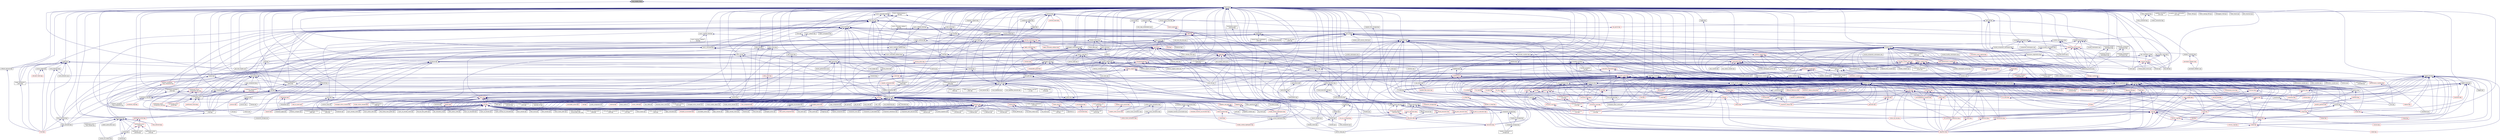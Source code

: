 digraph "lazy_enable_if.hpp"
{
  edge [fontname="Helvetica",fontsize="10",labelfontname="Helvetica",labelfontsize="10"];
  node [fontname="Helvetica",fontsize="10",shape=record];
  Node1 [label="lazy_enable_if.hpp",height=0.2,width=0.4,color="black", fillcolor="grey75", style="filled", fontcolor="black"];
  Node1 -> Node2 [dir="back",color="midnightblue",fontsize="10",style="solid",fontname="Helvetica"];
  Node2 [label="future.hpp",height=0.2,width=0.4,color="black", fillcolor="white", style="filled",URL="$d3/d11/lcos_2future_8hpp.html"];
  Node2 -> Node3 [dir="back",color="midnightblue",fontsize="10",style="solid",fontname="Helvetica"];
  Node3 [label="heartbeat.cpp",height=0.2,width=0.4,color="black", fillcolor="white", style="filled",URL="$d8/d98/heartbeat_8cpp.html"];
  Node2 -> Node4 [dir="back",color="midnightblue",fontsize="10",style="solid",fontname="Helvetica"];
  Node4 [label="partition3d.hpp",height=0.2,width=0.4,color="black", fillcolor="white", style="filled",URL="$d1/d50/partition3d_8hpp.html"];
  Node4 -> Node5 [dir="back",color="midnightblue",fontsize="10",style="solid",fontname="Helvetica"];
  Node5 [label="interpolator.cpp",height=0.2,width=0.4,color="black", fillcolor="white", style="filled",URL="$d5/d02/interpolator_8cpp.html"];
  Node4 -> Node6 [dir="back",color="midnightblue",fontsize="10",style="solid",fontname="Helvetica"];
  Node6 [label="interpolator.hpp",height=0.2,width=0.4,color="red", fillcolor="white", style="filled",URL="$dc/d3b/interpolator_8hpp.html"];
  Node6 -> Node5 [dir="back",color="midnightblue",fontsize="10",style="solid",fontname="Helvetica"];
  Node6 -> Node8 [dir="back",color="midnightblue",fontsize="10",style="solid",fontname="Helvetica"];
  Node8 [label="sheneos_compare.cpp",height=0.2,width=0.4,color="black", fillcolor="white", style="filled",URL="$dc/d11/sheneos__compare_8cpp.html"];
  Node2 -> Node10 [dir="back",color="midnightblue",fontsize="10",style="solid",fontname="Helvetica"];
  Node10 [label="throttle.hpp",height=0.2,width=0.4,color="black", fillcolor="white", style="filled",URL="$db/dc9/server_2throttle_8hpp.html"];
  Node10 -> Node11 [dir="back",color="midnightblue",fontsize="10",style="solid",fontname="Helvetica"];
  Node11 [label="throttle.cpp",height=0.2,width=0.4,color="black", fillcolor="white", style="filled",URL="$de/d56/server_2throttle_8cpp.html"];
  Node10 -> Node12 [dir="back",color="midnightblue",fontsize="10",style="solid",fontname="Helvetica"];
  Node12 [label="throttle.hpp",height=0.2,width=0.4,color="black", fillcolor="white", style="filled",URL="$d5/dec/stubs_2throttle_8hpp.html"];
  Node12 -> Node13 [dir="back",color="midnightblue",fontsize="10",style="solid",fontname="Helvetica"];
  Node13 [label="throttle.hpp",height=0.2,width=0.4,color="black", fillcolor="white", style="filled",URL="$d2/d2e/throttle_8hpp.html"];
  Node13 -> Node14 [dir="back",color="midnightblue",fontsize="10",style="solid",fontname="Helvetica"];
  Node14 [label="throttle.cpp",height=0.2,width=0.4,color="black", fillcolor="white", style="filled",URL="$db/d02/throttle_8cpp.html"];
  Node13 -> Node15 [dir="back",color="midnightblue",fontsize="10",style="solid",fontname="Helvetica"];
  Node15 [label="throttle_client.cpp",height=0.2,width=0.4,color="black", fillcolor="white", style="filled",URL="$d0/db7/throttle__client_8cpp.html"];
  Node2 -> Node12 [dir="back",color="midnightblue",fontsize="10",style="solid",fontname="Helvetica"];
  Node2 -> Node13 [dir="back",color="midnightblue",fontsize="10",style="solid",fontname="Helvetica"];
  Node2 -> Node16 [dir="back",color="midnightblue",fontsize="10",style="solid",fontname="Helvetica"];
  Node16 [label="component_storage.hpp",height=0.2,width=0.4,color="black", fillcolor="white", style="filled",URL="$d0/dd6/components_2component__storage_2component__storage_8hpp.html"];
  Node16 -> Node17 [dir="back",color="midnightblue",fontsize="10",style="solid",fontname="Helvetica"];
  Node17 [label="migrate_to_storage.hpp",height=0.2,width=0.4,color="black", fillcolor="white", style="filled",URL="$da/d18/migrate__to__storage_8hpp.html"];
  Node17 -> Node18 [dir="back",color="midnightblue",fontsize="10",style="solid",fontname="Helvetica"];
  Node18 [label="component_storage.hpp",height=0.2,width=0.4,color="black", fillcolor="white", style="filled",URL="$d4/dfe/include_2component__storage_8hpp.html"];
  Node18 -> Node19 [dir="back",color="midnightblue",fontsize="10",style="solid",fontname="Helvetica"];
  Node19 [label="migrate_component_to\l_storage.cpp",height=0.2,width=0.4,color="black", fillcolor="white", style="filled",URL="$dd/d02/migrate__component__to__storage_8cpp.html"];
  Node16 -> Node18 [dir="back",color="midnightblue",fontsize="10",style="solid",fontname="Helvetica"];
  Node16 -> Node20 [dir="back",color="midnightblue",fontsize="10",style="solid",fontname="Helvetica"];
  Node20 [label="component_storage.cpp",height=0.2,width=0.4,color="black", fillcolor="white", style="filled",URL="$d4/ddf/component__storage_8cpp.html"];
  Node2 -> Node21 [dir="back",color="midnightblue",fontsize="10",style="solid",fontname="Helvetica"];
  Node21 [label="migrate_from_storage.hpp",height=0.2,width=0.4,color="black", fillcolor="white", style="filled",URL="$db/d0f/migrate__from__storage_8hpp.html"];
  Node21 -> Node18 [dir="back",color="midnightblue",fontsize="10",style="solid",fontname="Helvetica"];
  Node2 -> Node17 [dir="back",color="midnightblue",fontsize="10",style="solid",fontname="Helvetica"];
  Node2 -> Node22 [dir="back",color="midnightblue",fontsize="10",style="solid",fontname="Helvetica"];
  Node22 [label="child.hpp",height=0.2,width=0.4,color="black", fillcolor="white", style="filled",URL="$d5/dcf/child_8hpp.html"];
  Node22 -> Node23 [dir="back",color="midnightblue",fontsize="10",style="solid",fontname="Helvetica"];
  Node23 [label="process.hpp",height=0.2,width=0.4,color="black", fillcolor="white", style="filled",URL="$da/dac/components_2process_2process_8hpp.html"];
  Node23 -> Node24 [dir="back",color="midnightblue",fontsize="10",style="solid",fontname="Helvetica"];
  Node24 [label="process.hpp",height=0.2,width=0.4,color="red", fillcolor="white", style="filled",URL="$d0/da9/include_2process_8hpp.html"];
  Node23 -> Node26 [dir="back",color="midnightblue",fontsize="10",style="solid",fontname="Helvetica"];
  Node26 [label="process.cpp",height=0.2,width=0.4,color="black", fillcolor="white", style="filled",URL="$d0/d4c/process_8cpp.html"];
  Node22 -> Node27 [dir="back",color="midnightblue",fontsize="10",style="solid",fontname="Helvetica"];
  Node27 [label="child_component.cpp",height=0.2,width=0.4,color="black", fillcolor="white", style="filled",URL="$df/dd7/child__component_8cpp.html"];
  Node2 -> Node28 [dir="back",color="midnightblue",fontsize="10",style="solid",fontname="Helvetica"];
  Node28 [label="block_executor.hpp",height=0.2,width=0.4,color="black", fillcolor="white", style="filled",URL="$dc/d6f/block__executor_8hpp.html"];
  Node28 -> Node29 [dir="back",color="midnightblue",fontsize="10",style="solid",fontname="Helvetica"];
  Node29 [label="block_allocator.hpp",height=0.2,width=0.4,color="black", fillcolor="white", style="filled",URL="$d9/d7a/block__allocator_8hpp.html"];
  Node29 -> Node30 [dir="back",color="midnightblue",fontsize="10",style="solid",fontname="Helvetica"];
  Node30 [label="host.hpp",height=0.2,width=0.4,color="red", fillcolor="white", style="filled",URL="$dd/d78/host_8hpp.html"];
  Node28 -> Node30 [dir="back",color="midnightblue",fontsize="10",style="solid",fontname="Helvetica"];
  Node2 -> Node38 [dir="back",color="midnightblue",fontsize="10",style="solid",fontname="Helvetica"];
  Node38 [label="default_executor.hpp",height=0.2,width=0.4,color="black", fillcolor="white", style="filled",URL="$dc/db6/compute_2host_2default__executor_8hpp.html"];
  Node38 -> Node30 [dir="back",color="midnightblue",fontsize="10",style="solid",fontname="Helvetica"];
  Node2 -> Node39 [dir="back",color="midnightblue",fontsize="10",style="solid",fontname="Helvetica"];
  Node39 [label="target.hpp",height=0.2,width=0.4,color="black", fillcolor="white", style="filled",URL="$d7/dce/host_2target_8hpp.html"];
  Node39 -> Node29 [dir="back",color="midnightblue",fontsize="10",style="solid",fontname="Helvetica"];
  Node39 -> Node28 [dir="back",color="midnightblue",fontsize="10",style="solid",fontname="Helvetica"];
  Node39 -> Node38 [dir="back",color="midnightblue",fontsize="10",style="solid",fontname="Helvetica"];
  Node39 -> Node40 [dir="back",color="midnightblue",fontsize="10",style="solid",fontname="Helvetica"];
  Node40 [label="numa_domains.hpp",height=0.2,width=0.4,color="black", fillcolor="white", style="filled",URL="$df/d04/numa__domains_8hpp.html"];
  Node40 -> Node30 [dir="back",color="midnightblue",fontsize="10",style="solid",fontname="Helvetica"];
  Node40 -> Node41 [dir="back",color="midnightblue",fontsize="10",style="solid",fontname="Helvetica"];
  Node41 [label="numa_domains.cpp",height=0.2,width=0.4,color="black", fillcolor="white", style="filled",URL="$d1/d5a/numa__domains_8cpp.html"];
  Node39 -> Node42 [dir="back",color="midnightblue",fontsize="10",style="solid",fontname="Helvetica"];
  Node42 [label="target_distribution\l_policy.hpp",height=0.2,width=0.4,color="black", fillcolor="white", style="filled",URL="$d4/d4a/compute_2host_2target__distribution__policy_8hpp.html"];
  Node42 -> Node30 [dir="back",color="midnightblue",fontsize="10",style="solid",fontname="Helvetica"];
  Node39 -> Node43 [dir="back",color="midnightblue",fontsize="10",style="solid",fontname="Helvetica"];
  Node43 [label="access_target.hpp",height=0.2,width=0.4,color="black", fillcolor="white", style="filled",URL="$d6/d09/host_2traits_2access__target_8hpp.html"];
  Node43 -> Node30 [dir="back",color="midnightblue",fontsize="10",style="solid",fontname="Helvetica"];
  Node43 -> Node44 [dir="back",color="midnightblue",fontsize="10",style="solid",fontname="Helvetica"];
  Node44 [label="allocator_traits.hpp",height=0.2,width=0.4,color="red", fillcolor="white", style="filled",URL="$d2/d58/allocator__traits_8hpp.html"];
  Node39 -> Node30 [dir="back",color="midnightblue",fontsize="10",style="solid",fontname="Helvetica"];
  Node39 -> Node44 [dir="back",color="midnightblue",fontsize="10",style="solid",fontname="Helvetica"];
  Node39 -> Node49 [dir="back",color="midnightblue",fontsize="10",style="solid",fontname="Helvetica"];
  Node49 [label="get_host_targets.cpp",height=0.2,width=0.4,color="black", fillcolor="white", style="filled",URL="$d0/df4/get__host__targets_8cpp.html"];
  Node39 -> Node50 [dir="back",color="midnightblue",fontsize="10",style="solid",fontname="Helvetica"];
  Node50 [label="host_target.cpp",height=0.2,width=0.4,color="black", fillcolor="white", style="filled",URL="$d1/de7/host__target_8cpp.html"];
  Node39 -> Node41 [dir="back",color="midnightblue",fontsize="10",style="solid",fontname="Helvetica"];
  Node2 -> Node42 [dir="back",color="midnightblue",fontsize="10",style="solid",fontname="Helvetica"];
  Node2 -> Node51 [dir="back",color="midnightblue",fontsize="10",style="solid",fontname="Helvetica"];
  Node51 [label="future.hpp",height=0.2,width=0.4,color="black", fillcolor="white", style="filled",URL="$d8/dca/include_2future_8hpp.html"];
  Node51 -> Node52 [dir="back",color="midnightblue",fontsize="10",style="solid",fontname="Helvetica"];
  Node52 [label="shared_future_serialization\l_1402.cpp",height=0.2,width=0.4,color="black", fillcolor="white", style="filled",URL="$d3/d85/shared__future__serialization__1402_8cpp.html"];
  Node51 -> Node53 [dir="back",color="midnightblue",fontsize="10",style="solid",fontname="Helvetica"];
  Node53 [label="wait_all_std_array\l_2035.cpp",height=0.2,width=0.4,color="black", fillcolor="white", style="filled",URL="$d0/d5b/wait__all__std__array__2035_8cpp.html"];
  Node51 -> Node54 [dir="back",color="midnightblue",fontsize="10",style="solid",fontname="Helvetica"];
  Node54 [label="wait_all_std_array.cpp",height=0.2,width=0.4,color="black", fillcolor="white", style="filled",URL="$d2/d4c/wait__all__std__array_8cpp.html"];
  Node51 -> Node55 [dir="back",color="midnightblue",fontsize="10",style="solid",fontname="Helvetica"];
  Node55 [label="wait_any_std_array.cpp",height=0.2,width=0.4,color="black", fillcolor="white", style="filled",URL="$d8/dcf/wait__any__std__array_8cpp.html"];
  Node2 -> Node56 [dir="back",color="midnightblue",fontsize="10",style="solid",fontname="Helvetica"];
  Node56 [label="local_lcos.hpp",height=0.2,width=0.4,color="black", fillcolor="white", style="filled",URL="$db/d67/local__lcos_8hpp.html"];
  Node56 -> Node57 [dir="back",color="midnightblue",fontsize="10",style="solid",fontname="Helvetica"];
  Node57 [label="template_function_accumulator.hpp",height=0.2,width=0.4,color="black", fillcolor="white", style="filled",URL="$d7/da6/server_2template__function__accumulator_8hpp.html"];
  Node57 -> Node58 [dir="back",color="midnightblue",fontsize="10",style="solid",fontname="Helvetica"];
  Node58 [label="template_function_accumulator.cpp",height=0.2,width=0.4,color="black", fillcolor="white", style="filled",URL="$d5/d02/template__function__accumulator_8cpp.html"];
  Node57 -> Node59 [dir="back",color="midnightblue",fontsize="10",style="solid",fontname="Helvetica"];
  Node59 [label="template_function_accumulator.hpp",height=0.2,width=0.4,color="red", fillcolor="white", style="filled",URL="$d3/de9/template__function__accumulator_8hpp.html"];
  Node56 -> Node61 [dir="back",color="midnightblue",fontsize="10",style="solid",fontname="Helvetica"];
  Node61 [label="allgather_and_gate.hpp",height=0.2,width=0.4,color="red", fillcolor="white", style="filled",URL="$d9/dbb/allgather__and__gate_8hpp.html"];
  Node61 -> Node62 [dir="back",color="midnightblue",fontsize="10",style="solid",fontname="Helvetica"];
  Node62 [label="allgather_module.cpp",height=0.2,width=0.4,color="black", fillcolor="white", style="filled",URL="$df/de4/allgather__module_8cpp.html"];
  Node61 -> Node64 [dir="back",color="midnightblue",fontsize="10",style="solid",fontname="Helvetica"];
  Node64 [label="ag_client.cpp",height=0.2,width=0.4,color="black", fillcolor="white", style="filled",URL="$d4/d5d/ag__client_8cpp.html"];
  Node56 -> Node65 [dir="back",color="midnightblue",fontsize="10",style="solid",fontname="Helvetica"];
  Node65 [label="simple_central_tuplespace.hpp",height=0.2,width=0.4,color="red", fillcolor="white", style="filled",URL="$db/d69/server_2simple__central__tuplespace_8hpp.html"];
  Node65 -> Node67 [dir="back",color="midnightblue",fontsize="10",style="solid",fontname="Helvetica"];
  Node67 [label="simple_central_tuplespace.hpp",height=0.2,width=0.4,color="black", fillcolor="white", style="filled",URL="$d0/d4b/stubs_2simple__central__tuplespace_8hpp.html"];
  Node67 -> Node68 [dir="back",color="midnightblue",fontsize="10",style="solid",fontname="Helvetica"];
  Node68 [label="simple_central_tuplespace.hpp",height=0.2,width=0.4,color="red", fillcolor="white", style="filled",URL="$d5/ddd/simple__central__tuplespace_8hpp.html"];
  Node56 -> Node70 [dir="back",color="midnightblue",fontsize="10",style="solid",fontname="Helvetica"];
  Node70 [label="lcos.hpp",height=0.2,width=0.4,color="red", fillcolor="white", style="filled",URL="$d5/deb/lcos_8hpp.html"];
  Node70 -> Node3 [dir="back",color="midnightblue",fontsize="10",style="solid",fontname="Helvetica"];
  Node70 -> Node75 [dir="back",color="midnightblue",fontsize="10",style="solid",fontname="Helvetica"];
  Node75 [label="hello_world_component.hpp",height=0.2,width=0.4,color="red", fillcolor="white", style="filled",URL="$df/df0/hello__world__component_8hpp.html"];
  Node70 -> Node85 [dir="back",color="midnightblue",fontsize="10",style="solid",fontname="Helvetica"];
  Node85 [label="stencil_iterator.hpp",height=0.2,width=0.4,color="red", fillcolor="white", style="filled",URL="$dc/d5c/server_2stencil__iterator_8hpp.html"];
  Node85 -> Node81 [dir="back",color="midnightblue",fontsize="10",style="solid",fontname="Helvetica"];
  Node81 [label="solver.hpp",height=0.2,width=0.4,color="red", fillcolor="white", style="filled",URL="$db/d9a/server_2solver_8hpp.html"];
  Node85 -> Node86 [dir="back",color="midnightblue",fontsize="10",style="solid",fontname="Helvetica"];
  Node86 [label="stencil_iterator.cpp",height=0.2,width=0.4,color="black", fillcolor="white", style="filled",URL="$d6/de1/server_2stencil__iterator_8cpp.html"];
  Node70 -> Node99 [dir="back",color="midnightblue",fontsize="10",style="solid",fontname="Helvetica"];
  Node99 [label="hello_world.cpp",height=0.2,width=0.4,color="black", fillcolor="white", style="filled",URL="$d0/d67/hello__world_8cpp.html"];
  Node70 -> Node100 [dir="back",color="midnightblue",fontsize="10",style="solid",fontname="Helvetica"];
  Node100 [label="latch_local.cpp",height=0.2,width=0.4,color="black", fillcolor="white", style="filled",URL="$dd/dd3/latch__local_8cpp.html"];
  Node70 -> Node101 [dir="back",color="midnightblue",fontsize="10",style="solid",fontname="Helvetica"];
  Node101 [label="latch_remote.cpp",height=0.2,width=0.4,color="black", fillcolor="white", style="filled",URL="$df/d59/latch__remote_8cpp.html"];
  Node70 -> Node103 [dir="back",color="midnightblue",fontsize="10",style="solid",fontname="Helvetica"];
  Node103 [label="pingpong.cpp",height=0.2,width=0.4,color="black", fillcolor="white", style="filled",URL="$dd/d4d/pingpong_8cpp.html"];
  Node70 -> Node8 [dir="back",color="midnightblue",fontsize="10",style="solid",fontname="Helvetica"];
  Node70 -> Node589 [dir="back",color="midnightblue",fontsize="10",style="solid",fontname="Helvetica"];
  Node589 [label="return_future_2847.cpp",height=0.2,width=0.4,color="black", fillcolor="white", style="filled",URL="$d3/dfe/return__future__2847_8cpp.html"];
  Node70 -> Node590 [dir="back",color="midnightblue",fontsize="10",style="solid",fontname="Helvetica"];
  Node590 [label="return_non_default\l_constructible_2847.cpp",height=0.2,width=0.4,color="black", fillcolor="white", style="filled",URL="$dc/d11/return__non__default__constructible__2847_8cpp.html"];
  Node70 -> Node237 [dir="back",color="midnightblue",fontsize="10",style="solid",fontname="Helvetica"];
  Node237 [label="duplicate_id_registration\l_1596.cpp",height=0.2,width=0.4,color="black", fillcolor="white", style="filled",URL="$db/d8d/duplicate__id__registration__1596_8cpp.html"];
  Node70 -> Node240 [dir="back",color="midnightblue",fontsize="10",style="solid",fontname="Helvetica"];
  Node240 [label="send_gid_keep_component\l_1624.cpp",height=0.2,width=0.4,color="black", fillcolor="white", style="filled",URL="$d9/d49/send__gid__keep__component__1624_8cpp.html"];
  Node70 -> Node591 [dir="back",color="midnightblue",fontsize="10",style="solid",fontname="Helvetica"];
  Node591 [label="async_action_1813.cpp",height=0.2,width=0.4,color="black", fillcolor="white", style="filled",URL="$db/de6/async__action__1813_8cpp.html"];
  Node70 -> Node593 [dir="back",color="midnightblue",fontsize="10",style="solid",fontname="Helvetica"];
  Node593 [label="broadcast_unwrap_future\l_2885.cpp",height=0.2,width=0.4,color="black", fillcolor="white", style="filled",URL="$da/df6/broadcast__unwrap__future__2885_8cpp.html"];
  Node70 -> Node594 [dir="back",color="midnightblue",fontsize="10",style="solid",fontname="Helvetica"];
  Node594 [label="broadcast_wait_for\l_2822.cpp",height=0.2,width=0.4,color="black", fillcolor="white", style="filled",URL="$dd/de7/broadcast__wait__for__2822_8cpp.html"];
  Node70 -> Node287 [dir="back",color="midnightblue",fontsize="10",style="solid",fontname="Helvetica"];
  Node287 [label="shared_stated_leaked\l_1211.cpp",height=0.2,width=0.4,color="black", fillcolor="white", style="filled",URL="$dc/dce/shared__stated__leaked__1211_8cpp.html"];
  Node70 -> Node606 [dir="back",color="midnightblue",fontsize="10",style="solid",fontname="Helvetica"];
  Node606 [label="return_future.cpp",height=0.2,width=0.4,color="black", fillcolor="white", style="filled",URL="$d4/dbe/return__future_8cpp.html"];
  Node70 -> Node607 [dir="back",color="midnightblue",fontsize="10",style="solid",fontname="Helvetica"];
  Node607 [label="find_clients_from_prefix.cpp",height=0.2,width=0.4,color="black", fillcolor="white", style="filled",URL="$dc/d15/find__clients__from__prefix_8cpp.html"];
  Node70 -> Node608 [dir="back",color="midnightblue",fontsize="10",style="solid",fontname="Helvetica"];
  Node608 [label="find_ids_from_prefix.cpp",height=0.2,width=0.4,color="black", fillcolor="white", style="filled",URL="$dc/df3/find__ids__from__prefix_8cpp.html"];
  Node70 -> Node609 [dir="back",color="midnightblue",fontsize="10",style="solid",fontname="Helvetica"];
  Node609 [label="get_colocation_id.cpp",height=0.2,width=0.4,color="black", fillcolor="white", style="filled",URL="$dd/d0d/get__colocation__id_8cpp.html"];
  Node70 -> Node611 [dir="back",color="midnightblue",fontsize="10",style="solid",fontname="Helvetica"];
  Node611 [label="action_invoke_no_more\l_than.cpp",height=0.2,width=0.4,color="black", fillcolor="white", style="filled",URL="$db/d8a/action__invoke__no__more__than_8cpp.html"];
  Node70 -> Node612 [dir="back",color="midnightblue",fontsize="10",style="solid",fontname="Helvetica"];
  Node612 [label="migrate_component.cpp",height=0.2,width=0.4,color="black", fillcolor="white", style="filled",URL="$dc/d78/migrate__component_8cpp.html"];
  Node70 -> Node613 [dir="back",color="midnightblue",fontsize="10",style="solid",fontname="Helvetica"];
  Node613 [label="apply_colocated.cpp",height=0.2,width=0.4,color="black", fillcolor="white", style="filled",URL="$d5/dd3/apply__colocated_8cpp.html"];
  Node70 -> Node617 [dir="back",color="midnightblue",fontsize="10",style="solid",fontname="Helvetica"];
  Node617 [label="apply_remote.cpp",height=0.2,width=0.4,color="black", fillcolor="white", style="filled",URL="$d9/d40/apply__remote_8cpp.html"];
  Node70 -> Node618 [dir="back",color="midnightblue",fontsize="10",style="solid",fontname="Helvetica"];
  Node618 [label="apply_remote_client.cpp",height=0.2,width=0.4,color="black", fillcolor="white", style="filled",URL="$d9/def/apply__remote__client_8cpp.html"];
  Node70 -> Node619 [dir="back",color="midnightblue",fontsize="10",style="solid",fontname="Helvetica"];
  Node619 [label="async_cb_colocated.cpp",height=0.2,width=0.4,color="black", fillcolor="white", style="filled",URL="$d7/d7f/async__cb__colocated_8cpp.html"];
  Node70 -> Node620 [dir="back",color="midnightblue",fontsize="10",style="solid",fontname="Helvetica"];
  Node620 [label="async_cb_remote.cpp",height=0.2,width=0.4,color="black", fillcolor="white", style="filled",URL="$da/d88/async__cb__remote_8cpp.html"];
  Node70 -> Node621 [dir="back",color="midnightblue",fontsize="10",style="solid",fontname="Helvetica"];
  Node621 [label="async_cb_remote_client.cpp",height=0.2,width=0.4,color="black", fillcolor="white", style="filled",URL="$d2/d31/async__cb__remote__client_8cpp.html"];
  Node70 -> Node624 [dir="back",color="midnightblue",fontsize="10",style="solid",fontname="Helvetica"];
  Node624 [label="async_continue_cb_colocated.cpp",height=0.2,width=0.4,color="black", fillcolor="white", style="filled",URL="$dd/dce/async__continue__cb__colocated_8cpp.html"];
  Node70 -> Node628 [dir="back",color="midnightblue",fontsize="10",style="solid",fontname="Helvetica"];
  Node628 [label="async_remote.cpp",height=0.2,width=0.4,color="black", fillcolor="white", style="filled",URL="$dd/dd8/async__remote_8cpp.html"];
  Node70 -> Node629 [dir="back",color="midnightblue",fontsize="10",style="solid",fontname="Helvetica"];
  Node629 [label="async_remote_client.cpp",height=0.2,width=0.4,color="black", fillcolor="white", style="filled",URL="$d6/d49/async__remote__client_8cpp.html"];
  Node70 -> Node630 [dir="back",color="midnightblue",fontsize="10",style="solid",fontname="Helvetica"];
  Node630 [label="broadcast.cpp",height=0.2,width=0.4,color="black", fillcolor="white", style="filled",URL="$d8/d8b/broadcast_8cpp.html"];
  Node70 -> Node631 [dir="back",color="midnightblue",fontsize="10",style="solid",fontname="Helvetica"];
  Node631 [label="broadcast_apply.cpp",height=0.2,width=0.4,color="black", fillcolor="white", style="filled",URL="$dd/de8/broadcast__apply_8cpp.html"];
  Node70 -> Node632 [dir="back",color="midnightblue",fontsize="10",style="solid",fontname="Helvetica"];
  Node632 [label="channel.cpp",height=0.2,width=0.4,color="black", fillcolor="white", style="filled",URL="$dd/d5f/channel_8cpp.html"];
  Node70 -> Node634 [dir="back",color="midnightblue",fontsize="10",style="solid",fontname="Helvetica"];
  Node634 [label="client_then.cpp",height=0.2,width=0.4,color="black", fillcolor="white", style="filled",URL="$d1/d5a/client__then_8cpp.html"];
  Node70 -> Node636 [dir="back",color="midnightblue",fontsize="10",style="solid",fontname="Helvetica"];
  Node636 [label="fold.cpp",height=0.2,width=0.4,color="black", fillcolor="white", style="filled",URL="$d8/dd8/fold_8cpp.html"];
  Node70 -> Node641 [dir="back",color="midnightblue",fontsize="10",style="solid",fontname="Helvetica"];
  Node641 [label="local_latch.cpp",height=0.2,width=0.4,color="black", fillcolor="white", style="filled",URL="$d4/db4/local__latch_8cpp.html"];
  Node70 -> Node646 [dir="back",color="midnightblue",fontsize="10",style="solid",fontname="Helvetica"];
  Node646 [label="packaged_action.cpp",height=0.2,width=0.4,color="black", fillcolor="white", style="filled",URL="$d3/d63/packaged__action_8cpp.html"];
  Node70 -> Node648 [dir="back",color="midnightblue",fontsize="10",style="solid",fontname="Helvetica"];
  Node648 [label="reduce.cpp",height=0.2,width=0.4,color="black", fillcolor="white", style="filled",URL="$d5/d6d/reduce_8cpp.html"];
  Node70 -> Node664 [dir="back",color="midnightblue",fontsize="10",style="solid",fontname="Helvetica"];
  Node664 [label="thread_affinity.cpp",height=0.2,width=0.4,color="black", fillcolor="white", style="filled",URL="$da/dce/thread__affinity_8cpp.html"];
  Node56 -> Node277 [dir="back",color="midnightblue",fontsize="10",style="solid",fontname="Helvetica"];
  Node277 [label="ignore_while_locked\l_1485.cpp",height=0.2,width=0.4,color="black", fillcolor="white", style="filled",URL="$db/d24/ignore__while__locked__1485_8cpp.html"];
  Node56 -> Node284 [dir="back",color="midnightblue",fontsize="10",style="solid",fontname="Helvetica"];
  Node284 [label="safely_destroy_promise\l_1481.cpp",height=0.2,width=0.4,color="black", fillcolor="white", style="filled",URL="$dd/d62/safely__destroy__promise__1481_8cpp.html"];
  Node56 -> Node349 [dir="back",color="midnightblue",fontsize="10",style="solid",fontname="Helvetica"];
  Node349 [label="await.cpp",height=0.2,width=0.4,color="black", fillcolor="white", style="filled",URL="$d6/d41/await_8cpp.html"];
  Node56 -> Node357 [dir="back",color="midnightblue",fontsize="10",style="solid",fontname="Helvetica"];
  Node357 [label="local_barrier.cpp",height=0.2,width=0.4,color="black", fillcolor="white", style="filled",URL="$d2/db4/tests_2unit_2lcos_2local__barrier_8cpp.html"];
  Node56 -> Node358 [dir="back",color="midnightblue",fontsize="10",style="solid",fontname="Helvetica"];
  Node358 [label="local_dataflow.cpp",height=0.2,width=0.4,color="black", fillcolor="white", style="filled",URL="$d9/d92/local__dataflow_8cpp.html"];
  Node56 -> Node359 [dir="back",color="midnightblue",fontsize="10",style="solid",fontname="Helvetica"];
  Node359 [label="local_dataflow_executor.cpp",height=0.2,width=0.4,color="black", fillcolor="white", style="filled",URL="$d2/d73/local__dataflow__executor_8cpp.html"];
  Node56 -> Node360 [dir="back",color="midnightblue",fontsize="10",style="solid",fontname="Helvetica"];
  Node360 [label="local_dataflow_executor\l_v1.cpp",height=0.2,width=0.4,color="black", fillcolor="white", style="filled",URL="$df/d49/local__dataflow__executor__v1_8cpp.html"];
  Node56 -> Node361 [dir="back",color="midnightblue",fontsize="10",style="solid",fontname="Helvetica"];
  Node361 [label="local_dataflow_std\l_array.cpp",height=0.2,width=0.4,color="black", fillcolor="white", style="filled",URL="$db/dcb/local__dataflow__std__array_8cpp.html"];
  Node56 -> Node641 [dir="back",color="midnightblue",fontsize="10",style="solid",fontname="Helvetica"];
  Node2 -> Node670 [dir="back",color="midnightblue",fontsize="10",style="solid",fontname="Helvetica"];
  Node670 [label="async.hpp",height=0.2,width=0.4,color="black", fillcolor="white", style="filled",URL="$d1/da1/lcos_2async_8hpp.html"];
  Node670 -> Node671 [dir="back",color="midnightblue",fontsize="10",style="solid",fontname="Helvetica"];
  Node671 [label="async.hpp",height=0.2,width=0.4,color="red", fillcolor="white", style="filled",URL="$d5/d2c/async_8hpp.html"];
  Node671 -> Node86 [dir="back",color="midnightblue",fontsize="10",style="solid",fontname="Helvetica"];
  Node671 -> Node672 [dir="back",color="midnightblue",fontsize="10",style="solid",fontname="Helvetica"];
  Node672 [label="apply.hpp",height=0.2,width=0.4,color="red", fillcolor="white", style="filled",URL="$d7/d4c/apply_8hpp.html"];
  Node672 -> Node674 [dir="back",color="midnightblue",fontsize="10",style="solid",fontname="Helvetica"];
  Node674 [label="ostream.hpp",height=0.2,width=0.4,color="red", fillcolor="white", style="filled",URL="$d1/d38/ostream_8hpp.html"];
  Node672 -> Node714 [dir="back",color="midnightblue",fontsize="10",style="solid",fontname="Helvetica"];
  Node714 [label="dataflow.hpp",height=0.2,width=0.4,color="black", fillcolor="white", style="filled",URL="$db/d03/lcos_2dataflow_8hpp.html"];
  Node714 -> Node715 [dir="back",color="midnightblue",fontsize="10",style="solid",fontname="Helvetica"];
  Node715 [label="dataflow.hpp",height=0.2,width=0.4,color="red", fillcolor="white", style="filled",URL="$d6/dd8/dataflow_8hpp.html"];
  Node715 -> Node42 [dir="back",color="midnightblue",fontsize="10",style="solid",fontname="Helvetica"];
  Node715 -> Node56 [dir="back",color="midnightblue",fontsize="10",style="solid",fontname="Helvetica"];
  Node715 -> Node717 [dir="back",color="midnightblue",fontsize="10",style="solid",fontname="Helvetica"];
  Node717 [label="gather.hpp",height=0.2,width=0.4,color="black", fillcolor="white", style="filled",URL="$d8/d2b/gather_8hpp.html"];
  Node717 -> Node119 [dir="back",color="midnightblue",fontsize="10",style="solid",fontname="Helvetica"];
  Node119 [label="1d_stencil_8.cpp",height=0.2,width=0.4,color="black", fillcolor="white", style="filled",URL="$df/de0/1d__stencil__8_8cpp.html"];
  Node717 -> Node70 [dir="back",color="midnightblue",fontsize="10",style="solid",fontname="Helvetica"];
  Node715 -> Node718 [dir="back",color="midnightblue",fontsize="10",style="solid",fontname="Helvetica"];
  Node718 [label="rotate.hpp",height=0.2,width=0.4,color="red", fillcolor="white", style="filled",URL="$da/df0/algorithms_2rotate_8hpp.html"];
  Node718 -> Node720 [dir="back",color="midnightblue",fontsize="10",style="solid",fontname="Helvetica"];
  Node720 [label="algorithm.hpp",height=0.2,width=0.4,color="red", fillcolor="white", style="filled",URL="$de/d55/algorithm_8hpp.html"];
  Node718 -> Node731 [dir="back",color="midnightblue",fontsize="10",style="solid",fontname="Helvetica"];
  Node731 [label="rotate.hpp",height=0.2,width=0.4,color="red", fillcolor="white", style="filled",URL="$da/d1b/container__algorithms_2rotate_8hpp.html"];
  Node715 -> Node732 [dir="back",color="midnightblue",fontsize="10",style="solid",fontname="Helvetica"];
  Node732 [label="sort.hpp",height=0.2,width=0.4,color="red", fillcolor="white", style="filled",URL="$d3/d10/algorithms_2sort_8hpp.html"];
  Node732 -> Node720 [dir="back",color="midnightblue",fontsize="10",style="solid",fontname="Helvetica"];
  Node732 -> Node734 [dir="back",color="midnightblue",fontsize="10",style="solid",fontname="Helvetica"];
  Node734 [label="reduce_by_key.hpp",height=0.2,width=0.4,color="red", fillcolor="white", style="filled",URL="$d9/d4a/reduce__by__key_8hpp.html"];
  Node732 -> Node737 [dir="back",color="midnightblue",fontsize="10",style="solid",fontname="Helvetica"];
  Node737 [label="sort_by_key.hpp",height=0.2,width=0.4,color="red", fillcolor="white", style="filled",URL="$d2/da1/sort__by__key_8hpp.html"];
  Node715 -> Node739 [dir="back",color="midnightblue",fontsize="10",style="solid",fontname="Helvetica"];
  Node739 [label="task_block.hpp",height=0.2,width=0.4,color="black", fillcolor="white", style="filled",URL="$de/db7/task__block_8hpp.html"];
  Node739 -> Node740 [dir="back",color="midnightblue",fontsize="10",style="solid",fontname="Helvetica"];
  Node740 [label="parallel_task_block.hpp",height=0.2,width=0.4,color="red", fillcolor="white", style="filled",URL="$d4/d99/parallel__task__block_8hpp.html"];
  Node715 -> Node741 [dir="back",color="midnightblue",fontsize="10",style="solid",fontname="Helvetica"];
  Node741 [label="foreach_partitioner.hpp",height=0.2,width=0.4,color="black", fillcolor="white", style="filled",URL="$de/deb/foreach__partitioner_8hpp.html"];
  Node741 -> Node742 [dir="back",color="midnightblue",fontsize="10",style="solid",fontname="Helvetica"];
  Node742 [label="copy.hpp",height=0.2,width=0.4,color="red", fillcolor="white", style="filled",URL="$d3/d90/algorithms_2copy_8hpp.html"];
  Node742 -> Node720 [dir="back",color="midnightblue",fontsize="10",style="solid",fontname="Helvetica"];
  Node742 -> Node734 [dir="back",color="midnightblue",fontsize="10",style="solid",fontname="Helvetica"];
  Node742 -> Node745 [dir="back",color="midnightblue",fontsize="10",style="solid",fontname="Helvetica"];
  Node745 [label="remove_copy.hpp",height=0.2,width=0.4,color="red", fillcolor="white", style="filled",URL="$d6/db8/algorithms_2remove__copy_8hpp.html"];
  Node745 -> Node720 [dir="back",color="midnightblue",fontsize="10",style="solid",fontname="Helvetica"];
  Node745 -> Node747 [dir="back",color="midnightblue",fontsize="10",style="solid",fontname="Helvetica"];
  Node747 [label="remove_copy.hpp",height=0.2,width=0.4,color="red", fillcolor="white", style="filled",URL="$d5/d0b/container__algorithms_2remove__copy_8hpp.html"];
  Node742 -> Node748 [dir="back",color="midnightblue",fontsize="10",style="solid",fontname="Helvetica"];
  Node748 [label="reverse.hpp",height=0.2,width=0.4,color="red", fillcolor="white", style="filled",URL="$d2/df8/algorithms_2reverse_8hpp.html"];
  Node748 -> Node720 [dir="back",color="midnightblue",fontsize="10",style="solid",fontname="Helvetica"];
  Node748 -> Node718 [dir="back",color="midnightblue",fontsize="10",style="solid",fontname="Helvetica"];
  Node748 -> Node750 [dir="back",color="midnightblue",fontsize="10",style="solid",fontname="Helvetica"];
  Node750 [label="reverse.hpp",height=0.2,width=0.4,color="red", fillcolor="white", style="filled",URL="$db/dd1/container__algorithms_2reverse_8hpp.html"];
  Node742 -> Node718 [dir="back",color="midnightblue",fontsize="10",style="solid",fontname="Helvetica"];
  Node742 -> Node751 [dir="back",color="midnightblue",fontsize="10",style="solid",fontname="Helvetica"];
  Node751 [label="set_difference.hpp",height=0.2,width=0.4,color="red", fillcolor="white", style="filled",URL="$d9/d20/set__difference_8hpp.html"];
  Node751 -> Node720 [dir="back",color="midnightblue",fontsize="10",style="solid",fontname="Helvetica"];
  Node742 -> Node753 [dir="back",color="midnightblue",fontsize="10",style="solid",fontname="Helvetica"];
  Node753 [label="set_intersection.hpp",height=0.2,width=0.4,color="red", fillcolor="white", style="filled",URL="$d1/dd5/set__intersection_8hpp.html"];
  Node753 -> Node720 [dir="back",color="midnightblue",fontsize="10",style="solid",fontname="Helvetica"];
  Node742 -> Node754 [dir="back",color="midnightblue",fontsize="10",style="solid",fontname="Helvetica"];
  Node754 [label="set_symmetric_difference.hpp",height=0.2,width=0.4,color="red", fillcolor="white", style="filled",URL="$de/da4/set__symmetric__difference_8hpp.html"];
  Node754 -> Node720 [dir="back",color="midnightblue",fontsize="10",style="solid",fontname="Helvetica"];
  Node742 -> Node755 [dir="back",color="midnightblue",fontsize="10",style="solid",fontname="Helvetica"];
  Node755 [label="set_union.hpp",height=0.2,width=0.4,color="red", fillcolor="white", style="filled",URL="$d9/d1a/set__union_8hpp.html"];
  Node755 -> Node720 [dir="back",color="midnightblue",fontsize="10",style="solid",fontname="Helvetica"];
  Node742 -> Node756 [dir="back",color="midnightblue",fontsize="10",style="solid",fontname="Helvetica"];
  Node756 [label="copy.hpp",height=0.2,width=0.4,color="red", fillcolor="white", style="filled",URL="$dc/de5/container__algorithms_2copy_8hpp.html"];
  Node741 -> Node757 [dir="back",color="midnightblue",fontsize="10",style="solid",fontname="Helvetica"];
  Node757 [label="destroy.hpp",height=0.2,width=0.4,color="red", fillcolor="white", style="filled",URL="$df/dd5/destroy_8hpp.html"];
  Node741 -> Node761 [dir="back",color="midnightblue",fontsize="10",style="solid",fontname="Helvetica"];
  Node761 [label="set_operation.hpp",height=0.2,width=0.4,color="black", fillcolor="white", style="filled",URL="$dc/d52/set__operation_8hpp.html"];
  Node761 -> Node751 [dir="back",color="midnightblue",fontsize="10",style="solid",fontname="Helvetica"];
  Node761 -> Node753 [dir="back",color="midnightblue",fontsize="10",style="solid",fontname="Helvetica"];
  Node761 -> Node754 [dir="back",color="midnightblue",fontsize="10",style="solid",fontname="Helvetica"];
  Node761 -> Node755 [dir="back",color="midnightblue",fontsize="10",style="solid",fontname="Helvetica"];
  Node741 -> Node762 [dir="back",color="midnightblue",fontsize="10",style="solid",fontname="Helvetica"];
  Node762 [label="for_each.hpp",height=0.2,width=0.4,color="red", fillcolor="white", style="filled",URL="$d8/d62/algorithms_2for__each_8hpp.html"];
  Node762 -> Node29 [dir="back",color="midnightblue",fontsize="10",style="solid",fontname="Helvetica"];
  Node762 -> Node720 [dir="back",color="midnightblue",fontsize="10",style="solid",fontname="Helvetica"];
  Node762 -> Node772 [dir="back",color="midnightblue",fontsize="10",style="solid",fontname="Helvetica"];
  Node772 [label="fill.hpp",height=0.2,width=0.4,color="red", fillcolor="white", style="filled",URL="$d2/d63/algorithms_2fill_8hpp.html"];
  Node772 -> Node720 [dir="back",color="midnightblue",fontsize="10",style="solid",fontname="Helvetica"];
  Node762 -> Node776 [dir="back",color="midnightblue",fontsize="10",style="solid",fontname="Helvetica"];
  Node776 [label="generate.hpp",height=0.2,width=0.4,color="red", fillcolor="white", style="filled",URL="$d5/da9/algorithms_2generate_8hpp.html"];
  Node776 -> Node720 [dir="back",color="midnightblue",fontsize="10",style="solid",fontname="Helvetica"];
  Node776 -> Node779 [dir="back",color="midnightblue",fontsize="10",style="solid",fontname="Helvetica"];
  Node779 [label="generate.hpp",height=0.2,width=0.4,color="red", fillcolor="white", style="filled",URL="$d2/d5d/segmented__algorithms_2generate_8hpp.html"];
  Node762 -> Node780 [dir="back",color="midnightblue",fontsize="10",style="solid",fontname="Helvetica"];
  Node780 [label="lexicographical_compare.hpp",height=0.2,width=0.4,color="red", fillcolor="white", style="filled",URL="$d5/ddd/lexicographical__compare_8hpp.html"];
  Node780 -> Node720 [dir="back",color="midnightblue",fontsize="10",style="solid",fontname="Helvetica"];
  Node762 -> Node734 [dir="back",color="midnightblue",fontsize="10",style="solid",fontname="Helvetica"];
  Node762 -> Node782 [dir="back",color="midnightblue",fontsize="10",style="solid",fontname="Helvetica"];
  Node782 [label="replace.hpp",height=0.2,width=0.4,color="red", fillcolor="white", style="filled",URL="$d6/db6/algorithms_2replace_8hpp.html"];
  Node782 -> Node720 [dir="back",color="midnightblue",fontsize="10",style="solid",fontname="Helvetica"];
  Node782 -> Node784 [dir="back",color="midnightblue",fontsize="10",style="solid",fontname="Helvetica"];
  Node784 [label="replace.hpp",height=0.2,width=0.4,color="red", fillcolor="white", style="filled",URL="$d7/d55/container__algorithms_2replace_8hpp.html"];
  Node762 -> Node748 [dir="back",color="midnightblue",fontsize="10",style="solid",fontname="Helvetica"];
  Node762 -> Node785 [dir="back",color="midnightblue",fontsize="10",style="solid",fontname="Helvetica"];
  Node785 [label="search.hpp",height=0.2,width=0.4,color="red", fillcolor="white", style="filled",URL="$d7/d6f/search_8hpp.html"];
  Node785 -> Node720 [dir="back",color="midnightblue",fontsize="10",style="solid",fontname="Helvetica"];
  Node762 -> Node787 [dir="back",color="midnightblue",fontsize="10",style="solid",fontname="Helvetica"];
  Node787 [label="swap_ranges.hpp",height=0.2,width=0.4,color="red", fillcolor="white", style="filled",URL="$df/d24/swap__ranges_8hpp.html"];
  Node787 -> Node720 [dir="back",color="midnightblue",fontsize="10",style="solid",fontname="Helvetica"];
  Node762 -> Node790 [dir="back",color="midnightblue",fontsize="10",style="solid",fontname="Helvetica"];
  Node790 [label="for_each.hpp",height=0.2,width=0.4,color="red", fillcolor="white", style="filled",URL="$de/daa/segmented__algorithms_2for__each_8hpp.html"];
  Node790 -> Node791 [dir="back",color="midnightblue",fontsize="10",style="solid",fontname="Helvetica"];
  Node791 [label="fill.hpp",height=0.2,width=0.4,color="red", fillcolor="white", style="filled",URL="$de/d82/segmented__algorithms_2fill_8hpp.html"];
  Node762 -> Node792 [dir="back",color="midnightblue",fontsize="10",style="solid",fontname="Helvetica"];
  Node792 [label="numa_allocator.hpp",height=0.2,width=0.4,color="black", fillcolor="white", style="filled",URL="$d7/df0/numa__allocator_8hpp.html"];
  Node792 -> Node195 [dir="back",color="midnightblue",fontsize="10",style="solid",fontname="Helvetica"];
  Node195 [label="transpose_block_numa.cpp",height=0.2,width=0.4,color="black", fillcolor="white", style="filled",URL="$dd/d3b/transpose__block__numa_8cpp.html"];
  Node741 -> Node793 [dir="back",color="midnightblue",fontsize="10",style="solid",fontname="Helvetica"];
  Node793 [label="move.hpp",height=0.2,width=0.4,color="red", fillcolor="white", style="filled",URL="$d4/d71/move_8hpp.html"];
  Node793 -> Node720 [dir="back",color="midnightblue",fontsize="10",style="solid",fontname="Helvetica"];
  Node741 -> Node795 [dir="back",color="midnightblue",fontsize="10",style="solid",fontname="Helvetica"];
  Node795 [label="transform.hpp",height=0.2,width=0.4,color="red", fillcolor="white", style="filled",URL="$d4/d47/algorithms_2transform_8hpp.html"];
  Node795 -> Node802 [dir="back",color="midnightblue",fontsize="10",style="solid",fontname="Helvetica"];
  Node802 [label="transform.hpp",height=0.2,width=0.4,color="red", fillcolor="white", style="filled",URL="$da/dcb/container__algorithms_2transform_8hpp.html"];
  Node795 -> Node803 [dir="back",color="midnightblue",fontsize="10",style="solid",fontname="Helvetica"];
  Node803 [label="transform.hpp",height=0.2,width=0.4,color="red", fillcolor="white", style="filled",URL="$d8/d80/segmented__algorithms_2transform_8hpp.html"];
  Node741 -> Node804 [dir="back",color="midnightblue",fontsize="10",style="solid",fontname="Helvetica"];
  Node804 [label="unique.hpp",height=0.2,width=0.4,color="red", fillcolor="white", style="filled",URL="$d8/d56/algorithms_2unique_8hpp.html"];
  Node804 -> Node807 [dir="back",color="midnightblue",fontsize="10",style="solid",fontname="Helvetica"];
  Node807 [label="unique.hpp",height=0.2,width=0.4,color="red", fillcolor="white", style="filled",URL="$dd/da8/container__algorithms_2unique_8hpp.html"];
  Node715 -> Node808 [dir="back",color="midnightblue",fontsize="10",style="solid",fontname="Helvetica"];
  Node808 [label="partitioner.hpp",height=0.2,width=0.4,color="black", fillcolor="white", style="filled",URL="$d6/d03/parallel_2util_2partitioner_8hpp.html"];
  Node808 -> Node809 [dir="back",color="midnightblue",fontsize="10",style="solid",fontname="Helvetica"];
  Node809 [label="adjacent_difference.hpp",height=0.2,width=0.4,color="red", fillcolor="white", style="filled",URL="$d1/d17/adjacent__difference_8hpp.html"];
  Node808 -> Node813 [dir="back",color="midnightblue",fontsize="10",style="solid",fontname="Helvetica"];
  Node813 [label="adjacent_find.hpp",height=0.2,width=0.4,color="red", fillcolor="white", style="filled",URL="$d6/d68/adjacent__find_8hpp.html"];
  Node813 -> Node720 [dir="back",color="midnightblue",fontsize="10",style="solid",fontname="Helvetica"];
  Node808 -> Node815 [dir="back",color="midnightblue",fontsize="10",style="solid",fontname="Helvetica"];
  Node815 [label="all_any_none.hpp",height=0.2,width=0.4,color="red", fillcolor="white", style="filled",URL="$d8/ddd/all__any__none_8hpp.html"];
  Node815 -> Node720 [dir="back",color="midnightblue",fontsize="10",style="solid",fontname="Helvetica"];
  Node808 -> Node817 [dir="back",color="midnightblue",fontsize="10",style="solid",fontname="Helvetica"];
  Node817 [label="count.hpp",height=0.2,width=0.4,color="red", fillcolor="white", style="filled",URL="$d7/d8f/algorithms_2count_8hpp.html"];
  Node817 -> Node720 [dir="back",color="midnightblue",fontsize="10",style="solid",fontname="Helvetica"];
  Node817 -> Node821 [dir="back",color="midnightblue",fontsize="10",style="solid",fontname="Helvetica"];
  Node821 [label="count.hpp",height=0.2,width=0.4,color="red", fillcolor="white", style="filled",URL="$d9/dd7/segmented__algorithms_2count_8hpp.html"];
  Node808 -> Node761 [dir="back",color="midnightblue",fontsize="10",style="solid",fontname="Helvetica"];
  Node808 -> Node822 [dir="back",color="midnightblue",fontsize="10",style="solid",fontname="Helvetica"];
  Node822 [label="equal.hpp",height=0.2,width=0.4,color="red", fillcolor="white", style="filled",URL="$dc/d0a/equal_8hpp.html"];
  Node822 -> Node720 [dir="back",color="midnightblue",fontsize="10",style="solid",fontname="Helvetica"];
  Node808 -> Node824 [dir="back",color="midnightblue",fontsize="10",style="solid",fontname="Helvetica"];
  Node824 [label="exclusive_scan.hpp",height=0.2,width=0.4,color="red", fillcolor="white", style="filled",URL="$d8/d31/algorithms_2exclusive__scan_8hpp.html"];
  Node824 -> Node829 [dir="back",color="midnightblue",fontsize="10",style="solid",fontname="Helvetica"];
  Node829 [label="exclusive_scan.hpp",height=0.2,width=0.4,color="red", fillcolor="white", style="filled",URL="$d0/d53/segmented__algorithms_2exclusive__scan_8hpp.html"];
  Node829 -> Node830 [dir="back",color="midnightblue",fontsize="10",style="solid",fontname="Helvetica"];
  Node830 [label="transform_exclusive\l_scan.hpp",height=0.2,width=0.4,color="red", fillcolor="white", style="filled",URL="$d2/dda/segmented__algorithms_2transform__exclusive__scan_8hpp.html"];
  Node808 -> Node833 [dir="back",color="midnightblue",fontsize="10",style="solid",fontname="Helvetica"];
  Node833 [label="find.hpp",height=0.2,width=0.4,color="red", fillcolor="white", style="filled",URL="$d5/dc1/algorithms_2find_8hpp.html"];
  Node833 -> Node720 [dir="back",color="midnightblue",fontsize="10",style="solid",fontname="Helvetica"];
  Node833 -> Node835 [dir="back",color="midnightblue",fontsize="10",style="solid",fontname="Helvetica"];
  Node835 [label="find.hpp",height=0.2,width=0.4,color="red", fillcolor="white", style="filled",URL="$d4/d1f/segmented__algorithms_2find_8hpp.html"];
  Node808 -> Node836 [dir="back",color="midnightblue",fontsize="10",style="solid",fontname="Helvetica"];
  Node836 [label="for_loop.hpp",height=0.2,width=0.4,color="red", fillcolor="white", style="filled",URL="$de/dee/for__loop_8hpp.html"];
  Node836 -> Node720 [dir="back",color="midnightblue",fontsize="10",style="solid",fontname="Helvetica"];
  Node808 -> Node838 [dir="back",color="midnightblue",fontsize="10",style="solid",fontname="Helvetica"];
  Node838 [label="includes.hpp",height=0.2,width=0.4,color="red", fillcolor="white", style="filled",URL="$d5/d6e/includes_8hpp.html"];
  Node838 -> Node720 [dir="back",color="midnightblue",fontsize="10",style="solid",fontname="Helvetica"];
  Node808 -> Node839 [dir="back",color="midnightblue",fontsize="10",style="solid",fontname="Helvetica"];
  Node839 [label="inclusive_scan.hpp",height=0.2,width=0.4,color="red", fillcolor="white", style="filled",URL="$da/dbf/algorithms_2inclusive__scan_8hpp.html"];
  Node839 -> Node824 [dir="back",color="midnightblue",fontsize="10",style="solid",fontname="Helvetica"];
  Node839 -> Node734 [dir="back",color="midnightblue",fontsize="10",style="solid",fontname="Helvetica"];
  Node839 -> Node840 [dir="back",color="midnightblue",fontsize="10",style="solid",fontname="Helvetica"];
  Node840 [label="transform_inclusive\l_scan.hpp",height=0.2,width=0.4,color="red", fillcolor="white", style="filled",URL="$d2/dc9/algorithms_2transform__inclusive__scan_8hpp.html"];
  Node840 -> Node841 [dir="back",color="midnightblue",fontsize="10",style="solid",fontname="Helvetica"];
  Node841 [label="transform_exclusive\l_scan.hpp",height=0.2,width=0.4,color="red", fillcolor="white", style="filled",URL="$d6/d4e/algorithms_2transform__exclusive__scan_8hpp.html"];
  Node841 -> Node830 [dir="back",color="midnightblue",fontsize="10",style="solid",fontname="Helvetica"];
  Node840 -> Node842 [dir="back",color="midnightblue",fontsize="10",style="solid",fontname="Helvetica"];
  Node842 [label="transform_inclusive\l_scan.hpp",height=0.2,width=0.4,color="red", fillcolor="white", style="filled",URL="$d7/d20/segmented__algorithms_2transform__inclusive__scan_8hpp.html"];
  Node839 -> Node843 [dir="back",color="midnightblue",fontsize="10",style="solid",fontname="Helvetica"];
  Node843 [label="inclusive_scan.hpp",height=0.2,width=0.4,color="red", fillcolor="white", style="filled",URL="$d8/de5/segmented__algorithms_2inclusive__scan_8hpp.html"];
  Node843 -> Node842 [dir="back",color="midnightblue",fontsize="10",style="solid",fontname="Helvetica"];
  Node808 -> Node844 [dir="back",color="midnightblue",fontsize="10",style="solid",fontname="Helvetica"];
  Node844 [label="is_heap.hpp",height=0.2,width=0.4,color="black", fillcolor="white", style="filled",URL="$df/d5d/algorithms_2is__heap_8hpp.html"];
  Node844 -> Node845 [dir="back",color="midnightblue",fontsize="10",style="solid",fontname="Helvetica"];
  Node845 [label="parallel_is_heap.hpp",height=0.2,width=0.4,color="red", fillcolor="white", style="filled",URL="$da/df8/parallel__is__heap_8hpp.html"];
  Node844 -> Node847 [dir="back",color="midnightblue",fontsize="10",style="solid",fontname="Helvetica"];
  Node847 [label="is_heap.hpp",height=0.2,width=0.4,color="red", fillcolor="white", style="filled",URL="$d1/d17/container__algorithms_2is__heap_8hpp.html"];
  Node847 -> Node845 [dir="back",color="midnightblue",fontsize="10",style="solid",fontname="Helvetica"];
  Node808 -> Node848 [dir="back",color="midnightblue",fontsize="10",style="solid",fontname="Helvetica"];
  Node848 [label="is_partitioned.hpp",height=0.2,width=0.4,color="black", fillcolor="white", style="filled",URL="$d8/dcf/is__partitioned_8hpp.html"];
  Node848 -> Node849 [dir="back",color="midnightblue",fontsize="10",style="solid",fontname="Helvetica"];
  Node849 [label="parallel_is_partitioned.hpp",height=0.2,width=0.4,color="red", fillcolor="white", style="filled",URL="$db/d48/parallel__is__partitioned_8hpp.html"];
  Node848 -> Node720 [dir="back",color="midnightblue",fontsize="10",style="solid",fontname="Helvetica"];
  Node808 -> Node850 [dir="back",color="midnightblue",fontsize="10",style="solid",fontname="Helvetica"];
  Node850 [label="is_sorted.hpp",height=0.2,width=0.4,color="red", fillcolor="white", style="filled",URL="$d7/d12/is__sorted_8hpp.html"];
  Node850 -> Node720 [dir="back",color="midnightblue",fontsize="10",style="solid",fontname="Helvetica"];
  Node808 -> Node780 [dir="back",color="midnightblue",fontsize="10",style="solid",fontname="Helvetica"];
  Node808 -> Node852 [dir="back",color="midnightblue",fontsize="10",style="solid",fontname="Helvetica"];
  Node852 [label="minmax.hpp",height=0.2,width=0.4,color="red", fillcolor="white", style="filled",URL="$d0/d81/algorithms_2minmax_8hpp.html"];
  Node852 -> Node720 [dir="back",color="midnightblue",fontsize="10",style="solid",fontname="Helvetica"];
  Node852 -> Node854 [dir="back",color="midnightblue",fontsize="10",style="solid",fontname="Helvetica"];
  Node854 [label="minmax.hpp",height=0.2,width=0.4,color="red", fillcolor="white", style="filled",URL="$d6/de7/container__algorithms_2minmax_8hpp.html"];
  Node852 -> Node855 [dir="back",color="midnightblue",fontsize="10",style="solid",fontname="Helvetica"];
  Node855 [label="minmax.hpp",height=0.2,width=0.4,color="red", fillcolor="white", style="filled",URL="$db/d7e/segmented__algorithms_2minmax_8hpp.html"];
  Node808 -> Node856 [dir="back",color="midnightblue",fontsize="10",style="solid",fontname="Helvetica"];
  Node856 [label="mismatch.hpp",height=0.2,width=0.4,color="red", fillcolor="white", style="filled",URL="$d8/d5c/mismatch_8hpp.html"];
  Node856 -> Node720 [dir="back",color="midnightblue",fontsize="10",style="solid",fontname="Helvetica"];
  Node856 -> Node780 [dir="back",color="midnightblue",fontsize="10",style="solid",fontname="Helvetica"];
  Node808 -> Node858 [dir="back",color="midnightblue",fontsize="10",style="solid",fontname="Helvetica"];
  Node858 [label="reduce.hpp",height=0.2,width=0.4,color="red", fillcolor="white", style="filled",URL="$d1/da8/parallel_2algorithms_2reduce_8hpp.html"];
  Node858 -> Node859 [dir="back",color="midnightblue",fontsize="10",style="solid",fontname="Helvetica"];
  Node859 [label="reduce.hpp",height=0.2,width=0.4,color="red", fillcolor="white", style="filled",URL="$d8/d1a/parallel_2segmented__algorithms_2reduce_8hpp.html"];
  Node808 -> Node785 [dir="back",color="midnightblue",fontsize="10",style="solid",fontname="Helvetica"];
  Node808 -> Node841 [dir="back",color="midnightblue",fontsize="10",style="solid",fontname="Helvetica"];
  Node808 -> Node840 [dir="back",color="midnightblue",fontsize="10",style="solid",fontname="Helvetica"];
  Node808 -> Node860 [dir="back",color="midnightblue",fontsize="10",style="solid",fontname="Helvetica"];
  Node860 [label="transform_reduce.hpp",height=0.2,width=0.4,color="red", fillcolor="white", style="filled",URL="$d1/da3/algorithms_2transform__reduce_8hpp.html"];
  Node860 -> Node863 [dir="back",color="midnightblue",fontsize="10",style="solid",fontname="Helvetica"];
  Node863 [label="transform_reduce.hpp",height=0.2,width=0.4,color="red", fillcolor="white", style="filled",URL="$d5/da7/segmented__algorithms_2transform__reduce_8hpp.html"];
  Node808 -> Node864 [dir="back",color="midnightblue",fontsize="10",style="solid",fontname="Helvetica"];
  Node864 [label="transform_reduce_binary.hpp",height=0.2,width=0.4,color="red", fillcolor="white", style="filled",URL="$d9/d0f/transform__reduce__binary_8hpp.html"];
  Node715 -> Node865 [dir="back",color="midnightblue",fontsize="10",style="solid",fontname="Helvetica"];
  Node865 [label="partitioner_with_cleanup.hpp",height=0.2,width=0.4,color="black", fillcolor="white", style="filled",URL="$d5/ded/partitioner__with__cleanup_8hpp.html"];
  Node865 -> Node29 [dir="back",color="midnightblue",fontsize="10",style="solid",fontname="Helvetica"];
  Node865 -> Node866 [dir="back",color="midnightblue",fontsize="10",style="solid",fontname="Helvetica"];
  Node866 [label="uninitialized_copy.hpp",height=0.2,width=0.4,color="red", fillcolor="white", style="filled",URL="$dd/d85/uninitialized__copy_8hpp.html"];
  Node865 -> Node868 [dir="back",color="midnightblue",fontsize="10",style="solid",fontname="Helvetica"];
  Node868 [label="uninitialized_default\l_construct.hpp",height=0.2,width=0.4,color="red", fillcolor="white", style="filled",URL="$db/d72/uninitialized__default__construct_8hpp.html"];
  Node865 -> Node870 [dir="back",color="midnightblue",fontsize="10",style="solid",fontname="Helvetica"];
  Node870 [label="uninitialized_fill.hpp",height=0.2,width=0.4,color="red", fillcolor="white", style="filled",URL="$dc/d5a/uninitialized__fill_8hpp.html"];
  Node865 -> Node872 [dir="back",color="midnightblue",fontsize="10",style="solid",fontname="Helvetica"];
  Node872 [label="uninitialized_move.hpp",height=0.2,width=0.4,color="red", fillcolor="white", style="filled",URL="$d5/d93/uninitialized__move_8hpp.html"];
  Node865 -> Node874 [dir="back",color="midnightblue",fontsize="10",style="solid",fontname="Helvetica"];
  Node874 [label="uninitialized_value\l_construct.hpp",height=0.2,width=0.4,color="red", fillcolor="white", style="filled",URL="$d5/dcf/uninitialized__value__construct_8hpp.html"];
  Node715 -> Node876 [dir="back",color="midnightblue",fontsize="10",style="solid",fontname="Helvetica"];
  Node876 [label="scan_partitioner.hpp",height=0.2,width=0.4,color="black", fillcolor="white", style="filled",URL="$dd/d59/scan__partitioner_8hpp.html"];
  Node876 -> Node742 [dir="back",color="midnightblue",fontsize="10",style="solid",fontname="Helvetica"];
  Node876 -> Node824 [dir="back",color="midnightblue",fontsize="10",style="solid",fontname="Helvetica"];
  Node876 -> Node839 [dir="back",color="midnightblue",fontsize="10",style="solid",fontname="Helvetica"];
  Node876 -> Node877 [dir="back",color="midnightblue",fontsize="10",style="solid",fontname="Helvetica"];
  Node877 [label="partition.hpp",height=0.2,width=0.4,color="black", fillcolor="white", style="filled",URL="$db/d01/hpx_2parallel_2algorithms_2partition_8hpp.html"];
  Node877 -> Node878 [dir="back",color="midnightblue",fontsize="10",style="solid",fontname="Helvetica"];
  Node878 [label="parallel_partition.hpp",height=0.2,width=0.4,color="red", fillcolor="white", style="filled",URL="$d5/d82/parallel__partition_8hpp.html"];
  Node877 -> Node882 [dir="back",color="midnightblue",fontsize="10",style="solid",fontname="Helvetica"];
  Node882 [label="partition.hpp",height=0.2,width=0.4,color="red", fillcolor="white", style="filled",URL="$d2/d20/hpx_2parallel_2container__algorithms_2partition_8hpp.html"];
  Node882 -> Node878 [dir="back",color="midnightblue",fontsize="10",style="solid",fontname="Helvetica"];
  Node876 -> Node841 [dir="back",color="midnightblue",fontsize="10",style="solid",fontname="Helvetica"];
  Node876 -> Node840 [dir="back",color="midnightblue",fontsize="10",style="solid",fontname="Helvetica"];
  Node876 -> Node804 [dir="back",color="midnightblue",fontsize="10",style="solid",fontname="Helvetica"];
  Node715 -> Node883 [dir="back",color="midnightblue",fontsize="10",style="solid",fontname="Helvetica"];
  Node883 [label="binpacking_distribution\l_policy.hpp",height=0.2,width=0.4,color="black", fillcolor="white", style="filled",URL="$d8/d02/binpacking__distribution__policy_8hpp.html"];
  Node883 -> Node884 [dir="back",color="midnightblue",fontsize="10",style="solid",fontname="Helvetica"];
  Node884 [label="components.hpp",height=0.2,width=0.4,color="black", fillcolor="white", style="filled",URL="$d2/d8d/components_8hpp.html"];
  Node884 -> Node121 [dir="back",color="midnightblue",fontsize="10",style="solid",fontname="Helvetica"];
  Node121 [label="accumulator.hpp",height=0.2,width=0.4,color="red", fillcolor="white", style="filled",URL="$d4/d9d/server_2accumulator_8hpp.html"];
  Node121 -> Node122 [dir="back",color="midnightblue",fontsize="10",style="solid",fontname="Helvetica"];
  Node122 [label="accumulator.hpp",height=0.2,width=0.4,color="red", fillcolor="white", style="filled",URL="$d8/d5e/accumulator_8hpp.html"];
  Node884 -> Node122 [dir="back",color="midnightblue",fontsize="10",style="solid",fontname="Helvetica"];
  Node884 -> Node885 [dir="back",color="midnightblue",fontsize="10",style="solid",fontname="Helvetica"];
  Node885 [label="template_accumulator.hpp",height=0.2,width=0.4,color="black", fillcolor="white", style="filled",URL="$d0/d3f/server_2template__accumulator_8hpp.html"];
  Node885 -> Node886 [dir="back",color="midnightblue",fontsize="10",style="solid",fontname="Helvetica"];
  Node886 [label="template_accumulator.hpp",height=0.2,width=0.4,color="red", fillcolor="white", style="filled",URL="$dd/da9/template__accumulator_8hpp.html"];
  Node884 -> Node57 [dir="back",color="midnightblue",fontsize="10",style="solid",fontname="Helvetica"];
  Node884 -> Node886 [dir="back",color="midnightblue",fontsize="10",style="solid",fontname="Helvetica"];
  Node884 -> Node58 [dir="back",color="midnightblue",fontsize="10",style="solid",fontname="Helvetica"];
  Node884 -> Node59 [dir="back",color="midnightblue",fontsize="10",style="solid",fontname="Helvetica"];
  Node884 -> Node62 [dir="back",color="midnightblue",fontsize="10",style="solid",fontname="Helvetica"];
  Node884 -> Node888 [dir="back",color="midnightblue",fontsize="10",style="solid",fontname="Helvetica"];
  Node888 [label="allgather.hpp",height=0.2,width=0.4,color="red", fillcolor="white", style="filled",URL="$d4/d4a/allgather_8hpp.html"];
  Node888 -> Node62 [dir="back",color="midnightblue",fontsize="10",style="solid",fontname="Helvetica"];
  Node888 -> Node64 [dir="back",color="midnightblue",fontsize="10",style="solid",fontname="Helvetica"];
  Node884 -> Node61 [dir="back",color="midnightblue",fontsize="10",style="solid",fontname="Helvetica"];
  Node884 -> Node128 [dir="back",color="midnightblue",fontsize="10",style="solid",fontname="Helvetica"];
  Node128 [label="cancelable_action.cpp",height=0.2,width=0.4,color="black", fillcolor="white", style="filled",URL="$d5/d0c/cancelable__action_8cpp.html"];
  Node884 -> Node129 [dir="back",color="midnightblue",fontsize="10",style="solid",fontname="Helvetica"];
  Node129 [label="cancelable_action.hpp",height=0.2,width=0.4,color="red", fillcolor="white", style="filled",URL="$d5/d4d/server_2cancelable__action_8hpp.html"];
  Node129 -> Node128 [dir="back",color="midnightblue",fontsize="10",style="solid",fontname="Helvetica"];
  Node884 -> Node131 [dir="back",color="midnightblue",fontsize="10",style="solid",fontname="Helvetica"];
  Node131 [label="cancelable_action.hpp",height=0.2,width=0.4,color="red", fillcolor="white", style="filled",URL="$d6/d28/cancelable__action_8hpp.html"];
  Node884 -> Node75 [dir="back",color="midnightblue",fontsize="10",style="solid",fontname="Helvetica"];
  Node884 -> Node889 [dir="back",color="midnightblue",fontsize="10",style="solid",fontname="Helvetica"];
  Node889 [label="row.hpp",height=0.2,width=0.4,color="red", fillcolor="white", style="filled",URL="$de/d74/server_2row_8hpp.html"];
  Node884 -> Node85 [dir="back",color="midnightblue",fontsize="10",style="solid",fontname="Helvetica"];
  Node884 -> Node81 [dir="back",color="midnightblue",fontsize="10",style="solid",fontname="Helvetica"];
  Node884 -> Node890 [dir="back",color="midnightblue",fontsize="10",style="solid",fontname="Helvetica"];
  Node890 [label="jacobi_component.cpp",height=0.2,width=0.4,color="black", fillcolor="white", style="filled",URL="$d1/d25/jacobi__component_8cpp.html"];
  Node884 -> Node146 [dir="back",color="midnightblue",fontsize="10",style="solid",fontname="Helvetica"];
  Node146 [label="nqueen.hpp",height=0.2,width=0.4,color="red", fillcolor="white", style="filled",URL="$de/d58/server_2nqueen_8hpp.html"];
  Node146 -> Node147 [dir="back",color="midnightblue",fontsize="10",style="solid",fontname="Helvetica"];
  Node147 [label="nqueen.hpp",height=0.2,width=0.4,color="red", fillcolor="white", style="filled",URL="$da/dfd/stubs_2nqueen_8hpp.html"];
  Node884 -> Node150 [dir="back",color="midnightblue",fontsize="10",style="solid",fontname="Helvetica"];
  Node150 [label="sine.cpp",height=0.2,width=0.4,color="black", fillcolor="white", style="filled",URL="$d3/d0d/server_2sine_8cpp.html"];
  Node884 -> Node687 [dir="back",color="midnightblue",fontsize="10",style="solid",fontname="Helvetica"];
  Node687 [label="component_ctors.cpp",height=0.2,width=0.4,color="black", fillcolor="white", style="filled",URL="$d3/d2a/component__ctors_8cpp.html"];
  Node884 -> Node688 [dir="back",color="midnightblue",fontsize="10",style="solid",fontname="Helvetica"];
  Node688 [label="component_in_executable.cpp",height=0.2,width=0.4,color="black", fillcolor="white", style="filled",URL="$d8/d4b/component__in__executable_8cpp.html"];
  Node884 -> Node689 [dir="back",color="midnightblue",fontsize="10",style="solid",fontname="Helvetica"];
  Node689 [label="component_inheritance.cpp",height=0.2,width=0.4,color="black", fillcolor="white", style="filled",URL="$d8/d55/component__inheritance_8cpp.html"];
  Node884 -> Node690 [dir="back",color="midnightblue",fontsize="10",style="solid",fontname="Helvetica"];
  Node690 [label="component_with_executor.cpp",height=0.2,width=0.4,color="black", fillcolor="white", style="filled",URL="$d4/d20/component__with__executor_8cpp.html"];
  Node884 -> Node160 [dir="back",color="midnightblue",fontsize="10",style="solid",fontname="Helvetica"];
  Node160 [label="factorial.cpp",height=0.2,width=0.4,color="black", fillcolor="white", style="filled",URL="$d9/d00/factorial_8cpp.html"];
  Node884 -> Node99 [dir="back",color="midnightblue",fontsize="10",style="solid",fontname="Helvetica"];
  Node884 -> Node100 [dir="back",color="midnightblue",fontsize="10",style="solid",fontname="Helvetica"];
  Node884 -> Node101 [dir="back",color="midnightblue",fontsize="10",style="solid",fontname="Helvetica"];
  Node884 -> Node103 [dir="back",color="midnightblue",fontsize="10",style="solid",fontname="Helvetica"];
  Node884 -> Node176 [dir="back",color="midnightblue",fontsize="10",style="solid",fontname="Helvetica"];
  Node176 [label="random_mem_access.hpp",height=0.2,width=0.4,color="red", fillcolor="white", style="filled",URL="$d0/d19/server_2random__mem__access_8hpp.html"];
  Node176 -> Node177 [dir="back",color="midnightblue",fontsize="10",style="solid",fontname="Helvetica"];
  Node177 [label="random_mem_access.hpp",height=0.2,width=0.4,color="red", fillcolor="white", style="filled",URL="$d3/d32/stubs_2random__mem__access_8hpp.html"];
  Node884 -> Node8 [dir="back",color="midnightblue",fontsize="10",style="solid",fontname="Helvetica"];
  Node884 -> Node10 [dir="back",color="midnightblue",fontsize="10",style="solid",fontname="Helvetica"];
  Node884 -> Node15 [dir="back",color="midnightblue",fontsize="10",style="solid",fontname="Helvetica"];
  Node884 -> Node65 [dir="back",color="midnightblue",fontsize="10",style="solid",fontname="Helvetica"];
  Node884 -> Node201 [dir="back",color="midnightblue",fontsize="10",style="solid",fontname="Helvetica"];
  Node201 [label="tuples_warehouse.hpp",height=0.2,width=0.4,color="black", fillcolor="white", style="filled",URL="$da/de6/tuples__warehouse_8hpp.html"];
  Node201 -> Node65 [dir="back",color="midnightblue",fontsize="10",style="solid",fontname="Helvetica"];
  Node884 -> Node68 [dir="back",color="midnightblue",fontsize="10",style="solid",fontname="Helvetica"];
  Node884 -> Node676 [dir="back",color="midnightblue",fontsize="10",style="solid",fontname="Helvetica"];
  Node676 [label="iostreams.hpp",height=0.2,width=0.4,color="red", fillcolor="white", style="filled",URL="$de/d22/iostreams_8hpp.html"];
  Node676 -> Node681 [dir="back",color="midnightblue",fontsize="10",style="solid",fontname="Helvetica"];
  Node681 [label="rnd_future_reduce.cpp",height=0.2,width=0.4,color="black", fillcolor="white", style="filled",URL="$d1/db5/rnd__future__reduce_8cpp.html"];
  Node676 -> Node85 [dir="back",color="midnightblue",fontsize="10",style="solid",fontname="Helvetica"];
  Node676 -> Node84 [dir="back",color="midnightblue",fontsize="10",style="solid",fontname="Helvetica"];
  Node84 [label="grid.cpp",height=0.2,width=0.4,color="black", fillcolor="white", style="filled",URL="$d6/d1b/jacobi__component_2grid_8cpp.html"];
  Node676 -> Node684 [dir="back",color="midnightblue",fontsize="10",style="solid",fontname="Helvetica"];
  Node684 [label="1d_wave_equation.cpp",height=0.2,width=0.4,color="black", fillcolor="white", style="filled",URL="$da/dab/1d__wave__equation_8cpp.html"];
  Node676 -> Node687 [dir="back",color="midnightblue",fontsize="10",style="solid",fontname="Helvetica"];
  Node676 -> Node688 [dir="back",color="midnightblue",fontsize="10",style="solid",fontname="Helvetica"];
  Node676 -> Node689 [dir="back",color="midnightblue",fontsize="10",style="solid",fontname="Helvetica"];
  Node676 -> Node690 [dir="back",color="midnightblue",fontsize="10",style="solid",fontname="Helvetica"];
  Node676 -> Node99 [dir="back",color="midnightblue",fontsize="10",style="solid",fontname="Helvetica"];
  Node676 -> Node103 [dir="back",color="midnightblue",fontsize="10",style="solid",fontname="Helvetica"];
  Node676 -> Node222 [dir="back",color="midnightblue",fontsize="10",style="solid",fontname="Helvetica"];
  Node222 [label="osu_bcast.cpp",height=0.2,width=0.4,color="black", fillcolor="white", style="filled",URL="$d3/dca/osu__bcast_8cpp.html"];
  Node676 -> Node701 [dir="back",color="midnightblue",fontsize="10",style="solid",fontname="Helvetica"];
  Node701 [label="plain_action_1330.cpp",height=0.2,width=0.4,color="black", fillcolor="white", style="filled",URL="$d4/def/plain__action__1330_8cpp.html"];
  Node676 -> Node703 [dir="back",color="midnightblue",fontsize="10",style="solid",fontname="Helvetica"];
  Node703 [label="inheritance_2_classes\l_abstract.cpp",height=0.2,width=0.4,color="black", fillcolor="white", style="filled",URL="$dd/d8e/inheritance__2__classes__abstract_8cpp.html"];
  Node676 -> Node704 [dir="back",color="midnightblue",fontsize="10",style="solid",fontname="Helvetica"];
  Node704 [label="inheritance_2_classes\l_concrete.cpp",height=0.2,width=0.4,color="black", fillcolor="white", style="filled",URL="$d8/dc5/inheritance__2__classes__concrete_8cpp.html"];
  Node676 -> Node705 [dir="back",color="midnightblue",fontsize="10",style="solid",fontname="Helvetica"];
  Node705 [label="inheritance_3_classes\l_1_abstract.cpp",height=0.2,width=0.4,color="black", fillcolor="white", style="filled",URL="$dc/dfb/inheritance__3__classes__1__abstract_8cpp.html"];
  Node676 -> Node706 [dir="back",color="midnightblue",fontsize="10",style="solid",fontname="Helvetica"];
  Node706 [label="inheritance_3_classes\l_2_abstract.cpp",height=0.2,width=0.4,color="black", fillcolor="white", style="filled",URL="$dd/d34/inheritance__3__classes__2__abstract_8cpp.html"];
  Node676 -> Node707 [dir="back",color="midnightblue",fontsize="10",style="solid",fontname="Helvetica"];
  Node707 [label="inheritance_3_classes\l_concrete.cpp",height=0.2,width=0.4,color="black", fillcolor="white", style="filled",URL="$de/d09/inheritance__3__classes__concrete_8cpp.html"];
  Node676 -> Node612 [dir="back",color="midnightblue",fontsize="10",style="solid",fontname="Helvetica"];
  Node884 -> Node891 [dir="back",color="midnightblue",fontsize="10",style="solid",fontname="Helvetica"];
  Node891 [label="runtime.hpp",height=0.2,width=0.4,color="red", fillcolor="white", style="filled",URL="$d5/d15/include_2runtime_8hpp.html"];
  Node891 -> Node681 [dir="back",color="midnightblue",fontsize="10",style="solid",fontname="Helvetica"];
  Node891 -> Node896 [dir="back",color="midnightblue",fontsize="10",style="solid",fontname="Helvetica"];
  Node896 [label="future_hang_on_then\l_629.cpp",height=0.2,width=0.4,color="black", fillcolor="white", style="filled",URL="$d1/ddc/future__hang__on__then__629_8cpp.html"];
  Node891 -> Node664 [dir="back",color="midnightblue",fontsize="10",style="solid",fontname="Helvetica"];
  Node884 -> Node902 [dir="back",color="midnightblue",fontsize="10",style="solid",fontname="Helvetica"];
  Node902 [label="valarray.hpp",height=0.2,width=0.4,color="red", fillcolor="white", style="filled",URL="$dc/d69/valarray_8hpp.html"];
  Node884 -> Node222 [dir="back",color="midnightblue",fontsize="10",style="solid",fontname="Helvetica"];
  Node884 -> Node235 [dir="back",color="midnightblue",fontsize="10",style="solid",fontname="Helvetica"];
  Node235 [label="action_move_semantics.cpp",height=0.2,width=0.4,color="black", fillcolor="white", style="filled",URL="$d4/db3/action__move__semantics_8cpp.html"];
  Node884 -> Node909 [dir="back",color="midnightblue",fontsize="10",style="solid",fontname="Helvetica"];
  Node909 [label="action_move_semantics.hpp",height=0.2,width=0.4,color="red", fillcolor="white", style="filled",URL="$dc/d37/action__move__semantics_8hpp.html"];
  Node884 -> Node911 [dir="back",color="midnightblue",fontsize="10",style="solid",fontname="Helvetica"];
  Node911 [label="action_move_semantics.hpp",height=0.2,width=0.4,color="black", fillcolor="white", style="filled",URL="$dc/d9e/server_2action__move__semantics_8hpp.html"];
  Node911 -> Node235 [dir="back",color="midnightblue",fontsize="10",style="solid",fontname="Helvetica"];
  Node911 -> Node912 [dir="back",color="midnightblue",fontsize="10",style="solid",fontname="Helvetica"];
  Node912 [label="action_move_semantics.hpp",height=0.2,width=0.4,color="black", fillcolor="white", style="filled",URL="$d1/da8/stubs_2action__move__semantics_8hpp.html"];
  Node912 -> Node909 [dir="back",color="midnightblue",fontsize="10",style="solid",fontname="Helvetica"];
  Node884 -> Node912 [dir="back",color="midnightblue",fontsize="10",style="solid",fontname="Helvetica"];
  Node884 -> Node589 [dir="back",color="midnightblue",fontsize="10",style="solid",fontname="Helvetica"];
  Node884 -> Node590 [dir="back",color="midnightblue",fontsize="10",style="solid",fontname="Helvetica"];
  Node884 -> Node237 [dir="back",color="midnightblue",fontsize="10",style="solid",fontname="Helvetica"];
  Node884 -> Node240 [dir="back",color="midnightblue",fontsize="10",style="solid",fontname="Helvetica"];
  Node884 -> Node242 [dir="back",color="midnightblue",fontsize="10",style="solid",fontname="Helvetica"];
  Node242 [label="matrix_hpx.hh",height=0.2,width=0.4,color="red", fillcolor="white", style="filled",URL="$d5/d89/matrix__hpx_8hh.html"];
  Node242 -> Node241 [dir="back",color="midnightblue",fontsize="10",style="solid",fontname="Helvetica"];
  Node241 [label="algorithms.cc",height=0.2,width=0.4,color="black", fillcolor="white", style="filled",URL="$d5/d1b/algorithms_8cc.html"];
  Node884 -> Node241 [dir="back",color="midnightblue",fontsize="10",style="solid",fontname="Helvetica"];
  Node884 -> Node247 [dir="back",color="midnightblue",fontsize="10",style="solid",fontname="Helvetica"];
  Node247 [label="block_matrix.cc",height=0.2,width=0.4,color="black", fillcolor="white", style="filled",URL="$de/d88/block__matrix_8cc.html"];
  Node884 -> Node913 [dir="back",color="midnightblue",fontsize="10",style="solid",fontname="Helvetica"];
  Node913 [label="server_1950.hpp",height=0.2,width=0.4,color="red", fillcolor="white", style="filled",URL="$df/d5f/server__1950_8hpp.html"];
  Node884 -> Node915 [dir="back",color="midnightblue",fontsize="10",style="solid",fontname="Helvetica"];
  Node915 [label="create_n_components\l_2323.cpp",height=0.2,width=0.4,color="black", fillcolor="white", style="filled",URL="$d9/d8c/create__n__components__2323_8cpp.html"];
  Node884 -> Node916 [dir="back",color="midnightblue",fontsize="10",style="solid",fontname="Helvetica"];
  Node916 [label="create_remote_component\l_2334.cpp",height=0.2,width=0.4,color="black", fillcolor="white", style="filled",URL="$de/d8c/create__remote__component__2334_8cpp.html"];
  Node884 -> Node917 [dir="back",color="midnightblue",fontsize="10",style="solid",fontname="Helvetica"];
  Node917 [label="new_2848.cpp",height=0.2,width=0.4,color="black", fillcolor="white", style="filled",URL="$d1/d12/new__2848_8cpp.html"];
  Node884 -> Node918 [dir="back",color="midnightblue",fontsize="10",style="solid",fontname="Helvetica"];
  Node918 [label="returned_client_2150.cpp",height=0.2,width=0.4,color="black", fillcolor="white", style="filled",URL="$d6/d08/returned__client__2150_8cpp.html"];
  Node884 -> Node255 [dir="back",color="midnightblue",fontsize="10",style="solid",fontname="Helvetica"];
  Node255 [label="id_type_ref_counting\l_1032.cpp",height=0.2,width=0.4,color="black", fillcolor="white", style="filled",URL="$d8/dfd/id__type__ref__counting__1032_8cpp.html"];
  Node884 -> Node591 [dir="back",color="midnightblue",fontsize="10",style="solid",fontname="Helvetica"];
  Node884 -> Node919 [dir="back",color="midnightblue",fontsize="10",style="solid",fontname="Helvetica"];
  Node919 [label="future_serialization\l_1898.cpp",height=0.2,width=0.4,color="black", fillcolor="white", style="filled",URL="$da/dde/future__serialization__1898_8cpp.html"];
  Node884 -> Node287 [dir="back",color="midnightblue",fontsize="10",style="solid",fontname="Helvetica"];
  Node884 -> Node606 [dir="back",color="midnightblue",fontsize="10",style="solid",fontname="Helvetica"];
  Node884 -> Node321 [dir="back",color="midnightblue",fontsize="10",style="solid",fontname="Helvetica"];
  Node321 [label="managed_refcnt_checker.cpp",height=0.2,width=0.4,color="black", fillcolor="white", style="filled",URL="$d3/d8d/managed__refcnt__checker_8cpp.html"];
  Node884 -> Node343 [dir="back",color="midnightblue",fontsize="10",style="solid",fontname="Helvetica"];
  Node343 [label="simple_mobile_object.cpp",height=0.2,width=0.4,color="black", fillcolor="white", style="filled",URL="$d2/da7/simple__mobile__object_8cpp.html"];
  Node884 -> Node340 [dir="back",color="midnightblue",fontsize="10",style="solid",fontname="Helvetica"];
  Node340 [label="simple_refcnt_checker.cpp",height=0.2,width=0.4,color="black", fillcolor="white", style="filled",URL="$df/d16/simple__refcnt__checker_8cpp.html"];
  Node884 -> Node607 [dir="back",color="midnightblue",fontsize="10",style="solid",fontname="Helvetica"];
  Node884 -> Node608 [dir="back",color="midnightblue",fontsize="10",style="solid",fontname="Helvetica"];
  Node884 -> Node609 [dir="back",color="midnightblue",fontsize="10",style="solid",fontname="Helvetica"];
  Node884 -> Node920 [dir="back",color="midnightblue",fontsize="10",style="solid",fontname="Helvetica"];
  Node920 [label="test_component.hpp",height=0.2,width=0.4,color="red", fillcolor="white", style="filled",URL="$dc/daa/test__component_8hpp.html"];
  Node884 -> Node611 [dir="back",color="midnightblue",fontsize="10",style="solid",fontname="Helvetica"];
  Node884 -> Node922 [dir="back",color="midnightblue",fontsize="10",style="solid",fontname="Helvetica"];
  Node922 [label="launch_process_test\l_server.cpp",height=0.2,width=0.4,color="black", fillcolor="white", style="filled",URL="$d8/daf/launch__process__test__server_8cpp.html"];
  Node884 -> Node923 [dir="back",color="midnightblue",fontsize="10",style="solid",fontname="Helvetica"];
  Node923 [label="launch_process_test\l_server.hpp",height=0.2,width=0.4,color="red", fillcolor="white", style="filled",URL="$d1/d83/launch__process__test__server_8hpp.html"];
  Node923 -> Node922 [dir="back",color="midnightblue",fontsize="10",style="solid",fontname="Helvetica"];
  Node884 -> Node906 [dir="back",color="midnightblue",fontsize="10",style="solid",fontname="Helvetica"];
  Node906 [label="copy_component.cpp",height=0.2,width=0.4,color="black", fillcolor="white", style="filled",URL="$d5/d8d/copy__component_8cpp.html"];
  Node884 -> Node924 [dir="back",color="midnightblue",fontsize="10",style="solid",fontname="Helvetica"];
  Node924 [label="distribution_policy\l_executor.cpp",height=0.2,width=0.4,color="black", fillcolor="white", style="filled",URL="$da/d92/distribution__policy__executor_8cpp.html"];
  Node884 -> Node925 [dir="back",color="midnightblue",fontsize="10",style="solid",fontname="Helvetica"];
  Node925 [label="distribution_policy\l_executor_v1.cpp",height=0.2,width=0.4,color="black", fillcolor="white", style="filled",URL="$dd/d43/distribution__policy__executor__v1_8cpp.html"];
  Node884 -> Node907 [dir="back",color="midnightblue",fontsize="10",style="solid",fontname="Helvetica"];
  Node907 [label="get_gid.cpp",height=0.2,width=0.4,color="black", fillcolor="white", style="filled",URL="$dc/dc1/get__gid_8cpp.html"];
  Node884 -> Node926 [dir="back",color="midnightblue",fontsize="10",style="solid",fontname="Helvetica"];
  Node926 [label="get_ptr.cpp",height=0.2,width=0.4,color="black", fillcolor="white", style="filled",URL="$d8/dfd/get__ptr_8cpp.html"];
  Node884 -> Node703 [dir="back",color="midnightblue",fontsize="10",style="solid",fontname="Helvetica"];
  Node884 -> Node704 [dir="back",color="midnightblue",fontsize="10",style="solid",fontname="Helvetica"];
  Node884 -> Node705 [dir="back",color="midnightblue",fontsize="10",style="solid",fontname="Helvetica"];
  Node884 -> Node706 [dir="back",color="midnightblue",fontsize="10",style="solid",fontname="Helvetica"];
  Node884 -> Node707 [dir="back",color="midnightblue",fontsize="10",style="solid",fontname="Helvetica"];
  Node884 -> Node927 [dir="back",color="midnightblue",fontsize="10",style="solid",fontname="Helvetica"];
  Node927 [label="local_new.cpp",height=0.2,width=0.4,color="black", fillcolor="white", style="filled",URL="$d4/dbd/local__new_8cpp.html"];
  Node884 -> Node612 [dir="back",color="midnightblue",fontsize="10",style="solid",fontname="Helvetica"];
  Node884 -> Node19 [dir="back",color="midnightblue",fontsize="10",style="solid",fontname="Helvetica"];
  Node884 -> Node928 [dir="back",color="midnightblue",fontsize="10",style="solid",fontname="Helvetica"];
  Node928 [label="new_.cpp",height=0.2,width=0.4,color="black", fillcolor="white", style="filled",URL="$d9/d8b/new___8cpp.html"];
  Node884 -> Node929 [dir="back",color="midnightblue",fontsize="10",style="solid",fontname="Helvetica"];
  Node929 [label="new_binpacking.cpp",height=0.2,width=0.4,color="black", fillcolor="white", style="filled",URL="$d6/d82/new__binpacking_8cpp.html"];
  Node884 -> Node930 [dir="back",color="midnightblue",fontsize="10",style="solid",fontname="Helvetica"];
  Node930 [label="new_colocated.cpp",height=0.2,width=0.4,color="black", fillcolor="white", style="filled",URL="$d3/d18/new__colocated_8cpp.html"];
  Node884 -> Node613 [dir="back",color="midnightblue",fontsize="10",style="solid",fontname="Helvetica"];
  Node884 -> Node617 [dir="back",color="midnightblue",fontsize="10",style="solid",fontname="Helvetica"];
  Node884 -> Node618 [dir="back",color="midnightblue",fontsize="10",style="solid",fontname="Helvetica"];
  Node884 -> Node619 [dir="back",color="midnightblue",fontsize="10",style="solid",fontname="Helvetica"];
  Node884 -> Node620 [dir="back",color="midnightblue",fontsize="10",style="solid",fontname="Helvetica"];
  Node884 -> Node621 [dir="back",color="midnightblue",fontsize="10",style="solid",fontname="Helvetica"];
  Node884 -> Node624 [dir="back",color="midnightblue",fontsize="10",style="solid",fontname="Helvetica"];
  Node884 -> Node628 [dir="back",color="midnightblue",fontsize="10",style="solid",fontname="Helvetica"];
  Node884 -> Node629 [dir="back",color="midnightblue",fontsize="10",style="solid",fontname="Helvetica"];
  Node884 -> Node632 [dir="back",color="midnightblue",fontsize="10",style="solid",fontname="Helvetica"];
  Node884 -> Node634 [dir="back",color="midnightblue",fontsize="10",style="solid",fontname="Helvetica"];
  Node884 -> Node646 [dir="back",color="midnightblue",fontsize="10",style="solid",fontname="Helvetica"];
  Node884 -> Node664 [dir="back",color="midnightblue",fontsize="10",style="solid",fontname="Helvetica"];
  Node715 -> Node931 [dir="back",color="midnightblue",fontsize="10",style="solid",fontname="Helvetica"];
  Node931 [label="default_distribution\l_policy.hpp",height=0.2,width=0.4,color="black", fillcolor="white", style="filled",URL="$dd/d99/default__distribution__policy_8hpp.html"];
  Node931 -> Node932 [dir="back",color="midnightblue",fontsize="10",style="solid",fontname="Helvetica"];
  Node932 [label="container_distribution\l_policy.hpp",height=0.2,width=0.4,color="red", fillcolor="white", style="filled",URL="$dd/d5c/container__distribution__policy_8hpp.html"];
  Node932 -> Node933 [dir="back",color="midnightblue",fontsize="10",style="solid",fontname="Helvetica"];
  Node933 [label="partitioned_vector\l_decl.hpp",height=0.2,width=0.4,color="black", fillcolor="white", style="filled",URL="$d2/d77/partitioned__vector__decl_8hpp.html"];
  Node933 -> Node934 [dir="back",color="midnightblue",fontsize="10",style="solid",fontname="Helvetica"];
  Node934 [label="partitioned_vector.hpp",height=0.2,width=0.4,color="red", fillcolor="white", style="filled",URL="$dc/d76/components_2containers_2partitioned__vector_2partitioned__vector_8hpp.html"];
  Node934 -> Node935 [dir="back",color="midnightblue",fontsize="10",style="solid",fontname="Helvetica"];
  Node935 [label="coarray.hpp",height=0.2,width=0.4,color="black", fillcolor="white", style="filled",URL="$d0/da7/coarray_8hpp.html"];
  Node935 -> Node936 [dir="back",color="midnightblue",fontsize="10",style="solid",fontname="Helvetica"];
  Node936 [label="coarray.cpp",height=0.2,width=0.4,color="black", fillcolor="white", style="filled",URL="$d8/d2c/coarray_8cpp.html"];
  Node935 -> Node937 [dir="back",color="midnightblue",fontsize="10",style="solid",fontname="Helvetica"];
  Node937 [label="coarray_all_reduce.cpp",height=0.2,width=0.4,color="black", fillcolor="white", style="filled",URL="$da/ddb/coarray__all__reduce_8cpp.html"];
  Node934 -> Node938 [dir="back",color="midnightblue",fontsize="10",style="solid",fontname="Helvetica"];
  Node938 [label="partitioned_vector\l_view.hpp",height=0.2,width=0.4,color="red", fillcolor="white", style="filled",URL="$da/dc2/components_2containers_2partitioned__vector_2partitioned__vector__view_8hpp.html"];
  Node938 -> Node935 [dir="back",color="midnightblue",fontsize="10",style="solid",fontname="Helvetica"];
  Node938 -> Node941 [dir="back",color="midnightblue",fontsize="10",style="solid",fontname="Helvetica"];
  Node941 [label="partitioned_vector\l_subview.cpp",height=0.2,width=0.4,color="black", fillcolor="white", style="filled",URL="$dc/d09/partitioned__vector__subview_8cpp.html"];
  Node938 -> Node942 [dir="back",color="midnightblue",fontsize="10",style="solid",fontname="Helvetica"];
  Node942 [label="partitioned_vector\l_view.cpp",height=0.2,width=0.4,color="black", fillcolor="white", style="filled",URL="$d9/dcf/partitioned__vector__view_8cpp.html"];
  Node933 -> Node950 [dir="back",color="midnightblue",fontsize="10",style="solid",fontname="Helvetica"];
  Node950 [label="partitioned_vector\l_component_impl.hpp",height=0.2,width=0.4,color="red", fillcolor="white", style="filled",URL="$d1/d79/partitioned__vector__component__impl_8hpp.html"];
  Node950 -> Node952 [dir="back",color="midnightblue",fontsize="10",style="solid",fontname="Helvetica"];
  Node952 [label="partitioned_vector\l_impl.hpp",height=0.2,width=0.4,color="black", fillcolor="white", style="filled",URL="$d0/db1/partitioned__vector__impl_8hpp.html"];
  Node952 -> Node934 [dir="back",color="midnightblue",fontsize="10",style="solid",fontname="Helvetica"];
  Node933 -> Node952 [dir="back",color="midnightblue",fontsize="10",style="solid",fontname="Helvetica"];
  Node933 -> Node953 [dir="back",color="midnightblue",fontsize="10",style="solid",fontname="Helvetica"];
  Node953 [label="partitioned_vector\l_predef.hpp",height=0.2,width=0.4,color="red", fillcolor="white", style="filled",URL="$d4/dc4/components_2containers_2partitioned__vector_2partitioned__vector__predef_8hpp.html"];
  Node933 -> Node956 [dir="back",color="midnightblue",fontsize="10",style="solid",fontname="Helvetica"];
  Node956 [label="partitioned_vector.hpp",height=0.2,width=0.4,color="red", fillcolor="white", style="filled",URL="$de/d3e/runtime_2serialization_2partitioned__vector_8hpp.html"];
  Node932 -> Node952 [dir="back",color="midnightblue",fontsize="10",style="solid",fontname="Helvetica"];
  Node932 -> Node957 [dir="back",color="midnightblue",fontsize="10",style="solid",fontname="Helvetica"];
  Node957 [label="unordered_map.hpp",height=0.2,width=0.4,color="black", fillcolor="white", style="filled",URL="$d9/ddf/hpx_2components_2containers_2unordered_2unordered__map_8hpp.html"];
  Node957 -> Node958 [dir="back",color="midnightblue",fontsize="10",style="solid",fontname="Helvetica"];
  Node958 [label="component_storage.hpp",height=0.2,width=0.4,color="red", fillcolor="white", style="filled",URL="$d6/d36/components_2component__storage_2server_2component__storage_8hpp.html"];
  Node958 -> Node16 [dir="back",color="midnightblue",fontsize="10",style="solid",fontname="Helvetica"];
  Node957 -> Node963 [dir="back",color="midnightblue",fontsize="10",style="solid",fontname="Helvetica"];
  Node963 [label="unordered_map.hpp",height=0.2,width=0.4,color="red", fillcolor="white", style="filled",URL="$d6/d06/hpx_2include_2unordered__map_8hpp.html"];
  Node957 -> Node965 [dir="back",color="midnightblue",fontsize="10",style="solid",fontname="Helvetica"];
  Node965 [label="partition_unordered\l_map_component.cpp",height=0.2,width=0.4,color="black", fillcolor="white", style="filled",URL="$d5/d34/partition__unordered__map__component_8cpp.html"];
  Node931 -> Node884 [dir="back",color="midnightblue",fontsize="10",style="solid",fontname="Helvetica"];
  Node931 -> Node966 [dir="back",color="midnightblue",fontsize="10",style="solid",fontname="Helvetica"];
  Node966 [label="new.hpp",height=0.2,width=0.4,color="black", fillcolor="white", style="filled",URL="$df/d64/runtime_2components_2new_8hpp.html"];
  Node966 -> Node933 [dir="back",color="midnightblue",fontsize="10",style="solid",fontname="Helvetica"];
  Node966 -> Node952 [dir="back",color="midnightblue",fontsize="10",style="solid",fontname="Helvetica"];
  Node966 -> Node957 [dir="back",color="midnightblue",fontsize="10",style="solid",fontname="Helvetica"];
  Node966 -> Node23 [dir="back",color="midnightblue",fontsize="10",style="solid",fontname="Helvetica"];
  Node966 -> Node884 [dir="back",color="midnightblue",fontsize="10",style="solid",fontname="Helvetica"];
  Node966 -> Node967 [dir="back",color="midnightblue",fontsize="10",style="solid",fontname="Helvetica"];
  Node967 [label="channel.hpp",height=0.2,width=0.4,color="black", fillcolor="white", style="filled",URL="$db/d20/channel_8hpp.html"];
  Node967 -> Node70 [dir="back",color="midnightblue",fontsize="10",style="solid",fontname="Helvetica"];
  Node966 -> Node717 [dir="back",color="midnightblue",fontsize="10",style="solid",fontname="Helvetica"];
  Node966 -> Node968 [dir="back",color="midnightblue",fontsize="10",style="solid",fontname="Helvetica"];
  Node968 [label="latch.hpp",height=0.2,width=0.4,color="black", fillcolor="white", style="filled",URL="$dc/d93/latch_8hpp.html"];
  Node968 -> Node969 [dir="back",color="midnightblue",fontsize="10",style="solid",fontname="Helvetica"];
  Node969 [label="wait_on_latch.hpp",height=0.2,width=0.4,color="red", fillcolor="white", style="filled",URL="$d7/dc3/posix_2initializers_2wait__on__latch_8hpp.html"];
  Node968 -> Node70 [dir="back",color="midnightblue",fontsize="10",style="solid",fontname="Helvetica"];
  Node968 -> Node972 [dir="back",color="midnightblue",fontsize="10",style="solid",fontname="Helvetica"];
  Node972 [label="runtime_impl.cpp",height=0.2,width=0.4,color="black", fillcolor="white", style="filled",URL="$d2/d28/runtime__impl_8cpp.html"];
  Node966 -> Node20 [dir="back",color="midnightblue",fontsize="10",style="solid",fontname="Helvetica"];
  Node715 -> Node973 [dir="back",color="midnightblue",fontsize="10",style="solid",fontname="Helvetica"];
  Node973 [label="target_distribution\l_policy.hpp",height=0.2,width=0.4,color="black", fillcolor="white", style="filled",URL="$d3/dec/runtime_2components_2target__distribution__policy_8hpp.html"];
  Node973 -> Node974 [dir="back",color="midnightblue",fontsize="10",style="solid",fontname="Helvetica"];
  Node974 [label="migrate_component.hpp",height=0.2,width=0.4,color="black", fillcolor="white", style="filled",URL="$d2/dd9/migrate__component_8hpp.html"];
  Node974 -> Node884 [dir="back",color="midnightblue",fontsize="10",style="solid",fontname="Helvetica"];
  Node714 -> Node975 [dir="back",color="midnightblue",fontsize="10",style="solid",fontname="Helvetica"];
  Node975 [label="dataflow.hpp",height=0.2,width=0.4,color="black", fillcolor="white", style="filled",URL="$d8/de2/lcos_2local_2dataflow_8hpp.html"];
  Node975 -> Node715 [dir="back",color="midnightblue",fontsize="10",style="solid",fontname="Helvetica"];
  Node975 -> Node976 [dir="back",color="midnightblue",fontsize="10",style="solid",fontname="Helvetica"];
  Node976 [label="scan.hpp",height=0.2,width=0.4,color="black", fillcolor="white", style="filled",URL="$de/dc0/scan_8hpp.html"];
  Node976 -> Node829 [dir="back",color="midnightblue",fontsize="10",style="solid",fontname="Helvetica"];
  Node976 -> Node843 [dir="back",color="midnightblue",fontsize="10",style="solid",fontname="Helvetica"];
  Node976 -> Node830 [dir="back",color="midnightblue",fontsize="10",style="solid",fontname="Helvetica"];
  Node976 -> Node842 [dir="back",color="midnightblue",fontsize="10",style="solid",fontname="Helvetica"];
  Node975 -> Node977 [dir="back",color="midnightblue",fontsize="10",style="solid",fontname="Helvetica"];
  Node977 [label="transfer.hpp",height=0.2,width=0.4,color="black", fillcolor="white", style="filled",URL="$da/d37/parallel_2segmented__algorithms_2detail_2transfer_8hpp.html"];
  Node977 -> Node978 [dir="back",color="midnightblue",fontsize="10",style="solid",fontname="Helvetica"];
  Node978 [label="transfer.hpp",height=0.2,width=0.4,color="black", fillcolor="white", style="filled",URL="$d2/d1f/parallel_2algorithms_2detail_2transfer_8hpp.html"];
  Node978 -> Node742 [dir="back",color="midnightblue",fontsize="10",style="solid",fontname="Helvetica"];
  Node978 -> Node979 [dir="back",color="midnightblue",fontsize="10",style="solid",fontname="Helvetica"];
  Node979 [label="merge.hpp",height=0.2,width=0.4,color="red", fillcolor="white", style="filled",URL="$d6/dc7/algorithms_2merge_8hpp.html"];
  Node979 -> Node982 [dir="back",color="midnightblue",fontsize="10",style="solid",fontname="Helvetica"];
  Node982 [label="merge.hpp",height=0.2,width=0.4,color="red", fillcolor="white", style="filled",URL="$d1/d93/container__algorithms_2merge_8hpp.html"];
  Node978 -> Node793 [dir="back",color="midnightblue",fontsize="10",style="solid",fontname="Helvetica"];
  Node978 -> Node804 [dir="back",color="midnightblue",fontsize="10",style="solid",fontname="Helvetica"];
  Node714 -> Node877 [dir="back",color="midnightblue",fontsize="10",style="solid",fontname="Helvetica"];
  Node714 -> Node983 [dir="back",color="midnightblue",fontsize="10",style="solid",fontname="Helvetica"];
  Node983 [label="performance_counter\l_set.hpp",height=0.2,width=0.4,color="black", fillcolor="white", style="filled",URL="$db/d5c/performance__counter__set_8hpp.html"];
  Node983 -> Node984 [dir="back",color="midnightblue",fontsize="10",style="solid",fontname="Helvetica"];
  Node984 [label="performance_counters.hpp",height=0.2,width=0.4,color="red", fillcolor="white", style="filled",URL="$d6/dac/performance__counters_8hpp.html"];
  Node984 -> Node3 [dir="back",color="midnightblue",fontsize="10",style="solid",fontname="Helvetica"];
  Node983 -> Node988 [dir="back",color="midnightblue",fontsize="10",style="solid",fontname="Helvetica"];
  Node988 [label="arithmetics_counter.hpp",height=0.2,width=0.4,color="red", fillcolor="white", style="filled",URL="$d1/d64/arithmetics__counter_8hpp.html"];
  Node988 -> Node990 [dir="back",color="midnightblue",fontsize="10",style="solid",fontname="Helvetica"];
  Node990 [label="arithmetics_counter.cpp",height=0.2,width=0.4,color="black", fillcolor="white", style="filled",URL="$d8/daf/arithmetics__counter_8cpp.html"];
  Node983 -> Node991 [dir="back",color="midnightblue",fontsize="10",style="solid",fontname="Helvetica"];
  Node991 [label="arithmetics_counter\l_extended.hpp",height=0.2,width=0.4,color="red", fillcolor="white", style="filled",URL="$d1/d32/arithmetics__counter__extended_8hpp.html"];
  Node991 -> Node992 [dir="back",color="midnightblue",fontsize="10",style="solid",fontname="Helvetica"];
  Node992 [label="arithmetics_counter\l_extended.cpp",height=0.2,width=0.4,color="black", fillcolor="white", style="filled",URL="$d2/d43/arithmetics__counter__extended_8cpp.html"];
  Node983 -> Node993 [dir="back",color="midnightblue",fontsize="10",style="solid",fontname="Helvetica"];
  Node993 [label="query_counters.hpp",height=0.2,width=0.4,color="black", fillcolor="white", style="filled",URL="$d2/dc4/query__counters_8hpp.html"];
  Node993 -> Node994 [dir="back",color="midnightblue",fontsize="10",style="solid",fontname="Helvetica"];
  Node994 [label="hpx_init.cpp",height=0.2,width=0.4,color="black", fillcolor="white", style="filled",URL="$d6/dfa/hpx__init_8cpp.html"];
  Node993 -> Node995 [dir="back",color="midnightblue",fontsize="10",style="solid",fontname="Helvetica"];
  Node995 [label="runtime.cpp",height=0.2,width=0.4,color="black", fillcolor="white", style="filled",URL="$d3/dc3/runtime_8cpp.html"];
  Node993 -> Node996 [dir="back",color="midnightblue",fontsize="10",style="solid",fontname="Helvetica"];
  Node996 [label="query_counters.cpp",height=0.2,width=0.4,color="black", fillcolor="white", style="filled",URL="$dc/d8d/query__counters_8cpp.html"];
  Node983 -> Node997 [dir="back",color="midnightblue",fontsize="10",style="solid",fontname="Helvetica"];
  Node997 [label="performance_counter\l_set.cpp",height=0.2,width=0.4,color="black", fillcolor="white", style="filled",URL="$dd/dcb/performance__counter__set_8cpp.html"];
  Node672 -> Node998 [dir="back",color="midnightblue",fontsize="10",style="solid",fontname="Helvetica"];
  Node998 [label="parallel_executor.hpp",height=0.2,width=0.4,color="black", fillcolor="white", style="filled",URL="$d8/d39/parallel__executor_8hpp.html"];
  Node998 -> Node999 [dir="back",color="midnightblue",fontsize="10",style="solid",fontname="Helvetica"];
  Node999 [label="execution_policy.hpp",height=0.2,width=0.4,color="red", fillcolor="white", style="filled",URL="$d4/d36/execution__policy_8hpp.html"];
  Node999 -> Node29 [dir="back",color="midnightblue",fontsize="10",style="solid",fontname="Helvetica"];
  Node999 -> Node1004 [dir="back",color="midnightblue",fontsize="10",style="solid",fontname="Helvetica"];
  Node1004 [label="spmd_block.hpp",height=0.2,width=0.4,color="black", fillcolor="white", style="filled",URL="$d7/d72/lcos_2local_2spmd__block_8hpp.html"];
  Node1004 -> Node1005 [dir="back",color="midnightblue",fontsize="10",style="solid",fontname="Helvetica"];
  Node1005 [label="spmd_block.hpp",height=0.2,width=0.4,color="black", fillcolor="white", style="filled",URL="$d0/d37/parallel_2spmd__block_8hpp.html"];
  Node1005 -> Node571 [dir="back",color="midnightblue",fontsize="10",style="solid",fontname="Helvetica"];
  Node571 [label="spmd_block.cpp",height=0.2,width=0.4,color="black", fillcolor="white", style="filled",URL="$d7/dbf/spmd__block_8cpp.html"];
  Node999 -> Node1006 [dir="back",color="midnightblue",fontsize="10",style="solid",fontname="Helvetica"];
  Node1006 [label="spmd_block.hpp",height=0.2,width=0.4,color="black", fillcolor="white", style="filled",URL="$d3/d34/lcos_2spmd__block_8hpp.html"];
  Node1006 -> Node935 [dir="back",color="midnightblue",fontsize="10",style="solid",fontname="Helvetica"];
  Node1006 -> Node1007 [dir="back",color="midnightblue",fontsize="10",style="solid",fontname="Helvetica"];
  Node1007 [label="view_element.hpp",height=0.2,width=0.4,color="red", fillcolor="white", style="filled",URL="$de/d49/view__element_8hpp.html"];
  Node1006 -> Node938 [dir="back",color="midnightblue",fontsize="10",style="solid",fontname="Helvetica"];
  Node1006 -> Node936 [dir="back",color="midnightblue",fontsize="10",style="solid",fontname="Helvetica"];
  Node1006 -> Node937 [dir="back",color="midnightblue",fontsize="10",style="solid",fontname="Helvetica"];
  Node1006 -> Node941 [dir="back",color="midnightblue",fontsize="10",style="solid",fontname="Helvetica"];
  Node1006 -> Node942 [dir="back",color="midnightblue",fontsize="10",style="solid",fontname="Helvetica"];
  Node1006 -> Node943 [dir="back",color="midnightblue",fontsize="10",style="solid",fontname="Helvetica"];
  Node943 [label="partitioned_vector\l_view_iterator.cpp",height=0.2,width=0.4,color="black", fillcolor="white", style="filled",URL="$d6/d94/partitioned__vector__view__iterator_8cpp.html"];
  Node1006 -> Node356 [dir="back",color="midnightblue",fontsize="10",style="solid",fontname="Helvetica"];
  Node356 [label="global_spmd_block.cpp",height=0.2,width=0.4,color="black", fillcolor="white", style="filled",URL="$da/d4f/global__spmd__block_8cpp.html"];
  Node999 -> Node809 [dir="back",color="midnightblue",fontsize="10",style="solid",fontname="Helvetica"];
  Node999 -> Node813 [dir="back",color="midnightblue",fontsize="10",style="solid",fontname="Helvetica"];
  Node999 -> Node815 [dir="back",color="midnightblue",fontsize="10",style="solid",fontname="Helvetica"];
  Node999 -> Node742 [dir="back",color="midnightblue",fontsize="10",style="solid",fontname="Helvetica"];
  Node999 -> Node817 [dir="back",color="midnightblue",fontsize="10",style="solid",fontname="Helvetica"];
  Node999 -> Node757 [dir="back",color="midnightblue",fontsize="10",style="solid",fontname="Helvetica"];
  Node999 -> Node1010 [dir="back",color="midnightblue",fontsize="10",style="solid",fontname="Helvetica"];
  Node1010 [label="dispatch.hpp",height=0.2,width=0.4,color="black", fillcolor="white", style="filled",URL="$dd/dd9/algorithms_2detail_2dispatch_8hpp.html"];
  Node1010 -> Node809 [dir="back",color="midnightblue",fontsize="10",style="solid",fontname="Helvetica"];
  Node1010 -> Node813 [dir="back",color="midnightblue",fontsize="10",style="solid",fontname="Helvetica"];
  Node1010 -> Node815 [dir="back",color="midnightblue",fontsize="10",style="solid",fontname="Helvetica"];
  Node1010 -> Node742 [dir="back",color="midnightblue",fontsize="10",style="solid",fontname="Helvetica"];
  Node1010 -> Node817 [dir="back",color="midnightblue",fontsize="10",style="solid",fontname="Helvetica"];
  Node1010 -> Node757 [dir="back",color="midnightblue",fontsize="10",style="solid",fontname="Helvetica"];
  Node1010 -> Node822 [dir="back",color="midnightblue",fontsize="10",style="solid",fontname="Helvetica"];
  Node1010 -> Node824 [dir="back",color="midnightblue",fontsize="10",style="solid",fontname="Helvetica"];
  Node1010 -> Node772 [dir="back",color="midnightblue",fontsize="10",style="solid",fontname="Helvetica"];
  Node1010 -> Node833 [dir="back",color="midnightblue",fontsize="10",style="solid",fontname="Helvetica"];
  Node1010 -> Node762 [dir="back",color="midnightblue",fontsize="10",style="solid",fontname="Helvetica"];
  Node1010 -> Node836 [dir="back",color="midnightblue",fontsize="10",style="solid",fontname="Helvetica"];
  Node1010 -> Node776 [dir="back",color="midnightblue",fontsize="10",style="solid",fontname="Helvetica"];
  Node1010 -> Node838 [dir="back",color="midnightblue",fontsize="10",style="solid",fontname="Helvetica"];
  Node1010 -> Node839 [dir="back",color="midnightblue",fontsize="10",style="solid",fontname="Helvetica"];
  Node1010 -> Node844 [dir="back",color="midnightblue",fontsize="10",style="solid",fontname="Helvetica"];
  Node1010 -> Node848 [dir="back",color="midnightblue",fontsize="10",style="solid",fontname="Helvetica"];
  Node1010 -> Node850 [dir="back",color="midnightblue",fontsize="10",style="solid",fontname="Helvetica"];
  Node1010 -> Node780 [dir="back",color="midnightblue",fontsize="10",style="solid",fontname="Helvetica"];
  Node1010 -> Node979 [dir="back",color="midnightblue",fontsize="10",style="solid",fontname="Helvetica"];
  Node1010 -> Node852 [dir="back",color="midnightblue",fontsize="10",style="solid",fontname="Helvetica"];
  Node1010 -> Node856 [dir="back",color="midnightblue",fontsize="10",style="solid",fontname="Helvetica"];
  Node1010 -> Node793 [dir="back",color="midnightblue",fontsize="10",style="solid",fontname="Helvetica"];
  Node1010 -> Node877 [dir="back",color="midnightblue",fontsize="10",style="solid",fontname="Helvetica"];
  Node1010 -> Node858 [dir="back",color="midnightblue",fontsize="10",style="solid",fontname="Helvetica"];
  Node1010 -> Node745 [dir="back",color="midnightblue",fontsize="10",style="solid",fontname="Helvetica"];
  Node1010 -> Node782 [dir="back",color="midnightblue",fontsize="10",style="solid",fontname="Helvetica"];
  Node1010 -> Node748 [dir="back",color="midnightblue",fontsize="10",style="solid",fontname="Helvetica"];
  Node1010 -> Node718 [dir="back",color="midnightblue",fontsize="10",style="solid",fontname="Helvetica"];
  Node1010 -> Node785 [dir="back",color="midnightblue",fontsize="10",style="solid",fontname="Helvetica"];
  Node1010 -> Node751 [dir="back",color="midnightblue",fontsize="10",style="solid",fontname="Helvetica"];
  Node1010 -> Node753 [dir="back",color="midnightblue",fontsize="10",style="solid",fontname="Helvetica"];
  Node1010 -> Node754 [dir="back",color="midnightblue",fontsize="10",style="solid",fontname="Helvetica"];
  Node1010 -> Node755 [dir="back",color="midnightblue",fontsize="10",style="solid",fontname="Helvetica"];
  Node1010 -> Node732 [dir="back",color="midnightblue",fontsize="10",style="solid",fontname="Helvetica"];
  Node1010 -> Node787 [dir="back",color="midnightblue",fontsize="10",style="solid",fontname="Helvetica"];
  Node1010 -> Node795 [dir="back",color="midnightblue",fontsize="10",style="solid",fontname="Helvetica"];
  Node1010 -> Node841 [dir="back",color="midnightblue",fontsize="10",style="solid",fontname="Helvetica"];
  Node1010 -> Node840 [dir="back",color="midnightblue",fontsize="10",style="solid",fontname="Helvetica"];
  Node1010 -> Node860 [dir="back",color="midnightblue",fontsize="10",style="solid",fontname="Helvetica"];
  Node1010 -> Node864 [dir="back",color="midnightblue",fontsize="10",style="solid",fontname="Helvetica"];
  Node1010 -> Node866 [dir="back",color="midnightblue",fontsize="10",style="solid",fontname="Helvetica"];
  Node1010 -> Node868 [dir="back",color="midnightblue",fontsize="10",style="solid",fontname="Helvetica"];
  Node1010 -> Node870 [dir="back",color="midnightblue",fontsize="10",style="solid",fontname="Helvetica"];
  Node1010 -> Node872 [dir="back",color="midnightblue",fontsize="10",style="solid",fontname="Helvetica"];
  Node1010 -> Node874 [dir="back",color="midnightblue",fontsize="10",style="solid",fontname="Helvetica"];
  Node1010 -> Node804 [dir="back",color="midnightblue",fontsize="10",style="solid",fontname="Helvetica"];
  Node1010 -> Node821 [dir="back",color="midnightblue",fontsize="10",style="solid",fontname="Helvetica"];
  Node1010 -> Node1011 [dir="back",color="midnightblue",fontsize="10",style="solid",fontname="Helvetica"];
  Node1011 [label="dispatch.hpp",height=0.2,width=0.4,color="black", fillcolor="white", style="filled",URL="$d6/dc5/segmented__algorithms_2detail_2dispatch_8hpp.html"];
  Node1011 -> Node821 [dir="back",color="midnightblue",fontsize="10",style="solid",fontname="Helvetica"];
  Node1011 -> Node1012 [dir="back",color="midnightblue",fontsize="10",style="solid",fontname="Helvetica"];
  Node1012 [label="reduce.hpp",height=0.2,width=0.4,color="black", fillcolor="white", style="filled",URL="$d9/d26/parallel_2segmented__algorithms_2detail_2reduce_8hpp.html"];
  Node1012 -> Node859 [dir="back",color="midnightblue",fontsize="10",style="solid",fontname="Helvetica"];
  Node1012 -> Node863 [dir="back",color="midnightblue",fontsize="10",style="solid",fontname="Helvetica"];
  Node1011 -> Node976 [dir="back",color="midnightblue",fontsize="10",style="solid",fontname="Helvetica"];
  Node1011 -> Node977 [dir="back",color="midnightblue",fontsize="10",style="solid",fontname="Helvetica"];
  Node1011 -> Node829 [dir="back",color="midnightblue",fontsize="10",style="solid",fontname="Helvetica"];
  Node1011 -> Node835 [dir="back",color="midnightblue",fontsize="10",style="solid",fontname="Helvetica"];
  Node1011 -> Node790 [dir="back",color="midnightblue",fontsize="10",style="solid",fontname="Helvetica"];
  Node1011 -> Node779 [dir="back",color="midnightblue",fontsize="10",style="solid",fontname="Helvetica"];
  Node1011 -> Node843 [dir="back",color="midnightblue",fontsize="10",style="solid",fontname="Helvetica"];
  Node1011 -> Node855 [dir="back",color="midnightblue",fontsize="10",style="solid",fontname="Helvetica"];
  Node1011 -> Node859 [dir="back",color="midnightblue",fontsize="10",style="solid",fontname="Helvetica"];
  Node1011 -> Node803 [dir="back",color="midnightblue",fontsize="10",style="solid",fontname="Helvetica"];
  Node1011 -> Node830 [dir="back",color="midnightblue",fontsize="10",style="solid",fontname="Helvetica"];
  Node1011 -> Node842 [dir="back",color="midnightblue",fontsize="10",style="solid",fontname="Helvetica"];
  Node1011 -> Node863 [dir="back",color="midnightblue",fontsize="10",style="solid",fontname="Helvetica"];
  Node1010 -> Node1012 [dir="back",color="midnightblue",fontsize="10",style="solid",fontname="Helvetica"];
  Node1010 -> Node976 [dir="back",color="midnightblue",fontsize="10",style="solid",fontname="Helvetica"];
  Node1010 -> Node977 [dir="back",color="midnightblue",fontsize="10",style="solid",fontname="Helvetica"];
  Node1010 -> Node829 [dir="back",color="midnightblue",fontsize="10",style="solid",fontname="Helvetica"];
  Node1010 -> Node791 [dir="back",color="midnightblue",fontsize="10",style="solid",fontname="Helvetica"];
  Node1010 -> Node835 [dir="back",color="midnightblue",fontsize="10",style="solid",fontname="Helvetica"];
  Node1010 -> Node790 [dir="back",color="midnightblue",fontsize="10",style="solid",fontname="Helvetica"];
  Node1010 -> Node779 [dir="back",color="midnightblue",fontsize="10",style="solid",fontname="Helvetica"];
  Node1010 -> Node843 [dir="back",color="midnightblue",fontsize="10",style="solid",fontname="Helvetica"];
  Node1010 -> Node855 [dir="back",color="midnightblue",fontsize="10",style="solid",fontname="Helvetica"];
  Node1010 -> Node859 [dir="back",color="midnightblue",fontsize="10",style="solid",fontname="Helvetica"];
  Node1010 -> Node803 [dir="back",color="midnightblue",fontsize="10",style="solid",fontname="Helvetica"];
  Node1010 -> Node830 [dir="back",color="midnightblue",fontsize="10",style="solid",fontname="Helvetica"];
  Node1010 -> Node842 [dir="back",color="midnightblue",fontsize="10",style="solid",fontname="Helvetica"];
  Node1010 -> Node863 [dir="back",color="midnightblue",fontsize="10",style="solid",fontname="Helvetica"];
  Node999 -> Node761 [dir="back",color="midnightblue",fontsize="10",style="solid",fontname="Helvetica"];
  Node999 -> Node822 [dir="back",color="midnightblue",fontsize="10",style="solid",fontname="Helvetica"];
  Node999 -> Node824 [dir="back",color="midnightblue",fontsize="10",style="solid",fontname="Helvetica"];
  Node999 -> Node772 [dir="back",color="midnightblue",fontsize="10",style="solid",fontname="Helvetica"];
  Node999 -> Node833 [dir="back",color="midnightblue",fontsize="10",style="solid",fontname="Helvetica"];
  Node999 -> Node762 [dir="back",color="midnightblue",fontsize="10",style="solid",fontname="Helvetica"];
  Node999 -> Node836 [dir="back",color="midnightblue",fontsize="10",style="solid",fontname="Helvetica"];
  Node999 -> Node776 [dir="back",color="midnightblue",fontsize="10",style="solid",fontname="Helvetica"];
  Node999 -> Node838 [dir="back",color="midnightblue",fontsize="10",style="solid",fontname="Helvetica"];
  Node999 -> Node839 [dir="back",color="midnightblue",fontsize="10",style="solid",fontname="Helvetica"];
  Node999 -> Node844 [dir="back",color="midnightblue",fontsize="10",style="solid",fontname="Helvetica"];
  Node999 -> Node848 [dir="back",color="midnightblue",fontsize="10",style="solid",fontname="Helvetica"];
  Node999 -> Node850 [dir="back",color="midnightblue",fontsize="10",style="solid",fontname="Helvetica"];
  Node999 -> Node780 [dir="back",color="midnightblue",fontsize="10",style="solid",fontname="Helvetica"];
  Node999 -> Node979 [dir="back",color="midnightblue",fontsize="10",style="solid",fontname="Helvetica"];
  Node999 -> Node852 [dir="back",color="midnightblue",fontsize="10",style="solid",fontname="Helvetica"];
  Node999 -> Node856 [dir="back",color="midnightblue",fontsize="10",style="solid",fontname="Helvetica"];
  Node999 -> Node793 [dir="back",color="midnightblue",fontsize="10",style="solid",fontname="Helvetica"];
  Node999 -> Node877 [dir="back",color="midnightblue",fontsize="10",style="solid",fontname="Helvetica"];
  Node999 -> Node858 [dir="back",color="midnightblue",fontsize="10",style="solid",fontname="Helvetica"];
  Node999 -> Node745 [dir="back",color="midnightblue",fontsize="10",style="solid",fontname="Helvetica"];
  Node999 -> Node782 [dir="back",color="midnightblue",fontsize="10",style="solid",fontname="Helvetica"];
  Node999 -> Node748 [dir="back",color="midnightblue",fontsize="10",style="solid",fontname="Helvetica"];
  Node999 -> Node718 [dir="back",color="midnightblue",fontsize="10",style="solid",fontname="Helvetica"];
  Node999 -> Node785 [dir="back",color="midnightblue",fontsize="10",style="solid",fontname="Helvetica"];
  Node999 -> Node751 [dir="back",color="midnightblue",fontsize="10",style="solid",fontname="Helvetica"];
  Node999 -> Node753 [dir="back",color="midnightblue",fontsize="10",style="solid",fontname="Helvetica"];
  Node999 -> Node754 [dir="back",color="midnightblue",fontsize="10",style="solid",fontname="Helvetica"];
  Node999 -> Node755 [dir="back",color="midnightblue",fontsize="10",style="solid",fontname="Helvetica"];
  Node999 -> Node732 [dir="back",color="midnightblue",fontsize="10",style="solid",fontname="Helvetica"];
  Node999 -> Node787 [dir="back",color="midnightblue",fontsize="10",style="solid",fontname="Helvetica"];
  Node999 -> Node795 [dir="back",color="midnightblue",fontsize="10",style="solid",fontname="Helvetica"];
  Node999 -> Node841 [dir="back",color="midnightblue",fontsize="10",style="solid",fontname="Helvetica"];
  Node999 -> Node840 [dir="back",color="midnightblue",fontsize="10",style="solid",fontname="Helvetica"];
  Node999 -> Node860 [dir="back",color="midnightblue",fontsize="10",style="solid",fontname="Helvetica"];
  Node999 -> Node864 [dir="back",color="midnightblue",fontsize="10",style="solid",fontname="Helvetica"];
  Node999 -> Node866 [dir="back",color="midnightblue",fontsize="10",style="solid",fontname="Helvetica"];
  Node999 -> Node868 [dir="back",color="midnightblue",fontsize="10",style="solid",fontname="Helvetica"];
  Node999 -> Node870 [dir="back",color="midnightblue",fontsize="10",style="solid",fontname="Helvetica"];
  Node999 -> Node872 [dir="back",color="midnightblue",fontsize="10",style="solid",fontname="Helvetica"];
  Node999 -> Node874 [dir="back",color="midnightblue",fontsize="10",style="solid",fontname="Helvetica"];
  Node999 -> Node804 [dir="back",color="midnightblue",fontsize="10",style="solid",fontname="Helvetica"];
  Node999 -> Node1013 [dir="back",color="midnightblue",fontsize="10",style="solid",fontname="Helvetica"];
  Node1013 [label="timed_executors.hpp",height=0.2,width=0.4,color="black", fillcolor="white", style="filled",URL="$da/d91/timed__executors_8hpp.html"];
  Node1013 -> Node1014 [dir="back",color="midnightblue",fontsize="10",style="solid",fontname="Helvetica"];
  Node1014 [label="timed_execution.hpp",height=0.2,width=0.4,color="black", fillcolor="white", style="filled",URL="$da/dc1/timed__execution_8hpp.html"];
  Node1014 -> Node1015 [dir="back",color="midnightblue",fontsize="10",style="solid",fontname="Helvetica"];
  Node1015 [label="execution.hpp",height=0.2,width=0.4,color="red", fillcolor="white", style="filled",URL="$d7/d7f/execution_8hpp.html"];
  Node1015 -> Node261 [dir="back",color="midnightblue",fontsize="10",style="solid",fontname="Helvetica"];
  Node261 [label="barrier_hang.cpp",height=0.2,width=0.4,color="black", fillcolor="white", style="filled",URL="$dd/d8b/barrier__hang_8cpp.html"];
  Node1014 -> Node1018 [dir="back",color="midnightblue",fontsize="10",style="solid",fontname="Helvetica"];
  Node1018 [label="thread_timed_execution.hpp",height=0.2,width=0.4,color="black", fillcolor="white", style="filled",URL="$dd/dd0/thread__timed__execution_8hpp.html"];
  Node1018 -> Node1015 [dir="back",color="midnightblue",fontsize="10",style="solid",fontname="Helvetica"];
  Node1018 -> Node1019 [dir="back",color="midnightblue",fontsize="10",style="solid",fontname="Helvetica"];
  Node1019 [label="default_executor.hpp",height=0.2,width=0.4,color="black", fillcolor="white", style="filled",URL="$dc/df1/parallel_2executors_2default__executor_8hpp.html"];
  Node1019 -> Node1020 [dir="back",color="midnightblue",fontsize="10",style="solid",fontname="Helvetica"];
  Node1020 [label="executors.hpp",height=0.2,width=0.4,color="red", fillcolor="white", style="filled",URL="$d6/d4e/parallel_2executors_8hpp.html"];
  Node1020 -> Node1015 [dir="back",color="midnightblue",fontsize="10",style="solid",fontname="Helvetica"];
  Node1018 -> Node1022 [dir="back",color="midnightblue",fontsize="10",style="solid",fontname="Helvetica"];
  Node1022 [label="this_thread_executors.hpp",height=0.2,width=0.4,color="red", fillcolor="white", style="filled",URL="$da/d68/parallel_2executors_2this__thread__executors_8hpp.html"];
  Node1022 -> Node1020 [dir="back",color="midnightblue",fontsize="10",style="solid",fontname="Helvetica"];
  Node1018 -> Node1023 [dir="back",color="midnightblue",fontsize="10",style="solid",fontname="Helvetica"];
  Node1023 [label="thread_pool_attached\l_executors.hpp",height=0.2,width=0.4,color="red", fillcolor="white", style="filled",URL="$d8/d41/parallel_2executors_2thread__pool__attached__executors_8hpp.html"];
  Node1023 -> Node28 [dir="back",color="midnightblue",fontsize="10",style="solid",fontname="Helvetica"];
  Node1023 -> Node1020 [dir="back",color="midnightblue",fontsize="10",style="solid",fontname="Helvetica"];
  Node1018 -> Node1024 [dir="back",color="midnightblue",fontsize="10",style="solid",fontname="Helvetica"];
  Node1024 [label="thread_pool_executors.hpp",height=0.2,width=0.4,color="red", fillcolor="white", style="filled",URL="$d7/dc4/parallel_2executors_2thread__pool__executors_8hpp.html"];
  Node1024 -> Node1020 [dir="back",color="midnightblue",fontsize="10",style="solid",fontname="Helvetica"];
  Node1018 -> Node1025 [dir="back",color="midnightblue",fontsize="10",style="solid",fontname="Helvetica"];
  Node1025 [label="thread_pool_os_executors.hpp",height=0.2,width=0.4,color="red", fillcolor="white", style="filled",URL="$d7/dab/parallel_2executors_2thread__pool__os__executors_8hpp.html"];
  Node1025 -> Node1020 [dir="back",color="midnightblue",fontsize="10",style="solid",fontname="Helvetica"];
  Node1018 -> Node1013 [dir="back",color="midnightblue",fontsize="10",style="solid",fontname="Helvetica"];
  Node1014 -> Node1013 [dir="back",color="midnightblue",fontsize="10",style="solid",fontname="Helvetica"];
  Node1013 -> Node1026 [dir="back",color="midnightblue",fontsize="10",style="solid",fontname="Helvetica"];
  Node1026 [label="timed_execution_fwd.hpp",height=0.2,width=0.4,color="black", fillcolor="white", style="filled",URL="$df/d4e/timed__execution__fwd_8hpp.html"];
  Node1026 -> Node1014 [dir="back",color="midnightblue",fontsize="10",style="solid",fontname="Helvetica"];
  Node1013 -> Node1020 [dir="back",color="midnightblue",fontsize="10",style="solid",fontname="Helvetica"];
  Node999 -> Node821 [dir="back",color="midnightblue",fontsize="10",style="solid",fontname="Helvetica"];
  Node999 -> Node1011 [dir="back",color="midnightblue",fontsize="10",style="solid",fontname="Helvetica"];
  Node999 -> Node1012 [dir="back",color="midnightblue",fontsize="10",style="solid",fontname="Helvetica"];
  Node999 -> Node976 [dir="back",color="midnightblue",fontsize="10",style="solid",fontname="Helvetica"];
  Node999 -> Node977 [dir="back",color="midnightblue",fontsize="10",style="solid",fontname="Helvetica"];
  Node999 -> Node829 [dir="back",color="midnightblue",fontsize="10",style="solid",fontname="Helvetica"];
  Node999 -> Node791 [dir="back",color="midnightblue",fontsize="10",style="solid",fontname="Helvetica"];
  Node999 -> Node835 [dir="back",color="midnightblue",fontsize="10",style="solid",fontname="Helvetica"];
  Node999 -> Node790 [dir="back",color="midnightblue",fontsize="10",style="solid",fontname="Helvetica"];
  Node999 -> Node779 [dir="back",color="midnightblue",fontsize="10",style="solid",fontname="Helvetica"];
  Node999 -> Node843 [dir="back",color="midnightblue",fontsize="10",style="solid",fontname="Helvetica"];
  Node999 -> Node855 [dir="back",color="midnightblue",fontsize="10",style="solid",fontname="Helvetica"];
  Node999 -> Node859 [dir="back",color="midnightblue",fontsize="10",style="solid",fontname="Helvetica"];
  Node999 -> Node803 [dir="back",color="midnightblue",fontsize="10",style="solid",fontname="Helvetica"];
  Node999 -> Node830 [dir="back",color="midnightblue",fontsize="10",style="solid",fontname="Helvetica"];
  Node999 -> Node842 [dir="back",color="midnightblue",fontsize="10",style="solid",fontname="Helvetica"];
  Node999 -> Node863 [dir="back",color="midnightblue",fontsize="10",style="solid",fontname="Helvetica"];
  Node999 -> Node1005 [dir="back",color="midnightblue",fontsize="10",style="solid",fontname="Helvetica"];
  Node999 -> Node739 [dir="back",color="midnightblue",fontsize="10",style="solid",fontname="Helvetica"];
  Node999 -> Node1028 [dir="back",color="midnightblue",fontsize="10",style="solid",fontname="Helvetica"];
  Node1028 [label="handle_remote_exceptions.hpp",height=0.2,width=0.4,color="black", fillcolor="white", style="filled",URL="$d2/d13/handle__remote__exceptions_8hpp.html"];
  Node1028 -> Node821 [dir="back",color="midnightblue",fontsize="10",style="solid",fontname="Helvetica"];
  Node1028 -> Node1011 [dir="back",color="midnightblue",fontsize="10",style="solid",fontname="Helvetica"];
  Node1028 -> Node977 [dir="back",color="midnightblue",fontsize="10",style="solid",fontname="Helvetica"];
  Node1028 -> Node835 [dir="back",color="midnightblue",fontsize="10",style="solid",fontname="Helvetica"];
  Node1028 -> Node790 [dir="back",color="midnightblue",fontsize="10",style="solid",fontname="Helvetica"];
  Node1028 -> Node779 [dir="back",color="midnightblue",fontsize="10",style="solid",fontname="Helvetica"];
  Node1028 -> Node855 [dir="back",color="midnightblue",fontsize="10",style="solid",fontname="Helvetica"];
  Node1028 -> Node859 [dir="back",color="midnightblue",fontsize="10",style="solid",fontname="Helvetica"];
  Node1028 -> Node803 [dir="back",color="midnightblue",fontsize="10",style="solid",fontname="Helvetica"];
  Node1028 -> Node863 [dir="back",color="midnightblue",fontsize="10",style="solid",fontname="Helvetica"];
  Node999 -> Node741 [dir="back",color="midnightblue",fontsize="10",style="solid",fontname="Helvetica"];
  Node999 -> Node792 [dir="back",color="midnightblue",fontsize="10",style="solid",fontname="Helvetica"];
  Node999 -> Node808 [dir="back",color="midnightblue",fontsize="10",style="solid",fontname="Helvetica"];
  Node999 -> Node865 [dir="back",color="midnightblue",fontsize="10",style="solid",fontname="Helvetica"];
  Node999 -> Node876 [dir="back",color="midnightblue",fontsize="10",style="solid",fontname="Helvetica"];
  Node999 -> Node261 [dir="back",color="midnightblue",fontsize="10",style="solid",fontname="Helvetica"];
  Node999 -> Node942 [dir="back",color="midnightblue",fontsize="10",style="solid",fontname="Helvetica"];
  Node999 -> Node571 [dir="back",color="midnightblue",fontsize="10",style="solid",fontname="Helvetica"];
  Node998 -> Node1013 [dir="back",color="midnightblue",fontsize="10",style="solid",fontname="Helvetica"];
  Node998 -> Node1020 [dir="back",color="midnightblue",fontsize="10",style="solid",fontname="Helvetica"];
  Node672 -> Node1029 [dir="back",color="midnightblue",fontsize="10",style="solid",fontname="Helvetica"];
  Node1029 [label="sequenced_executor.hpp",height=0.2,width=0.4,color="black", fillcolor="white", style="filled",URL="$d2/dea/sequenced__executor_8hpp.html"];
  Node1029 -> Node999 [dir="back",color="midnightblue",fontsize="10",style="solid",fontname="Helvetica"];
  Node1029 -> Node1013 [dir="back",color="midnightblue",fontsize="10",style="solid",fontname="Helvetica"];
  Node1029 -> Node1020 [dir="back",color="midnightblue",fontsize="10",style="solid",fontname="Helvetica"];
  Node672 -> Node1030 [dir="back",color="midnightblue",fontsize="10",style="solid",fontname="Helvetica"];
  Node1030 [label="thread_execution.hpp",height=0.2,width=0.4,color="black", fillcolor="white", style="filled",URL="$da/d8f/thread__execution_8hpp.html"];
  Node1030 -> Node1015 [dir="back",color="midnightblue",fontsize="10",style="solid",fontname="Helvetica"];
  Node1030 -> Node1019 [dir="back",color="midnightblue",fontsize="10",style="solid",fontname="Helvetica"];
  Node1030 -> Node1031 [dir="back",color="midnightblue",fontsize="10",style="solid",fontname="Helvetica"];
  Node1031 [label="service_executors.hpp",height=0.2,width=0.4,color="red", fillcolor="white", style="filled",URL="$db/d5e/parallel_2executors_2service__executors_8hpp.html"];
  Node1031 -> Node1020 [dir="back",color="midnightblue",fontsize="10",style="solid",fontname="Helvetica"];
  Node1031 -> Node1032 [dir="back",color="midnightblue",fontsize="10",style="solid",fontname="Helvetica"];
  Node1032 [label="run_as_os_thread.hpp",height=0.2,width=0.4,color="red", fillcolor="white", style="filled",URL="$dc/d43/run__as__os__thread_8hpp.html"];
  Node1032 -> Node27 [dir="back",color="midnightblue",fontsize="10",style="solid",fontname="Helvetica"];
  Node1030 -> Node1022 [dir="back",color="midnightblue",fontsize="10",style="solid",fontname="Helvetica"];
  Node1030 -> Node1023 [dir="back",color="midnightblue",fontsize="10",style="solid",fontname="Helvetica"];
  Node1030 -> Node1024 [dir="back",color="midnightblue",fontsize="10",style="solid",fontname="Helvetica"];
  Node1030 -> Node1025 [dir="back",color="midnightblue",fontsize="10",style="solid",fontname="Helvetica"];
  Node672 -> Node994 [dir="back",color="midnightblue",fontsize="10",style="solid",fontname="Helvetica"];
  Node672 -> Node1044 [dir="back",color="midnightblue",fontsize="10",style="solid",fontname="Helvetica"];
  Node1044 [label="addressing_service.cpp",height=0.2,width=0.4,color="black", fillcolor="white", style="filled",URL="$d7/d38/addressing__service_8cpp.html"];
  Node672 -> Node1046 [dir="back",color="midnightblue",fontsize="10",style="solid",fontname="Helvetica"];
  Node1046 [label="runtime_support_server.cpp",height=0.2,width=0.4,color="black", fillcolor="white", style="filled",URL="$de/d5c/runtime__support__server_8cpp.html"];
  Node672 -> Node1048 [dir="back",color="midnightblue",fontsize="10",style="solid",fontname="Helvetica"];
  Node1048 [label="memory_stub.cpp",height=0.2,width=0.4,color="black", fillcolor="white", style="filled",URL="$de/ddf/memory__stub_8cpp.html"];
  Node672 -> Node1049 [dir="back",color="midnightblue",fontsize="10",style="solid",fontname="Helvetica"];
  Node1049 [label="runtime_support_stubs.cpp",height=0.2,width=0.4,color="black", fillcolor="white", style="filled",URL="$d8/d9f/runtime__support__stubs_8cpp.html"];
  Node672 -> Node1050 [dir="back",color="midnightblue",fontsize="10",style="solid",fontname="Helvetica"];
  Node1050 [label="get_locality_name.cpp",height=0.2,width=0.4,color="black", fillcolor="white", style="filled",URL="$da/d6f/get__locality__name_8cpp.html"];
  Node671 -> Node952 [dir="back",color="midnightblue",fontsize="10",style="solid",fontname="Helvetica"];
  Node671 -> Node674 [dir="back",color="midnightblue",fontsize="10",style="solid",fontname="Helvetica"];
  Node671 -> Node22 [dir="back",color="midnightblue",fontsize="10",style="solid",fontname="Helvetica"];
  Node671 -> Node1052 [dir="back",color="midnightblue",fontsize="10",style="solid",fontname="Helvetica"];
  Node1052 [label="async.hpp",height=0.2,width=0.4,color="red", fillcolor="white", style="filled",URL="$d4/d59/include_2async_8hpp.html"];
  Node1052 -> Node147 [dir="back",color="midnightblue",fontsize="10",style="solid",fontname="Helvetica"];
  Node1052 -> Node684 [dir="back",color="midnightblue",fontsize="10",style="solid",fontname="Helvetica"];
  Node1052 -> Node160 [dir="back",color="midnightblue",fontsize="10",style="solid",fontname="Helvetica"];
  Node1052 -> Node177 [dir="back",color="midnightblue",fontsize="10",style="solid",fontname="Helvetica"];
  Node1052 -> Node5 [dir="back",color="midnightblue",fontsize="10",style="solid",fontname="Helvetica"];
  Node1052 -> Node67 [dir="back",color="midnightblue",fontsize="10",style="solid",fontname="Helvetica"];
  Node1052 -> Node70 [dir="back",color="midnightblue",fontsize="10",style="solid",fontname="Helvetica"];
  Node1052 -> Node915 [dir="back",color="midnightblue",fontsize="10",style="solid",fontname="Helvetica"];
  Node1052 -> Node591 [dir="back",color="midnightblue",fontsize="10",style="solid",fontname="Helvetica"];
  Node1052 -> Node896 [dir="back",color="midnightblue",fontsize="10",style="solid",fontname="Helvetica"];
  Node1052 -> Node337 [dir="back",color="midnightblue",fontsize="10",style="solid",fontname="Helvetica"];
  Node337 [label="managed_refcnt_checker.hpp",height=0.2,width=0.4,color="red", fillcolor="white", style="filled",URL="$d3/d77/stubs_2managed__refcnt__checker_8hpp.html"];
  Node1052 -> Node341 [dir="back",color="midnightblue",fontsize="10",style="solid",fontname="Helvetica"];
  Node341 [label="simple_refcnt_checker.hpp",height=0.2,width=0.4,color="red", fillcolor="white", style="filled",URL="$da/d8e/stubs_2simple__refcnt__checker_8hpp.html"];
  Node1052 -> Node607 [dir="back",color="midnightblue",fontsize="10",style="solid",fontname="Helvetica"];
  Node1052 -> Node608 [dir="back",color="midnightblue",fontsize="10",style="solid",fontname="Helvetica"];
  Node1052 -> Node609 [dir="back",color="midnightblue",fontsize="10",style="solid",fontname="Helvetica"];
  Node1052 -> Node924 [dir="back",color="midnightblue",fontsize="10",style="solid",fontname="Helvetica"];
  Node1052 -> Node925 [dir="back",color="midnightblue",fontsize="10",style="solid",fontname="Helvetica"];
  Node1052 -> Node619 [dir="back",color="midnightblue",fontsize="10",style="solid",fontname="Helvetica"];
  Node1052 -> Node620 [dir="back",color="midnightblue",fontsize="10",style="solid",fontname="Helvetica"];
  Node1052 -> Node621 [dir="back",color="midnightblue",fontsize="10",style="solid",fontname="Helvetica"];
  Node1052 -> Node624 [dir="back",color="midnightblue",fontsize="10",style="solid",fontname="Helvetica"];
  Node1052 -> Node628 [dir="back",color="midnightblue",fontsize="10",style="solid",fontname="Helvetica"];
  Node1052 -> Node629 [dir="back",color="midnightblue",fontsize="10",style="solid",fontname="Helvetica"];
  Node1052 -> Node349 [dir="back",color="midnightblue",fontsize="10",style="solid",fontname="Helvetica"];
  Node1052 -> Node1040 [dir="back",color="midnightblue",fontsize="10",style="solid",fontname="Helvetica"];
  Node1040 [label="unwrap.cpp",height=0.2,width=0.4,color="black", fillcolor="white", style="filled",URL="$df/d62/unwrap_8cpp.html"];
  Node671 -> Node844 [dir="back",color="midnightblue",fontsize="10",style="solid",fontname="Helvetica"];
  Node671 -> Node877 [dir="back",color="midnightblue",fontsize="10",style="solid",fontname="Helvetica"];
  Node671 -> Node998 [dir="back",color="midnightblue",fontsize="10",style="solid",fontname="Helvetica"];
  Node671 -> Node1029 [dir="back",color="midnightblue",fontsize="10",style="solid",fontname="Helvetica"];
  Node671 -> Node1030 [dir="back",color="midnightblue",fontsize="10",style="solid",fontname="Helvetica"];
  Node671 -> Node739 [dir="back",color="midnightblue",fontsize="10",style="solid",fontname="Helvetica"];
  Node671 -> Node1060 [dir="back",color="midnightblue",fontsize="10",style="solid",fontname="Helvetica"];
  Node1060 [label="memory_block.hpp",height=0.2,width=0.4,color="red", fillcolor="white", style="filled",URL="$d2/d7e/stubs_2memory__block_8hpp.html"];
  Node1060 -> Node1061 [dir="back",color="midnightblue",fontsize="10",style="solid",fontname="Helvetica"];
  Node1061 [label="memory_block.hpp",height=0.2,width=0.4,color="black", fillcolor="white", style="filled",URL="$d6/d1f/memory__block_8hpp.html"];
  Node1061 -> Node884 [dir="back",color="midnightblue",fontsize="10",style="solid",fontname="Helvetica"];
  Node671 -> Node1062 [dir="back",color="midnightblue",fontsize="10",style="solid",fontname="Helvetica"];
  Node1062 [label="runtime_support.hpp",height=0.2,width=0.4,color="black", fillcolor="white", style="filled",URL="$da/d56/stubs_2runtime__support_8hpp.html"];
  Node1062 -> Node147 [dir="back",color="midnightblue",fontsize="10",style="solid",fontname="Helvetica"];
  Node1062 -> Node177 [dir="back",color="midnightblue",fontsize="10",style="solid",fontname="Helvetica"];
  Node1062 -> Node1063 [dir="back",color="midnightblue",fontsize="10",style="solid",fontname="Helvetica"];
  Node1063 [label="client.hpp",height=0.2,width=0.4,color="red", fillcolor="white", style="filled",URL="$de/da5/include_2client_8hpp.html"];
  Node1063 -> Node4 [dir="back",color="midnightblue",fontsize="10",style="solid",fontname="Helvetica"];
  Node1063 -> Node13 [dir="back",color="midnightblue",fontsize="10",style="solid",fontname="Helvetica"];
  Node1062 -> Node884 [dir="back",color="midnightblue",fontsize="10",style="solid",fontname="Helvetica"];
  Node1062 -> Node1065 [dir="back",color="midnightblue",fontsize="10",style="solid",fontname="Helvetica"];
  Node1065 [label="runtime_support.hpp",height=0.2,width=0.4,color="red", fillcolor="white", style="filled",URL="$d0/d0d/runtime__support_8hpp.html"];
  Node1065 -> Node884 [dir="back",color="midnightblue",fontsize="10",style="solid",fontname="Helvetica"];
  Node1065 -> Node994 [dir="back",color="midnightblue",fontsize="10",style="solid",fontname="Helvetica"];
  Node1065 -> Node1067 [dir="back",color="midnightblue",fontsize="10",style="solid",fontname="Helvetica"];
  Node1067 [label="action_invocation_counter.cpp",height=0.2,width=0.4,color="black", fillcolor="white", style="filled",URL="$de/dea/action__invocation__counter_8cpp.html"];
  Node1065 -> Node1068 [dir="back",color="midnightblue",fontsize="10",style="solid",fontname="Helvetica"];
  Node1068 [label="component_instance\l_counter.cpp",height=0.2,width=0.4,color="black", fillcolor="white", style="filled",URL="$d7/d0f/component__instance__counter_8cpp.html"];
  Node1065 -> Node1069 [dir="back",color="midnightblue",fontsize="10",style="solid",fontname="Helvetica"];
  Node1069 [label="pre_main.cpp",height=0.2,width=0.4,color="black", fillcolor="white", style="filled",URL="$d8/d4e/pre__main_8cpp.html"];
  Node1065 -> Node995 [dir="back",color="midnightblue",fontsize="10",style="solid",fontname="Helvetica"];
  Node1065 -> Node972 [dir="back",color="midnightblue",fontsize="10",style="solid",fontname="Helvetica"];
  Node1062 -> Node1072 [dir="back",color="midnightblue",fontsize="10",style="solid",fontname="Helvetica"];
  Node1072 [label="copy_component.hpp",height=0.2,width=0.4,color="black", fillcolor="white", style="filled",URL="$d7/d13/server_2copy__component_8hpp.html"];
  Node1072 -> Node1073 [dir="back",color="midnightblue",fontsize="10",style="solid",fontname="Helvetica"];
  Node1073 [label="copy_component.hpp",height=0.2,width=0.4,color="black", fillcolor="white", style="filled",URL="$d4/ddd/copy__component_8hpp.html"];
  Node1073 -> Node933 [dir="back",color="midnightblue",fontsize="10",style="solid",fontname="Helvetica"];
  Node1073 -> Node952 [dir="back",color="midnightblue",fontsize="10",style="solid",fontname="Helvetica"];
  Node1073 -> Node957 [dir="back",color="midnightblue",fontsize="10",style="solid",fontname="Helvetica"];
  Node1073 -> Node884 [dir="back",color="midnightblue",fontsize="10",style="solid",fontname="Helvetica"];
  Node1062 -> Node1074 [dir="back",color="midnightblue",fontsize="10",style="solid",fontname="Helvetica"];
  Node1074 [label="migrate_component.hpp",height=0.2,width=0.4,color="red", fillcolor="white", style="filled",URL="$db/dae/server_2migrate__component_8hpp.html"];
  Node1074 -> Node974 [dir="back",color="midnightblue",fontsize="10",style="solid",fontname="Helvetica"];
  Node1062 -> Node1075 [dir="back",color="midnightblue",fontsize="10",style="solid",fontname="Helvetica"];
  Node1075 [label="get_ptr.hpp",height=0.2,width=0.4,color="black", fillcolor="white", style="filled",URL="$d0/d2c/get__ptr_8hpp.html"];
  Node1075 -> Node950 [dir="back",color="midnightblue",fontsize="10",style="solid",fontname="Helvetica"];
  Node1075 -> Node933 [dir="back",color="midnightblue",fontsize="10",style="solid",fontname="Helvetica"];
  Node1075 -> Node952 [dir="back",color="midnightblue",fontsize="10",style="solid",fontname="Helvetica"];
  Node1075 -> Node1076 [dir="back",color="midnightblue",fontsize="10",style="solid",fontname="Helvetica"];
  Node1076 [label="partition_unordered\l_map_component.hpp",height=0.2,width=0.4,color="red", fillcolor="white", style="filled",URL="$d8/df3/partition__unordered__map__component_8hpp.html"];
  Node1076 -> Node957 [dir="back",color="midnightblue",fontsize="10",style="solid",fontname="Helvetica"];
  Node1076 -> Node965 [dir="back",color="midnightblue",fontsize="10",style="solid",fontname="Helvetica"];
  Node1075 -> Node957 [dir="back",color="midnightblue",fontsize="10",style="solid",fontname="Helvetica"];
  Node1075 -> Node884 [dir="back",color="midnightblue",fontsize="10",style="solid",fontname="Helvetica"];
  Node1075 -> Node1072 [dir="back",color="midnightblue",fontsize="10",style="solid",fontname="Helvetica"];
  Node1075 -> Node1074 [dir="back",color="midnightblue",fontsize="10",style="solid",fontname="Helvetica"];
  Node1062 -> Node1078 [dir="back",color="midnightblue",fontsize="10",style="solid",fontname="Helvetica"];
  Node1078 [label="counters.cpp",height=0.2,width=0.4,color="black", fillcolor="white", style="filled",URL="$d5/d4d/counters_8cpp.html"];
  Node1062 -> Node1079 [dir="back",color="midnightblue",fontsize="10",style="solid",fontname="Helvetica"];
  Node1079 [label="interface.cpp",height=0.2,width=0.4,color="black", fillcolor="white", style="filled",URL="$db/db7/interface_8cpp.html"];
  Node1062 -> Node1080 [dir="back",color="midnightblue",fontsize="10",style="solid",fontname="Helvetica"];
  Node1080 [label="locality_namespace\l_server.cpp",height=0.2,width=0.4,color="black", fillcolor="white", style="filled",URL="$d5/d0d/locality__namespace__server_8cpp.html"];
  Node1062 -> Node1081 [dir="back",color="midnightblue",fontsize="10",style="solid",fontname="Helvetica"];
  Node1081 [label="route.cpp",height=0.2,width=0.4,color="black", fillcolor="white", style="filled",URL="$df/d54/route_8cpp.html"];
  Node1062 -> Node1082 [dir="back",color="midnightblue",fontsize="10",style="solid",fontname="Helvetica"];
  Node1082 [label="destroy_component.cpp",height=0.2,width=0.4,color="black", fillcolor="white", style="filled",URL="$da/dc0/destroy__component_8cpp.html"];
  Node1062 -> Node1046 [dir="back",color="midnightblue",fontsize="10",style="solid",fontname="Helvetica"];
  Node1062 -> Node1049 [dir="back",color="midnightblue",fontsize="10",style="solid",fontname="Helvetica"];
  Node1062 -> Node1083 [dir="back",color="midnightblue",fontsize="10",style="solid",fontname="Helvetica"];
  Node1083 [label="name.cpp",height=0.2,width=0.4,color="black", fillcolor="white", style="filled",URL="$d3/d43/name_8cpp.html"];
  Node671 -> Node20 [dir="back",color="midnightblue",fontsize="10",style="solid",fontname="Helvetica"];
  Node671 -> Node49 [dir="back",color="midnightblue",fontsize="10",style="solid",fontname="Helvetica"];
  Node671 -> Node994 [dir="back",color="midnightblue",fontsize="10",style="solid",fontname="Helvetica"];
  Node671 -> Node1084 [dir="back",color="midnightblue",fontsize="10",style="solid",fontname="Helvetica"];
  Node1084 [label="barrier_node.cpp",height=0.2,width=0.4,color="black", fillcolor="white", style="filled",URL="$d7/da8/barrier__node_8cpp.html"];
  Node671 -> Node1085 [dir="back",color="midnightblue",fontsize="10",style="solid",fontname="Helvetica"];
  Node1085 [label="hosted_component_namespace.cpp",height=0.2,width=0.4,color="black", fillcolor="white", style="filled",URL="$da/d68/hosted__component__namespace_8cpp.html"];
  Node671 -> Node1086 [dir="back",color="midnightblue",fontsize="10",style="solid",fontname="Helvetica"];
  Node1086 [label="hosted_locality_namespace.cpp",height=0.2,width=0.4,color="black", fillcolor="white", style="filled",URL="$d4/d5f/hosted__locality__namespace_8cpp.html"];
  Node671 -> Node1087 [dir="back",color="midnightblue",fontsize="10",style="solid",fontname="Helvetica"];
  Node1087 [label="primary_namespace_server.cpp",height=0.2,width=0.4,color="black", fillcolor="white", style="filled",URL="$dd/de5/primary__namespace__server_8cpp.html"];
  Node671 -> Node1088 [dir="back",color="midnightblue",fontsize="10",style="solid",fontname="Helvetica"];
  Node1088 [label="symbol_namespace.cpp",height=0.2,width=0.4,color="black", fillcolor="white", style="filled",URL="$dc/d91/symbol__namespace_8cpp.html"];
  Node671 -> Node1048 [dir="back",color="midnightblue",fontsize="10",style="solid",fontname="Helvetica"];
  Node671 -> Node1049 [dir="back",color="midnightblue",fontsize="10",style="solid",fontname="Helvetica"];
  Node671 -> Node1050 [dir="back",color="midnightblue",fontsize="10",style="solid",fontname="Helvetica"];
  Node671 -> Node260 [dir="back",color="midnightblue",fontsize="10",style="solid",fontname="Helvetica"];
  Node260 [label="async_unwrap_1037.cpp",height=0.2,width=0.4,color="black", fillcolor="white", style="filled",URL="$d4/d13/async__unwrap__1037_8cpp.html"];
  Node670 -> Node1073 [dir="back",color="midnightblue",fontsize="10",style="solid",fontname="Helvetica"];
  Node670 -> Node974 [dir="back",color="midnightblue",fontsize="10",style="solid",fontname="Helvetica"];
  Node670 -> Node1090 [dir="back",color="midnightblue",fontsize="10",style="solid",fontname="Helvetica"];
  Node1090 [label="counter_creators.cpp",height=0.2,width=0.4,color="black", fillcolor="white", style="filled",URL="$d5/d1b/counter__creators_8cpp.html"];
  Node2 -> Node1091 [dir="back",color="midnightblue",fontsize="10",style="solid",fontname="Helvetica"];
  Node1091 [label="async_callback.hpp",height=0.2,width=0.4,color="black", fillcolor="white", style="filled",URL="$de/d47/async__callback_8hpp.html"];
  Node1091 -> Node1052 [dir="back",color="midnightblue",fontsize="10",style="solid",fontname="Helvetica"];
  Node2 -> Node1092 [dir="back",color="midnightblue",fontsize="10",style="solid",fontname="Helvetica"];
  Node1092 [label="async_callback_fwd.hpp",height=0.2,width=0.4,color="black", fillcolor="white", style="filled",URL="$d2/da2/async__callback__fwd_8hpp.html"];
  Node1092 -> Node1093 [dir="back",color="midnightblue",fontsize="10",style="solid",fontname="Helvetica"];
  Node1093 [label="hpx_fwd.hpp",height=0.2,width=0.4,color="black", fillcolor="white", style="filled",URL="$d5/d46/hpx__fwd_8hpp.html"];
  Node1092 -> Node1091 [dir="back",color="midnightblue",fontsize="10",style="solid",fontname="Helvetica"];
  Node1092 -> Node1094 [dir="back",color="midnightblue",fontsize="10",style="solid",fontname="Helvetica"];
  Node1094 [label="async_continue_callback.hpp",height=0.2,width=0.4,color="black", fillcolor="white", style="filled",URL="$d1/dff/async__continue__callback_8hpp.html"];
  Node1094 -> Node1052 [dir="back",color="midnightblue",fontsize="10",style="solid",fontname="Helvetica"];
  Node1094 -> Node1095 [dir="back",color="midnightblue",fontsize="10",style="solid",fontname="Helvetica"];
  Node1095 [label="async_colocated_callback.hpp",height=0.2,width=0.4,color="black", fillcolor="white", style="filled",URL="$d7/df0/async__colocated__callback_8hpp.html"];
  Node1095 -> Node1052 [dir="back",color="midnightblue",fontsize="10",style="solid",fontname="Helvetica"];
  Node1095 -> Node1096 [dir="back",color="midnightblue",fontsize="10",style="solid",fontname="Helvetica"];
  Node1096 [label="colocating_distribution\l_policy.hpp",height=0.2,width=0.4,color="black", fillcolor="white", style="filled",URL="$d2/db5/colocating__distribution__policy_8hpp.html"];
  Node1096 -> Node884 [dir="back",color="midnightblue",fontsize="10",style="solid",fontname="Helvetica"];
  Node1096 -> Node1011 [dir="back",color="midnightblue",fontsize="10",style="solid",fontname="Helvetica"];
  Node2 -> Node1097 [dir="back",color="midnightblue",fontsize="10",style="solid",fontname="Helvetica"];
  Node1097 [label="async_continue.hpp",height=0.2,width=0.4,color="black", fillcolor="white", style="filled",URL="$d9/d8b/async__continue_8hpp.html"];
  Node1097 -> Node671 [dir="back",color="midnightblue",fontsize="10",style="solid",fontname="Helvetica"];
  Node1097 -> Node1094 [dir="back",color="midnightblue",fontsize="10",style="solid",fontname="Helvetica"];
  Node2 -> Node1098 [dir="back",color="midnightblue",fontsize="10",style="solid",fontname="Helvetica"];
  Node1098 [label="async_continue_fwd.hpp",height=0.2,width=0.4,color="black", fillcolor="white", style="filled",URL="$de/d53/async__continue__fwd_8hpp.html"];
  Node1098 -> Node1097 [dir="back",color="midnightblue",fontsize="10",style="solid",fontname="Helvetica"];
  Node1098 -> Node1099 [dir="back",color="midnightblue",fontsize="10",style="solid",fontname="Helvetica"];
  Node1099 [label="async_continue_callback\l_fwd.hpp",height=0.2,width=0.4,color="black", fillcolor="white", style="filled",URL="$d2/d8e/async__continue__callback__fwd_8hpp.html"];
  Node1098 -> Node1100 [dir="back",color="midnightblue",fontsize="10",style="solid",fontname="Helvetica"];
  Node1100 [label="async_colocated.hpp",height=0.2,width=0.4,color="black", fillcolor="white", style="filled",URL="$d3/d0f/async__colocated_8hpp.html"];
  Node1100 -> Node1052 [dir="back",color="midnightblue",fontsize="10",style="solid",fontname="Helvetica"];
  Node1100 -> Node1101 [dir="back",color="midnightblue",fontsize="10",style="solid",fontname="Helvetica"];
  Node1101 [label="broadcast.hpp",height=0.2,width=0.4,color="black", fillcolor="white", style="filled",URL="$d8/d93/hpx_2lcos_2broadcast_8hpp.html"];
  Node1101 -> Node1006 [dir="back",color="midnightblue",fontsize="10",style="solid",fontname="Helvetica"];
  Node1101 -> Node1044 [dir="back",color="midnightblue",fontsize="10",style="solid",fontname="Helvetica"];
  Node1101 -> Node1046 [dir="back",color="midnightblue",fontsize="10",style="solid",fontname="Helvetica"];
  Node1101 -> Node261 [dir="back",color="midnightblue",fontsize="10",style="solid",fontname="Helvetica"];
  Node1101 -> Node593 [dir="back",color="midnightblue",fontsize="10",style="solid",fontname="Helvetica"];
  Node1101 -> Node594 [dir="back",color="midnightblue",fontsize="10",style="solid",fontname="Helvetica"];
  Node1101 -> Node630 [dir="back",color="midnightblue",fontsize="10",style="solid",fontname="Helvetica"];
  Node1101 -> Node631 [dir="back",color="midnightblue",fontsize="10",style="solid",fontname="Helvetica"];
  Node1100 -> Node1095 [dir="back",color="midnightblue",fontsize="10",style="solid",fontname="Helvetica"];
  Node1100 -> Node1102 [dir="back",color="midnightblue",fontsize="10",style="solid",fontname="Helvetica"];
  Node1102 [label="fold.hpp",height=0.2,width=0.4,color="black", fillcolor="white", style="filled",URL="$d2/d95/fold_8hpp.html"];
  Node1102 -> Node636 [dir="back",color="midnightblue",fontsize="10",style="solid",fontname="Helvetica"];
  Node1100 -> Node1103 [dir="back",color="midnightblue",fontsize="10",style="solid",fontname="Helvetica"];
  Node1103 [label="reduce.hpp",height=0.2,width=0.4,color="black", fillcolor="white", style="filled",URL="$d6/d4e/lcos_2reduce_8hpp.html"];
  Node1103 -> Node1076 [dir="back",color="midnightblue",fontsize="10",style="solid",fontname="Helvetica"];
  Node1103 -> Node70 [dir="back",color="midnightblue",fontsize="10",style="solid",fontname="Helvetica"];
  Node1103 -> Node648 [dir="back",color="midnightblue",fontsize="10",style="solid",fontname="Helvetica"];
  Node1100 -> Node1096 [dir="back",color="midnightblue",fontsize="10",style="solid",fontname="Helvetica"];
  Node1100 -> Node1073 [dir="back",color="midnightblue",fontsize="10",style="solid",fontname="Helvetica"];
  Node1100 -> Node974 [dir="back",color="midnightblue",fontsize="10",style="solid",fontname="Helvetica"];
  Node2 -> Node1104 [dir="back",color="midnightblue",fontsize="10",style="solid",fontname="Helvetica"];
  Node1104 [label="barrier.hpp",height=0.2,width=0.4,color="black", fillcolor="white", style="filled",URL="$dc/de2/lcos_2barrier_8hpp.html"];
  Node1104 -> Node70 [dir="back",color="midnightblue",fontsize="10",style="solid",fontname="Helvetica"];
  Node1104 -> Node1006 [dir="back",color="midnightblue",fontsize="10",style="solid",fontname="Helvetica"];
  Node1104 -> Node1105 [dir="back",color="midnightblue",fontsize="10",style="solid",fontname="Helvetica"];
  Node1105 [label="barrier.cpp",height=0.2,width=0.4,color="black", fillcolor="white", style="filled",URL="$d3/dd6/src_2lcos_2barrier_8cpp.html"];
  Node1104 -> Node1069 [dir="back",color="midnightblue",fontsize="10",style="solid",fontname="Helvetica"];
  Node1104 -> Node1046 [dir="back",color="midnightblue",fontsize="10",style="solid",fontname="Helvetica"];
  Node1104 -> Node972 [dir="back",color="midnightblue",fontsize="10",style="solid",fontname="Helvetica"];
  Node1104 -> Node219 [dir="back",color="midnightblue",fontsize="10",style="solid",fontname="Helvetica"];
  Node219 [label="barrier_performance.cpp",height=0.2,width=0.4,color="black", fillcolor="white", style="filled",URL="$d6/d6c/barrier__performance_8cpp.html"];
  Node1104 -> Node261 [dir="back",color="midnightblue",fontsize="10",style="solid",fontname="Helvetica"];
  Node2 -> Node1101 [dir="back",color="midnightblue",fontsize="10",style="solid",fontname="Helvetica"];
  Node2 -> Node967 [dir="back",color="midnightblue",fontsize="10",style="solid",fontname="Helvetica"];
  Node2 -> Node714 [dir="back",color="midnightblue",fontsize="10",style="solid",fontname="Helvetica"];
  Node2 -> Node1100 [dir="back",color="midnightblue",fontsize="10",style="solid",fontname="Helvetica"];
  Node2 -> Node1106 [dir="back",color="midnightblue",fontsize="10",style="solid",fontname="Helvetica"];
  Node1106 [label="async_colocated_fwd.hpp",height=0.2,width=0.4,color="black", fillcolor="white", style="filled",URL="$d5/de4/async__colocated__fwd_8hpp.html"];
  Node1106 -> Node1100 [dir="back",color="midnightblue",fontsize="10",style="solid",fontname="Helvetica"];
  Node1106 -> Node1107 [dir="back",color="midnightblue",fontsize="10",style="solid",fontname="Helvetica"];
  Node1107 [label="async_colocated_callback\l_fwd.hpp",height=0.2,width=0.4,color="black", fillcolor="white", style="filled",URL="$dd/d6f/async__colocated__callback__fwd_8hpp.html"];
  Node1107 -> Node1095 [dir="back",color="midnightblue",fontsize="10",style="solid",fontname="Helvetica"];
  Node1106 -> Node1062 [dir="back",color="midnightblue",fontsize="10",style="solid",fontname="Helvetica"];
  Node1106 -> Node1108 [dir="back",color="midnightblue",fontsize="10",style="solid",fontname="Helvetica"];
  Node1108 [label="stub_base.hpp",height=0.2,width=0.4,color="black", fillcolor="white", style="filled",URL="$d5/d92/stub__base_8hpp.html"];
  Node1108 -> Node147 [dir="back",color="midnightblue",fontsize="10",style="solid",fontname="Helvetica"];
  Node1108 -> Node177 [dir="back",color="midnightblue",fontsize="10",style="solid",fontname="Helvetica"];
  Node1108 -> Node12 [dir="back",color="midnightblue",fontsize="10",style="solid",fontname="Helvetica"];
  Node1108 -> Node67 [dir="back",color="midnightblue",fontsize="10",style="solid",fontname="Helvetica"];
  Node1108 -> Node42 [dir="back",color="midnightblue",fontsize="10",style="solid",fontname="Helvetica"];
  Node1108 -> Node1109 [dir="back",color="midnightblue",fontsize="10",style="solid",fontname="Helvetica"];
  Node1109 [label="performance_counter.hpp",height=0.2,width=0.4,color="red", fillcolor="white", style="filled",URL="$dd/d68/hpx_2performance__counters_2stubs_2performance__counter_8hpp.html"];
  Node1109 -> Node1110 [dir="back",color="midnightblue",fontsize="10",style="solid",fontname="Helvetica"];
  Node1110 [label="performance_counter.hpp",height=0.2,width=0.4,color="black", fillcolor="white", style="filled",URL="$d9/d4a/hpx_2performance__counters_2performance__counter_8hpp.html"];
  Node1110 -> Node984 [dir="back",color="midnightblue",fontsize="10",style="solid",fontname="Helvetica"];
  Node1110 -> Node883 [dir="back",color="midnightblue",fontsize="10",style="solid",fontname="Helvetica"];
  Node1110 -> Node1111 [dir="back",color="midnightblue",fontsize="10",style="solid",fontname="Helvetica"];
  Node1111 [label="performance_counter.cpp",height=0.2,width=0.4,color="black", fillcolor="white", style="filled",URL="$d6/d49/performance__counter_8cpp.html"];
  Node1109 -> Node997 [dir="back",color="midnightblue",fontsize="10",style="solid",fontname="Helvetica"];
  Node1109 -> Node990 [dir="back",color="midnightblue",fontsize="10",style="solid",fontname="Helvetica"];
  Node1109 -> Node992 [dir="back",color="midnightblue",fontsize="10",style="solid",fontname="Helvetica"];
  Node1109 -> Node1112 [dir="back",color="midnightblue",fontsize="10",style="solid",fontname="Helvetica"];
  Node1112 [label="statistics_counter.cpp",height=0.2,width=0.4,color="black", fillcolor="white", style="filled",URL="$d1/d91/statistics__counter_8cpp.html"];
  Node1109 -> Node1113 [dir="back",color="midnightblue",fontsize="10",style="solid",fontname="Helvetica"];
  Node1113 [label="activate_counters.cpp",height=0.2,width=0.4,color="black", fillcolor="white", style="filled",URL="$df/d90/activate__counters_8cpp.html"];
  Node1109 -> Node996 [dir="back",color="midnightblue",fontsize="10",style="solid",fontname="Helvetica"];
  Node1108 -> Node883 [dir="back",color="midnightblue",fontsize="10",style="solid",fontname="Helvetica"];
  Node1108 -> Node1114 [dir="back",color="midnightblue",fontsize="10",style="solid",fontname="Helvetica"];
  Node1114 [label="client_base.hpp",height=0.2,width=0.4,color="black", fillcolor="white", style="filled",URL="$dc/d95/client__base_8hpp.html"];
  Node1114 -> Node16 [dir="back",color="midnightblue",fontsize="10",style="solid",fontname="Helvetica"];
  Node1114 -> Node17 [dir="back",color="midnightblue",fontsize="10",style="solid",fontname="Helvetica"];
  Node1114 -> Node1115 [dir="back",color="midnightblue",fontsize="10",style="solid",fontname="Helvetica"];
  Node1115 [label="partitioned_vector\l_component_decl.hpp",height=0.2,width=0.4,color="red", fillcolor="white", style="filled",URL="$dd/d10/partitioned__vector__component__decl_8hpp.html"];
  Node1115 -> Node1007 [dir="back",color="midnightblue",fontsize="10",style="solid",fontname="Helvetica"];
  Node1115 -> Node933 [dir="back",color="midnightblue",fontsize="10",style="solid",fontname="Helvetica"];
  Node1115 -> Node953 [dir="back",color="midnightblue",fontsize="10",style="solid",fontname="Helvetica"];
  Node1114 -> Node950 [dir="back",color="midnightblue",fontsize="10",style="solid",fontname="Helvetica"];
  Node1114 -> Node933 [dir="back",color="midnightblue",fontsize="10",style="solid",fontname="Helvetica"];
  Node1114 -> Node952 [dir="back",color="midnightblue",fontsize="10",style="solid",fontname="Helvetica"];
  Node1114 -> Node1076 [dir="back",color="midnightblue",fontsize="10",style="solid",fontname="Helvetica"];
  Node1114 -> Node957 [dir="back",color="midnightblue",fontsize="10",style="solid",fontname="Helvetica"];
  Node1114 -> Node674 [dir="back",color="midnightblue",fontsize="10",style="solid",fontname="Helvetica"];
  Node1114 -> Node22 [dir="back",color="midnightblue",fontsize="10",style="solid",fontname="Helvetica"];
  Node1114 -> Node1063 [dir="back",color="midnightblue",fontsize="10",style="solid",fontname="Helvetica"];
  Node1114 -> Node884 [dir="back",color="midnightblue",fontsize="10",style="solid",fontname="Helvetica"];
  Node1114 -> Node670 [dir="back",color="midnightblue",fontsize="10",style="solid",fontname="Helvetica"];
  Node1114 -> Node1091 [dir="back",color="midnightblue",fontsize="10",style="solid",fontname="Helvetica"];
  Node1114 -> Node967 [dir="back",color="midnightblue",fontsize="10",style="solid",fontname="Helvetica"];
  Node1114 -> Node968 [dir="back",color="midnightblue",fontsize="10",style="solid",fontname="Helvetica"];
  Node1114 -> Node1117 [dir="back",color="midnightblue",fontsize="10",style="solid",fontname="Helvetica"];
  Node1117 [label="object_semaphore.hpp",height=0.2,width=0.4,color="black", fillcolor="white", style="filled",URL="$d7/d3d/object__semaphore_8hpp.html"];
  Node1114 -> Node1110 [dir="back",color="midnightblue",fontsize="10",style="solid",fontname="Helvetica"];
  Node1114 -> Node1118 [dir="back",color="midnightblue",fontsize="10",style="solid",fontname="Helvetica"];
  Node1118 [label="primary_namespace.hpp",height=0.2,width=0.4,color="red", fillcolor="white", style="filled",URL="$d2/dff/primary__namespace_8hpp.html"];
  Node1118 -> Node1100 [dir="back",color="midnightblue",fontsize="10",style="solid",fontname="Helvetica"];
  Node1118 -> Node1095 [dir="back",color="midnightblue",fontsize="10",style="solid",fontname="Helvetica"];
  Node1118 -> Node1119 [dir="back",color="midnightblue",fontsize="10",style="solid",fontname="Helvetica"];
  Node1119 [label="addressing_service.hpp",height=0.2,width=0.4,color="red", fillcolor="white", style="filled",URL="$d1/dd7/addressing__service_8hpp.html"];
  Node1119 -> Node1142 [dir="back",color="midnightblue",fontsize="10",style="solid",fontname="Helvetica"];
  Node1142 [label="libfabric_controller.hpp",height=0.2,width=0.4,color="black", fillcolor="white", style="filled",URL="$d7/d78/libfabric__controller_8hpp.html"];
  Node1142 -> Node1132 [dir="back",color="midnightblue",fontsize="10",style="solid",fontname="Helvetica"];
  Node1132 [label="parcelport_libfabric.cpp",height=0.2,width=0.4,color="black", fillcolor="white", style="filled",URL="$de/d4f/parcelport__libfabric_8cpp.html"];
  Node1142 -> Node1143 [dir="back",color="midnightblue",fontsize="10",style="solid",fontname="Helvetica"];
  Node1143 [label="parcelport_libfabric.hpp",height=0.2,width=0.4,color="red", fillcolor="white", style="filled",URL="$d2/da5/parcelport__libfabric_8hpp.html"];
  Node1143 -> Node1132 [dir="back",color="midnightblue",fontsize="10",style="solid",fontname="Helvetica"];
  Node1119 -> Node994 [dir="back",color="midnightblue",fontsize="10",style="solid",fontname="Helvetica"];
  Node1119 -> Node1068 [dir="back",color="midnightblue",fontsize="10",style="solid",fontname="Helvetica"];
  Node1119 -> Node1044 [dir="back",color="midnightblue",fontsize="10",style="solid",fontname="Helvetica"];
  Node1119 -> Node1136 [dir="back",color="midnightblue",fontsize="10",style="solid",fontname="Helvetica"];
  Node1136 [label="big_boot_barrier.cpp",height=0.2,width=0.4,color="black", fillcolor="white", style="filled",URL="$d9/d5e/big__boot__barrier_8cpp.html"];
  Node1119 -> Node1083 [dir="back",color="midnightblue",fontsize="10",style="solid",fontname="Helvetica"];
  Node1119 -> Node995 [dir="back",color="midnightblue",fontsize="10",style="solid",fontname="Helvetica"];
  Node1118 -> Node1146 [dir="back",color="midnightblue",fontsize="10",style="solid",fontname="Helvetica"];
  Node1146 [label="apply_colocated.hpp",height=0.2,width=0.4,color="red", fillcolor="white", style="filled",URL="$d1/d23/apply__colocated_8hpp.html"];
  Node1146 -> Node1101 [dir="back",color="midnightblue",fontsize="10",style="solid",fontname="Helvetica"];
  Node1146 -> Node1049 [dir="back",color="midnightblue",fontsize="10",style="solid",fontname="Helvetica"];
  Node1118 -> Node1148 [dir="back",color="midnightblue",fontsize="10",style="solid",fontname="Helvetica"];
  Node1148 [label="apply_colocated_callback.hpp",height=0.2,width=0.4,color="red", fillcolor="white", style="filled",URL="$d4/d64/apply__colocated__callback_8hpp.html"];
  Node1118 -> Node1044 [dir="back",color="midnightblue",fontsize="10",style="solid",fontname="Helvetica"];
  Node1114 -> Node1149 [dir="back",color="midnightblue",fontsize="10",style="solid",fontname="Helvetica"];
  Node1149 [label="apply.hpp",height=0.2,width=0.4,color="red", fillcolor="white", style="filled",URL="$de/d93/runtime_2applier_2apply_8hpp.html"];
  Node1149 -> Node67 [dir="back",color="midnightblue",fontsize="10",style="solid",fontname="Helvetica"];
  Node1149 -> Node672 [dir="back",color="midnightblue",fontsize="10",style="solid",fontname="Helvetica"];
  Node1149 -> Node931 [dir="back",color="midnightblue",fontsize="10",style="solid",fontname="Helvetica"];
  Node1149 -> Node1162 [dir="back",color="midnightblue",fontsize="10",style="solid",fontname="Helvetica"];
  Node1162 [label="bind_action.hpp",height=0.2,width=0.4,color="black", fillcolor="white", style="filled",URL="$d3/d3a/bind__action_8hpp.html"];
  Node1162 -> Node672 [dir="back",color="midnightblue",fontsize="10",style="solid",fontname="Helvetica"];
  Node1162 -> Node671 [dir="back",color="midnightblue",fontsize="10",style="solid",fontname="Helvetica"];
  Node1162 -> Node1163 [dir="back",color="midnightblue",fontsize="10",style="solid",fontname="Helvetica"];
  Node1163 [label="bind.hpp",height=0.2,width=0.4,color="red", fillcolor="white", style="filled",URL="$db/df6/include_2bind_8hpp.html"];
  Node1162 -> Node1100 [dir="back",color="midnightblue",fontsize="10",style="solid",fontname="Helvetica"];
  Node1162 -> Node1146 [dir="back",color="midnightblue",fontsize="10",style="solid",fontname="Helvetica"];
  Node1162 -> Node1148 [dir="back",color="midnightblue",fontsize="10",style="solid",fontname="Helvetica"];
  Node1162 -> Node994 [dir="back",color="midnightblue",fontsize="10",style="solid",fontname="Helvetica"];
  Node1162 -> Node1164 [dir="back",color="midnightblue",fontsize="10",style="solid",fontname="Helvetica"];
  Node1164 [label="broadcast.hpp",height=0.2,width=0.4,color="black", fillcolor="white", style="filled",URL="$d8/da9/tests_2performance_2network_2osu_2broadcast_8hpp.html"];
  Node1149 -> Node1087 [dir="back",color="midnightblue",fontsize="10",style="solid",fontname="Helvetica"];
  Node1114 -> Node1170 [dir="back",color="midnightblue",fontsize="10",style="solid",fontname="Helvetica"];
  Node1170 [label="client.hpp",height=0.2,width=0.4,color="black", fillcolor="white", style="filled",URL="$d8/d9b/runtime_2components_2client_8hpp.html"];
  Node1170 -> Node884 [dir="back",color="midnightblue",fontsize="10",style="solid",fontname="Helvetica"];
  Node1114 -> Node1096 [dir="back",color="midnightblue",fontsize="10",style="solid",fontname="Helvetica"];
  Node1114 -> Node1061 [dir="back",color="midnightblue",fontsize="10",style="solid",fontname="Helvetica"];
  Node1114 -> Node974 [dir="back",color="midnightblue",fontsize="10",style="solid",fontname="Helvetica"];
  Node1114 -> Node966 [dir="back",color="midnightblue",fontsize="10",style="solid",fontname="Helvetica"];
  Node1114 -> Node1075 [dir="back",color="midnightblue",fontsize="10",style="solid",fontname="Helvetica"];
  Node1108 -> Node1096 [dir="back",color="midnightblue",fontsize="10",style="solid",fontname="Helvetica"];
  Node1108 -> Node931 [dir="back",color="midnightblue",fontsize="10",style="solid",fontname="Helvetica"];
  Node1108 -> Node966 [dir="back",color="midnightblue",fontsize="10",style="solid",fontname="Helvetica"];
  Node1108 -> Node1060 [dir="back",color="midnightblue",fontsize="10",style="solid",fontname="Helvetica"];
  Node1108 -> Node973 [dir="back",color="midnightblue",fontsize="10",style="solid",fontname="Helvetica"];
  Node1108 -> Node337 [dir="back",color="midnightblue",fontsize="10",style="solid",fontname="Helvetica"];
  Node1108 -> Node341 [dir="back",color="midnightblue",fontsize="10",style="solid",fontname="Helvetica"];
  Node2 -> Node1171 [dir="back",color="midnightblue",fontsize="10",style="solid",fontname="Helvetica"];
  Node1171 [label="async_implementations\l_fwd.hpp",height=0.2,width=0.4,color="black", fillcolor="white", style="filled",URL="$d1/d00/async__implementations__fwd_8hpp.html"];
  Node1171 -> Node1091 [dir="back",color="midnightblue",fontsize="10",style="solid",fontname="Helvetica"];
  Node1171 -> Node1151 [dir="back",color="midnightblue",fontsize="10",style="solid",fontname="Helvetica"];
  Node1151 [label="async_implementations.hpp",height=0.2,width=0.4,color="black", fillcolor="white", style="filled",URL="$d8/df1/async__implementations_8hpp.html"];
  Node1151 -> Node670 [dir="back",color="midnightblue",fontsize="10",style="solid",fontname="Helvetica"];
  Node1151 -> Node1096 [dir="back",color="midnightblue",fontsize="10",style="solid",fontname="Helvetica"];
  Node1171 -> Node1108 [dir="back",color="midnightblue",fontsize="10",style="solid",fontname="Helvetica"];
  Node1171 -> Node973 [dir="back",color="midnightblue",fontsize="10",style="solid",fontname="Helvetica"];
  Node2 -> Node1172 [dir="back",color="midnightblue",fontsize="10",style="solid",fontname="Helvetica"];
  Node1172 [label="barrier_node.hpp",height=0.2,width=0.4,color="black", fillcolor="white", style="filled",URL="$d9/dbf/barrier__node_8hpp.html"];
  Node1172 -> Node1105 [dir="back",color="midnightblue",fontsize="10",style="solid",fontname="Helvetica"];
  Node1172 -> Node1084 [dir="back",color="midnightblue",fontsize="10",style="solid",fontname="Helvetica"];
  Node1172 -> Node1069 [dir="back",color="midnightblue",fontsize="10",style="solid",fontname="Helvetica"];
  Node1172 -> Node1046 [dir="back",color="midnightblue",fontsize="10",style="solid",fontname="Helvetica"];
  Node2 -> Node1102 [dir="back",color="midnightblue",fontsize="10",style="solid",fontname="Helvetica"];
  Node2 -> Node1173 [dir="back",color="midnightblue",fontsize="10",style="solid",fontname="Helvetica"];
  Node1173 [label="future_wait.hpp",height=0.2,width=0.4,color="black", fillcolor="white", style="filled",URL="$d2/dc6/future__wait_8hpp.html"];
  Node1173 -> Node81 [dir="back",color="midnightblue",fontsize="10",style="solid",fontname="Helvetica"];
  Node1173 -> Node154 [dir="back",color="midnightblue",fontsize="10",style="solid",fontname="Helvetica"];
  Node154 [label="qt.cpp",height=0.2,width=0.4,color="black", fillcolor="white", style="filled",URL="$df/d90/qt_8cpp.html"];
  Node1173 -> Node684 [dir="back",color="midnightblue",fontsize="10",style="solid",fontname="Helvetica"];
  Node2 -> Node717 [dir="back",color="midnightblue",fontsize="10",style="solid",fontname="Helvetica"];
  Node2 -> Node1174 [dir="back",color="midnightblue",fontsize="10",style="solid",fontname="Helvetica"];
  Node1174 [label="channel.hpp",height=0.2,width=0.4,color="black", fillcolor="white", style="filled",URL="$dd/dc4/local_2channel_8hpp.html"];
  Node1174 -> Node56 [dir="back",color="midnightblue",fontsize="10",style="solid",fontname="Helvetica"];
  Node1174 -> Node1175 [dir="back",color="midnightblue",fontsize="10",style="solid",fontname="Helvetica"];
  Node1175 [label="channel.hpp",height=0.2,width=0.4,color="black", fillcolor="white", style="filled",URL="$d8/d9a/server_2channel_8hpp.html"];
  Node1175 -> Node967 [dir="back",color="midnightblue",fontsize="10",style="solid",fontname="Helvetica"];
  Node2 -> Node1176 [dir="back",color="midnightblue",fontsize="10",style="solid",fontname="Helvetica"];
  Node1176 [label="conditional_trigger.hpp",height=0.2,width=0.4,color="black", fillcolor="white", style="filled",URL="$db/d7a/conditional__trigger_8hpp.html"];
  Node1176 -> Node1177 [dir="back",color="midnightblue",fontsize="10",style="solid",fontname="Helvetica"];
  Node1177 [label="and_gate.hpp",height=0.2,width=0.4,color="black", fillcolor="white", style="filled",URL="$d3/d63/and__gate_8hpp.html"];
  Node1177 -> Node56 [dir="back",color="midnightblue",fontsize="10",style="solid",fontname="Helvetica"];
  Node1177 -> Node717 [dir="back",color="midnightblue",fontsize="10",style="solid",fontname="Helvetica"];
  Node1177 -> Node222 [dir="back",color="midnightblue",fontsize="10",style="solid",fontname="Helvetica"];
  Node1176 -> Node1178 [dir="back",color="midnightblue",fontsize="10",style="solid",fontname="Helvetica"];
  Node1178 [label="trigger.hpp",height=0.2,width=0.4,color="black", fillcolor="white", style="filled",URL="$d3/dd8/lcos_2local_2trigger_8hpp.html"];
  Node1178 -> Node56 [dir="back",color="midnightblue",fontsize="10",style="solid",fontname="Helvetica"];
  Node2 -> Node975 [dir="back",color="midnightblue",fontsize="10",style="solid",fontname="Helvetica"];
  Node2 -> Node1179 [dir="back",color="midnightblue",fontsize="10",style="solid",fontname="Helvetica"];
  Node1179 [label="futures_factory.hpp",height=0.2,width=0.4,color="black", fillcolor="white", style="filled",URL="$d1/d67/futures__factory_8hpp.html"];
  Node1179 -> Node671 [dir="back",color="midnightblue",fontsize="10",style="solid",fontname="Helvetica"];
  Node1179 -> Node1173 [dir="back",color="midnightblue",fontsize="10",style="solid",fontname="Helvetica"];
  Node1179 -> Node1180 [dir="back",color="midnightblue",fontsize="10",style="solid",fontname="Helvetica"];
  Node1180 [label="when_any.hpp",height=0.2,width=0.4,color="black", fillcolor="white", style="filled",URL="$dc/dff/when__any_8hpp.html"];
  Node1180 -> Node70 [dir="back",color="midnightblue",fontsize="10",style="solid",fontname="Helvetica"];
  Node1180 -> Node1180 [dir="back",color="midnightblue",fontsize="10",style="solid",fontname="Helvetica"];
  Node1179 -> Node1181 [dir="back",color="midnightblue",fontsize="10",style="solid",fontname="Helvetica"];
  Node1181 [label="when_some.hpp",height=0.2,width=0.4,color="black", fillcolor="white", style="filled",URL="$de/dc8/when__some_8hpp.html"];
  Node1181 -> Node70 [dir="back",color="midnightblue",fontsize="10",style="solid",fontname="Helvetica"];
  Node1181 -> Node1182 [dir="back",color="midnightblue",fontsize="10",style="solid",fontname="Helvetica"];
  Node1182 [label="when_all.hpp",height=0.2,width=0.4,color="black", fillcolor="white", style="filled",URL="$d5/d43/when__all_8hpp.html"];
  Node1182 -> Node681 [dir="back",color="midnightblue",fontsize="10",style="solid",fontname="Helvetica"];
  Node1182 -> Node933 [dir="back",color="midnightblue",fontsize="10",style="solid",fontname="Helvetica"];
  Node1182 -> Node952 [dir="back",color="midnightblue",fontsize="10",style="solid",fontname="Helvetica"];
  Node1182 -> Node28 [dir="back",color="midnightblue",fontsize="10",style="solid",fontname="Helvetica"];
  Node1182 -> Node70 [dir="back",color="midnightblue",fontsize="10",style="solid",fontname="Helvetica"];
  Node1182 -> Node1101 [dir="back",color="midnightblue",fontsize="10",style="solid",fontname="Helvetica"];
  Node1182 -> Node1102 [dir="back",color="midnightblue",fontsize="10",style="solid",fontname="Helvetica"];
  Node1182 -> Node1103 [dir="back",color="midnightblue",fontsize="10",style="solid",fontname="Helvetica"];
  Node1182 -> Node998 [dir="back",color="midnightblue",fontsize="10",style="solid",fontname="Helvetica"];
  Node1182 -> Node739 [dir="back",color="midnightblue",fontsize="10",style="solid",fontname="Helvetica"];
  Node1182 -> Node1105 [dir="back",color="midnightblue",fontsize="10",style="solid",fontname="Helvetica"];
  Node1182 -> Node1084 [dir="back",color="midnightblue",fontsize="10",style="solid",fontname="Helvetica"];
  Node1181 -> Node1183 [dir="back",color="midnightblue",fontsize="10",style="solid",fontname="Helvetica"];
  Node1183 [label="when_each.hpp",height=0.2,width=0.4,color="red", fillcolor="white", style="filled",URL="$d8/d04/when__each_8hpp.html"];
  Node1183 -> Node70 [dir="back",color="midnightblue",fontsize="10",style="solid",fontname="Helvetica"];
  Node1179 -> Node1185 [dir="back",color="midnightblue",fontsize="10",style="solid",fontname="Helvetica"];
  Node1185 [label="future_data.cpp",height=0.2,width=0.4,color="black", fillcolor="white", style="filled",URL="$d6/d62/future__data_8cpp.html"];
  Node2 -> Node1186 [dir="back",color="midnightblue",fontsize="10",style="solid",fontname="Helvetica"];
  Node1186 [label="packaged_continuation.hpp",height=0.2,width=0.4,color="black", fillcolor="white", style="filled",URL="$de/d69/packaged__continuation_8hpp.html"];
  Node1186 -> Node86 [dir="back",color="midnightblue",fontsize="10",style="solid",fontname="Helvetica"];
  Node1186 -> Node56 [dir="back",color="midnightblue",fontsize="10",style="solid",fontname="Helvetica"];
  Node1186 -> Node2 [dir="back",color="midnightblue",fontsize="10",style="solid",fontname="Helvetica"];
  Node1186 -> Node1187 [dir="back",color="midnightblue",fontsize="10",style="solid",fontname="Helvetica"];
  Node1187 [label="split_future.hpp",height=0.2,width=0.4,color="black", fillcolor="white", style="filled",URL="$dc/d45/split__future_8hpp.html"];
  Node1187 -> Node70 [dir="back",color="midnightblue",fontsize="10",style="solid",fontname="Helvetica"];
  Node1186 -> Node1078 [dir="back",color="midnightblue",fontsize="10",style="solid",fontname="Helvetica"];
  Node2 -> Node1188 [dir="back",color="midnightblue",fontsize="10",style="solid",fontname="Helvetica"];
  Node1188 [label="packaged_task.hpp",height=0.2,width=0.4,color="black", fillcolor="white", style="filled",URL="$d2/d15/packaged__task_8hpp.html"];
  Node1188 -> Node5 [dir="back",color="midnightblue",fontsize="10",style="solid",fontname="Helvetica"];
  Node1188 -> Node56 [dir="back",color="midnightblue",fontsize="10",style="solid",fontname="Helvetica"];
  Node1188 -> Node1174 [dir="back",color="midnightblue",fontsize="10",style="solid",fontname="Helvetica"];
  Node1188 -> Node1189 [dir="back",color="midnightblue",fontsize="10",style="solid",fontname="Helvetica"];
  Node1189 [label="composable_guard.hpp",height=0.2,width=0.4,color="red", fillcolor="white", style="filled",URL="$d0/d5c/composable__guard_8hpp.html"];
  Node1188 -> Node1018 [dir="back",color="midnightblue",fontsize="10",style="solid",fontname="Helvetica"];
  Node1188 -> Node1046 [dir="back",color="midnightblue",fontsize="10",style="solid",fontname="Helvetica"];
  Node2 -> Node1191 [dir="back",color="midnightblue",fontsize="10",style="solid",fontname="Helvetica"];
  Node1191 [label="promise.hpp",height=0.2,width=0.4,color="black", fillcolor="white", style="filled",URL="$d6/dd5/local_2promise_8hpp.html"];
  Node1191 -> Node56 [dir="back",color="midnightblue",fontsize="10",style="solid",fontname="Helvetica"];
  Node1191 -> Node1172 [dir="back",color="midnightblue",fontsize="10",style="solid",fontname="Helvetica"];
  Node1191 -> Node1192 [dir="back",color="midnightblue",fontsize="10",style="solid",fontname="Helvetica"];
  Node1192 [label="promise_base.hpp",height=0.2,width=0.4,color="red", fillcolor="white", style="filled",URL="$d0/d70/promise__base_8hpp.html"];
  Node1191 -> Node1176 [dir="back",color="midnightblue",fontsize="10",style="solid",fontname="Helvetica"];
  Node1191 -> Node1188 [dir="back",color="midnightblue",fontsize="10",style="solid",fontname="Helvetica"];
  Node1191 -> Node1197 [dir="back",color="midnightblue",fontsize="10",style="solid",fontname="Helvetica"];
  Node1197 [label="receive_buffer.hpp",height=0.2,width=0.4,color="black", fillcolor="white", style="filled",URL="$d3/dfa/receive__buffer_8hpp.html"];
  Node1197 -> Node56 [dir="back",color="midnightblue",fontsize="10",style="solid",fontname="Helvetica"];
  Node1197 -> Node1174 [dir="back",color="midnightblue",fontsize="10",style="solid",fontname="Helvetica"];
  Node1191 -> Node1178 [dir="back",color="midnightblue",fontsize="10",style="solid",fontname="Helvetica"];
  Node1191 -> Node1198 [dir="back",color="midnightblue",fontsize="10",style="solid",fontname="Helvetica"];
  Node1198 [label="migration_support.hpp",height=0.2,width=0.4,color="black", fillcolor="white", style="filled",URL="$dc/d7a/migration__support_8hpp.html"];
  Node1198 -> Node884 [dir="back",color="midnightblue",fontsize="10",style="solid",fontname="Helvetica"];
  Node1191 -> Node1199 [dir="back",color="midnightblue",fontsize="10",style="solid",fontname="Helvetica"];
  Node1199 [label="preprocess.hpp",height=0.2,width=0.4,color="black", fillcolor="white", style="filled",URL="$d1/d55/preprocess_8hpp.html"];
  Node1199 -> Node1200 [dir="back",color="midnightblue",fontsize="10",style="solid",fontname="Helvetica"];
  Node1200 [label="parcel_await.hpp",height=0.2,width=0.4,color="red", fillcolor="white", style="filled",URL="$de/dde/parcel__await_8hpp.html"];
  Node1200 -> Node1149 [dir="back",color="midnightblue",fontsize="10",style="solid",fontname="Helvetica"];
  Node1199 -> Node713 [dir="back",color="midnightblue",fontsize="10",style="solid",fontname="Helvetica"];
  Node713 [label="zero_copy_serialization.cpp",height=0.2,width=0.4,color="black", fillcolor="white", style="filled",URL="$d4/dea/zero__copy__serialization_8cpp.html"];
  Node1191 -> Node1206 [dir="back",color="midnightblue",fontsize="10",style="solid",fontname="Helvetica"];
  Node1206 [label="thread_aware_timer.hpp",height=0.2,width=0.4,color="black", fillcolor="white", style="filled",URL="$d7/dc8/thread__aware__timer_8hpp.html"];
  Node1206 -> Node1207 [dir="back",color="midnightblue",fontsize="10",style="solid",fontname="Helvetica"];
  Node1207 [label="util.hpp",height=0.2,width=0.4,color="red", fillcolor="white", style="filled",URL="$df/d72/include_2util_8hpp.html"];
  Node1207 -> Node61 [dir="back",color="midnightblue",fontsize="10",style="solid",fontname="Helvetica"];
  Node1207 -> Node160 [dir="back",color="midnightblue",fontsize="10",style="solid",fontname="Helvetica"];
  Node1207 -> Node915 [dir="back",color="midnightblue",fontsize="10",style="solid",fontname="Helvetica"];
  Node1207 -> Node916 [dir="back",color="midnightblue",fontsize="10",style="solid",fontname="Helvetica"];
  Node1207 -> Node924 [dir="back",color="midnightblue",fontsize="10",style="solid",fontname="Helvetica"];
  Node1207 -> Node925 [dir="back",color="midnightblue",fontsize="10",style="solid",fontname="Helvetica"];
  Node1206 -> Node1218 [dir="back",color="midnightblue",fontsize="10",style="solid",fontname="Helvetica"];
  Node1218 [label="thread_aware_timer.cpp",height=0.2,width=0.4,color="black", fillcolor="white", style="filled",URL="$db/d46/src_2util_2thread__aware__timer_8cpp.html"];
  Node1191 -> Node1140 [dir="back",color="midnightblue",fontsize="10",style="solid",fontname="Helvetica"];
  Node1140 [label="parcelhandler.cpp",height=0.2,width=0.4,color="black", fillcolor="white", style="filled",URL="$da/d2d/parcelhandler_8cpp.html"];
  Node2 -> Node1197 [dir="back",color="midnightblue",fontsize="10",style="solid",fontname="Helvetica"];
  Node2 -> Node1004 [dir="back",color="midnightblue",fontsize="10",style="solid",fontname="Helvetica"];
  Node2 -> Node1103 [dir="back",color="midnightblue",fontsize="10",style="solid",fontname="Helvetica"];
  Node2 -> Node1187 [dir="back",color="midnightblue",fontsize="10",style="solid",fontname="Helvetica"];
  Node2 -> Node1006 [dir="back",color="midnightblue",fontsize="10",style="solid",fontname="Helvetica"];
  Node2 -> Node1219 [dir="back",color="midnightblue",fontsize="10",style="solid",fontname="Helvetica"];
  Node1219 [label="wait_all.hpp",height=0.2,width=0.4,color="black", fillcolor="white", style="filled",URL="$d4/d69/wait__all_8hpp.html"];
  Node1219 -> Node64 [dir="back",color="midnightblue",fontsize="10",style="solid",fontname="Helvetica"];
  Node1219 -> Node84 [dir="back",color="midnightblue",fontsize="10",style="solid",fontname="Helvetica"];
  Node1219 -> Node179 [dir="back",color="midnightblue",fontsize="10",style="solid",fontname="Helvetica"];
  Node179 [label="random_mem_access_client.cpp",height=0.2,width=0.4,color="black", fillcolor="white", style="filled",URL="$df/d1b/random__mem__access__client_8cpp.html"];
  Node1219 -> Node933 [dir="back",color="midnightblue",fontsize="10",style="solid",fontname="Helvetica"];
  Node1219 -> Node952 [dir="back",color="midnightblue",fontsize="10",style="solid",fontname="Helvetica"];
  Node1219 -> Node957 [dir="back",color="midnightblue",fontsize="10",style="solid",fontname="Helvetica"];
  Node1219 -> Node70 [dir="back",color="midnightblue",fontsize="10",style="solid",fontname="Helvetica"];
  Node1219 -> Node1173 [dir="back",color="midnightblue",fontsize="10",style="solid",fontname="Helvetica"];
  Node1219 -> Node1220 [dir="back",color="midnightblue",fontsize="10",style="solid",fontname="Helvetica"];
  Node1220 [label="execution.hpp",height=0.2,width=0.4,color="black", fillcolor="white", style="filled",URL="$dd/da9/executors_2execution_8hpp.html"];
  Node1220 -> Node672 [dir="back",color="midnightblue",fontsize="10",style="solid",fontname="Helvetica"];
  Node1220 -> Node671 [dir="back",color="midnightblue",fontsize="10",style="solid",fontname="Helvetica"];
  Node1220 -> Node28 [dir="back",color="midnightblue",fontsize="10",style="solid",fontname="Helvetica"];
  Node1220 -> Node714 [dir="back",color="midnightblue",fontsize="10",style="solid",fontname="Helvetica"];
  Node1220 -> Node1186 [dir="back",color="midnightblue",fontsize="10",style="solid",fontname="Helvetica"];
  Node1220 -> Node1010 [dir="back",color="midnightblue",fontsize="10",style="solid",fontname="Helvetica"];
  Node1220 -> Node844 [dir="back",color="midnightblue",fontsize="10",style="solid",fontname="Helvetica"];
  Node1220 -> Node877 [dir="back",color="midnightblue",fontsize="10",style="solid",fontname="Helvetica"];
  Node1220 -> Node734 [dir="back",color="midnightblue",fontsize="10",style="solid",fontname="Helvetica"];
  Node1220 -> Node732 [dir="back",color="midnightblue",fontsize="10",style="solid",fontname="Helvetica"];
  Node1220 -> Node1015 [dir="back",color="midnightblue",fontsize="10",style="solid",fontname="Helvetica"];
  Node1220 -> Node999 [dir="back",color="midnightblue",fontsize="10",style="solid",fontname="Helvetica"];
  Node1220 -> Node1221 [dir="back",color="midnightblue",fontsize="10",style="solid",fontname="Helvetica"];
  Node1221 [label="execution_information.hpp",height=0.2,width=0.4,color="red", fillcolor="white", style="filled",URL="$db/dbf/execution__information_8hpp.html"];
  Node1221 -> Node761 [dir="back",color="midnightblue",fontsize="10",style="solid",fontname="Helvetica"];
  Node1221 -> Node877 [dir="back",color="midnightblue",fontsize="10",style="solid",fontname="Helvetica"];
  Node1221 -> Node1015 [dir="back",color="midnightblue",fontsize="10",style="solid",fontname="Helvetica"];
  Node1221 -> Node1224 [dir="back",color="midnightblue",fontsize="10",style="solid",fontname="Helvetica"];
  Node1224 [label="chunk_size.hpp",height=0.2,width=0.4,color="black", fillcolor="white", style="filled",URL="$dc/d37/chunk__size_8hpp.html"];
  Node1224 -> Node741 [dir="back",color="midnightblue",fontsize="10",style="solid",fontname="Helvetica"];
  Node1224 -> Node808 [dir="back",color="midnightblue",fontsize="10",style="solid",fontname="Helvetica"];
  Node1224 -> Node865 [dir="back",color="midnightblue",fontsize="10",style="solid",fontname="Helvetica"];
  Node1224 -> Node876 [dir="back",color="midnightblue",fontsize="10",style="solid",fontname="Helvetica"];
  Node1221 -> Node792 [dir="back",color="midnightblue",fontsize="10",style="solid",fontname="Helvetica"];
  Node1220 -> Node1030 [dir="back",color="midnightblue",fontsize="10",style="solid",fontname="Helvetica"];
  Node1220 -> Node1014 [dir="back",color="midnightblue",fontsize="10",style="solid",fontname="Helvetica"];
  Node1220 -> Node1013 [dir="back",color="midnightblue",fontsize="10",style="solid",fontname="Helvetica"];
  Node1220 -> Node976 [dir="back",color="midnightblue",fontsize="10",style="solid",fontname="Helvetica"];
  Node1220 -> Node739 [dir="back",color="midnightblue",fontsize="10",style="solid",fontname="Helvetica"];
  Node1220 -> Node741 [dir="back",color="midnightblue",fontsize="10",style="solid",fontname="Helvetica"];
  Node1220 -> Node808 [dir="back",color="midnightblue",fontsize="10",style="solid",fontname="Helvetica"];
  Node1220 -> Node865 [dir="back",color="midnightblue",fontsize="10",style="solid",fontname="Helvetica"];
  Node1220 -> Node876 [dir="back",color="midnightblue",fontsize="10",style="solid",fontname="Helvetica"];
  Node1220 -> Node1032 [dir="back",color="midnightblue",fontsize="10",style="solid",fontname="Helvetica"];
  Node1219 -> Node741 [dir="back",color="midnightblue",fontsize="10",style="solid",fontname="Helvetica"];
  Node1219 -> Node792 [dir="back",color="midnightblue",fontsize="10",style="solid",fontname="Helvetica"];
  Node1219 -> Node808 [dir="back",color="midnightblue",fontsize="10",style="solid",fontname="Helvetica"];
  Node1219 -> Node865 [dir="back",color="midnightblue",fontsize="10",style="solid",fontname="Helvetica"];
  Node1219 -> Node876 [dir="back",color="midnightblue",fontsize="10",style="solid",fontname="Helvetica"];
  Node1219 -> Node1044 [dir="back",color="midnightblue",fontsize="10",style="solid",fontname="Helvetica"];
  Node1219 -> Node1087 [dir="back",color="midnightblue",fontsize="10",style="solid",fontname="Helvetica"];
  Node1219 -> Node1046 [dir="back",color="midnightblue",fontsize="10",style="solid",fontname="Helvetica"];
  Node1219 -> Node1113 [dir="back",color="midnightblue",fontsize="10",style="solid",fontname="Helvetica"];
  Node1219 -> Node996 [dir="back",color="midnightblue",fontsize="10",style="solid",fontname="Helvetica"];
  Node1219 -> Node896 [dir="back",color="midnightblue",fontsize="10",style="solid",fontname="Helvetica"];
  Node1219 -> Node53 [dir="back",color="midnightblue",fontsize="10",style="solid",fontname="Helvetica"];
  Node1219 -> Node54 [dir="back",color="midnightblue",fontsize="10",style="solid",fontname="Helvetica"];
  Node2 -> Node1225 [dir="back",color="midnightblue",fontsize="10",style="solid",fontname="Helvetica"];
  Node1225 [label="wait_any.hpp",height=0.2,width=0.4,color="black", fillcolor="white", style="filled",URL="$d2/d1c/wait__any_8hpp.html"];
  Node1225 -> Node70 [dir="back",color="midnightblue",fontsize="10",style="solid",fontname="Helvetica"];
  Node1225 -> Node55 [dir="back",color="midnightblue",fontsize="10",style="solid",fontname="Helvetica"];
  Node2 -> Node1226 [dir="back",color="midnightblue",fontsize="10",style="solid",fontname="Helvetica"];
  Node1226 [label="wait_some.hpp",height=0.2,width=0.4,color="black", fillcolor="white", style="filled",URL="$d7/de3/wait__some_8hpp.html"];
  Node1226 -> Node70 [dir="back",color="midnightblue",fontsize="10",style="solid",fontname="Helvetica"];
  Node1226 -> Node1225 [dir="back",color="midnightblue",fontsize="10",style="solid",fontname="Helvetica"];
  Node2 -> Node1182 [dir="back",color="midnightblue",fontsize="10",style="solid",fontname="Helvetica"];
  Node2 -> Node1180 [dir="back",color="midnightblue",fontsize="10",style="solid",fontname="Helvetica"];
  Node2 -> Node1181 [dir="back",color="midnightblue",fontsize="10",style="solid",fontname="Helvetica"];
  Node2 -> Node1010 [dir="back",color="midnightblue",fontsize="10",style="solid",fontname="Helvetica"];
  Node2 -> Node844 [dir="back",color="midnightblue",fontsize="10",style="solid",fontname="Helvetica"];
  Node2 -> Node848 [dir="back",color="midnightblue",fontsize="10",style="solid",fontname="Helvetica"];
  Node2 -> Node877 [dir="back",color="midnightblue",fontsize="10",style="solid",fontname="Helvetica"];
  Node2 -> Node1227 [dir="back",color="midnightblue",fontsize="10",style="solid",fontname="Helvetica"];
  Node1227 [label="exception_list.hpp",height=0.2,width=0.4,color="black", fillcolor="white", style="filled",URL="$d8/da4/parallel_2exception__list_8hpp.html"];
  Node1227 -> Node1228 [dir="back",color="midnightblue",fontsize="10",style="solid",fontname="Helvetica"];
  Node1228 [label="parallel_exception\l_list.hpp",height=0.2,width=0.4,color="black", fillcolor="white", style="filled",URL="$d1/d0f/parallel__exception__list_8hpp.html"];
  Node1227 -> Node1010 [dir="back",color="midnightblue",fontsize="10",style="solid",fontname="Helvetica"];
  Node1227 -> Node877 [dir="back",color="midnightblue",fontsize="10",style="solid",fontname="Helvetica"];
  Node1227 -> Node732 [dir="back",color="midnightblue",fontsize="10",style="solid",fontname="Helvetica"];
  Node1227 -> Node1029 [dir="back",color="midnightblue",fontsize="10",style="solid",fontname="Helvetica"];
  Node1227 -> Node739 [dir="back",color="midnightblue",fontsize="10",style="solid",fontname="Helvetica"];
  Node2 -> Node1229 [dir="back",color="midnightblue",fontsize="10",style="solid",fontname="Helvetica"];
  Node1229 [label="distribution_policy\l_executor.hpp",height=0.2,width=0.4,color="black", fillcolor="white", style="filled",URL="$dd/d52/distribution__policy__executor_8hpp.html"];
  Node1229 -> Node1020 [dir="back",color="midnightblue",fontsize="10",style="solid",fontname="Helvetica"];
  Node2 -> Node1220 [dir="back",color="midnightblue",fontsize="10",style="solid",fontname="Helvetica"];
  Node2 -> Node998 [dir="back",color="midnightblue",fontsize="10",style="solid",fontname="Helvetica"];
  Node2 -> Node1029 [dir="back",color="midnightblue",fontsize="10",style="solid",fontname="Helvetica"];
  Node2 -> Node1030 [dir="back",color="midnightblue",fontsize="10",style="solid",fontname="Helvetica"];
  Node2 -> Node1018 [dir="back",color="midnightblue",fontsize="10",style="solid",fontname="Helvetica"];
  Node2 -> Node1014 [dir="back",color="midnightblue",fontsize="10",style="solid",fontname="Helvetica"];
  Node2 -> Node1013 [dir="back",color="midnightblue",fontsize="10",style="solid",fontname="Helvetica"];
  Node2 -> Node976 [dir="back",color="midnightblue",fontsize="10",style="solid",fontname="Helvetica"];
  Node2 -> Node1005 [dir="back",color="midnightblue",fontsize="10",style="solid",fontname="Helvetica"];
  Node2 -> Node739 [dir="back",color="midnightblue",fontsize="10",style="solid",fontname="Helvetica"];
  Node2 -> Node1230 [dir="back",color="midnightblue",fontsize="10",style="solid",fontname="Helvetica"];
  Node1230 [label="algorithm_result.hpp",height=0.2,width=0.4,color="black", fillcolor="white", style="filled",URL="$d2/d36/algorithm__result_8hpp.html"];
  Node1230 -> Node809 [dir="back",color="midnightblue",fontsize="10",style="solid",fontname="Helvetica"];
  Node1230 -> Node813 [dir="back",color="midnightblue",fontsize="10",style="solid",fontname="Helvetica"];
  Node1230 -> Node815 [dir="back",color="midnightblue",fontsize="10",style="solid",fontname="Helvetica"];
  Node1230 -> Node742 [dir="back",color="midnightblue",fontsize="10",style="solid",fontname="Helvetica"];
  Node1230 -> Node817 [dir="back",color="midnightblue",fontsize="10",style="solid",fontname="Helvetica"];
  Node1230 -> Node757 [dir="back",color="midnightblue",fontsize="10",style="solid",fontname="Helvetica"];
  Node1230 -> Node1010 [dir="back",color="midnightblue",fontsize="10",style="solid",fontname="Helvetica"];
  Node1230 -> Node761 [dir="back",color="midnightblue",fontsize="10",style="solid",fontname="Helvetica"];
  Node1230 -> Node978 [dir="back",color="midnightblue",fontsize="10",style="solid",fontname="Helvetica"];
  Node1230 -> Node822 [dir="back",color="midnightblue",fontsize="10",style="solid",fontname="Helvetica"];
  Node1230 -> Node824 [dir="back",color="midnightblue",fontsize="10",style="solid",fontname="Helvetica"];
  Node1230 -> Node772 [dir="back",color="midnightblue",fontsize="10",style="solid",fontname="Helvetica"];
  Node1230 -> Node833 [dir="back",color="midnightblue",fontsize="10",style="solid",fontname="Helvetica"];
  Node1230 -> Node762 [dir="back",color="midnightblue",fontsize="10",style="solid",fontname="Helvetica"];
  Node1230 -> Node836 [dir="back",color="midnightblue",fontsize="10",style="solid",fontname="Helvetica"];
  Node1230 -> Node776 [dir="back",color="midnightblue",fontsize="10",style="solid",fontname="Helvetica"];
  Node1230 -> Node838 [dir="back",color="midnightblue",fontsize="10",style="solid",fontname="Helvetica"];
  Node1230 -> Node839 [dir="back",color="midnightblue",fontsize="10",style="solid",fontname="Helvetica"];
  Node1230 -> Node844 [dir="back",color="midnightblue",fontsize="10",style="solid",fontname="Helvetica"];
  Node1230 -> Node848 [dir="back",color="midnightblue",fontsize="10",style="solid",fontname="Helvetica"];
  Node1230 -> Node850 [dir="back",color="midnightblue",fontsize="10",style="solid",fontname="Helvetica"];
  Node1230 -> Node780 [dir="back",color="midnightblue",fontsize="10",style="solid",fontname="Helvetica"];
  Node1230 -> Node979 [dir="back",color="midnightblue",fontsize="10",style="solid",fontname="Helvetica"];
  Node1230 -> Node852 [dir="back",color="midnightblue",fontsize="10",style="solid",fontname="Helvetica"];
  Node1230 -> Node856 [dir="back",color="midnightblue",fontsize="10",style="solid",fontname="Helvetica"];
  Node1230 -> Node793 [dir="back",color="midnightblue",fontsize="10",style="solid",fontname="Helvetica"];
  Node1230 -> Node877 [dir="back",color="midnightblue",fontsize="10",style="solid",fontname="Helvetica"];
  Node1230 -> Node858 [dir="back",color="midnightblue",fontsize="10",style="solid",fontname="Helvetica"];
  Node1230 -> Node745 [dir="back",color="midnightblue",fontsize="10",style="solid",fontname="Helvetica"];
  Node1230 -> Node782 [dir="back",color="midnightblue",fontsize="10",style="solid",fontname="Helvetica"];
  Node1230 -> Node748 [dir="back",color="midnightblue",fontsize="10",style="solid",fontname="Helvetica"];
  Node1230 -> Node718 [dir="back",color="midnightblue",fontsize="10",style="solid",fontname="Helvetica"];
  Node1230 -> Node785 [dir="back",color="midnightblue",fontsize="10",style="solid",fontname="Helvetica"];
  Node1230 -> Node751 [dir="back",color="midnightblue",fontsize="10",style="solid",fontname="Helvetica"];
  Node1230 -> Node753 [dir="back",color="midnightblue",fontsize="10",style="solid",fontname="Helvetica"];
  Node1230 -> Node754 [dir="back",color="midnightblue",fontsize="10",style="solid",fontname="Helvetica"];
  Node1230 -> Node755 [dir="back",color="midnightblue",fontsize="10",style="solid",fontname="Helvetica"];
  Node1230 -> Node732 [dir="back",color="midnightblue",fontsize="10",style="solid",fontname="Helvetica"];
  Node1230 -> Node787 [dir="back",color="midnightblue",fontsize="10",style="solid",fontname="Helvetica"];
  Node1230 -> Node795 [dir="back",color="midnightblue",fontsize="10",style="solid",fontname="Helvetica"];
  Node1230 -> Node841 [dir="back",color="midnightblue",fontsize="10",style="solid",fontname="Helvetica"];
  Node1230 -> Node840 [dir="back",color="midnightblue",fontsize="10",style="solid",fontname="Helvetica"];
  Node1230 -> Node860 [dir="back",color="midnightblue",fontsize="10",style="solid",fontname="Helvetica"];
  Node1230 -> Node864 [dir="back",color="midnightblue",fontsize="10",style="solid",fontname="Helvetica"];
  Node1230 -> Node866 [dir="back",color="midnightblue",fontsize="10",style="solid",fontname="Helvetica"];
  Node1230 -> Node868 [dir="back",color="midnightblue",fontsize="10",style="solid",fontname="Helvetica"];
  Node1230 -> Node870 [dir="back",color="midnightblue",fontsize="10",style="solid",fontname="Helvetica"];
  Node1230 -> Node872 [dir="back",color="midnightblue",fontsize="10",style="solid",fontname="Helvetica"];
  Node1230 -> Node874 [dir="back",color="midnightblue",fontsize="10",style="solid",fontname="Helvetica"];
  Node1230 -> Node804 [dir="back",color="midnightblue",fontsize="10",style="solid",fontname="Helvetica"];
  Node1230 -> Node821 [dir="back",color="midnightblue",fontsize="10",style="solid",fontname="Helvetica"];
  Node1230 -> Node1011 [dir="back",color="midnightblue",fontsize="10",style="solid",fontname="Helvetica"];
  Node1230 -> Node1012 [dir="back",color="midnightblue",fontsize="10",style="solid",fontname="Helvetica"];
  Node1230 -> Node976 [dir="back",color="midnightblue",fontsize="10",style="solid",fontname="Helvetica"];
  Node1230 -> Node977 [dir="back",color="midnightblue",fontsize="10",style="solid",fontname="Helvetica"];
  Node1230 -> Node829 [dir="back",color="midnightblue",fontsize="10",style="solid",fontname="Helvetica"];
  Node1230 -> Node791 [dir="back",color="midnightblue",fontsize="10",style="solid",fontname="Helvetica"];
  Node1230 -> Node835 [dir="back",color="midnightblue",fontsize="10",style="solid",fontname="Helvetica"];
  Node1230 -> Node790 [dir="back",color="midnightblue",fontsize="10",style="solid",fontname="Helvetica"];
  Node1230 -> Node779 [dir="back",color="midnightblue",fontsize="10",style="solid",fontname="Helvetica"];
  Node1230 -> Node843 [dir="back",color="midnightblue",fontsize="10",style="solid",fontname="Helvetica"];
  Node1230 -> Node855 [dir="back",color="midnightblue",fontsize="10",style="solid",fontname="Helvetica"];
  Node1230 -> Node859 [dir="back",color="midnightblue",fontsize="10",style="solid",fontname="Helvetica"];
  Node1230 -> Node803 [dir="back",color="midnightblue",fontsize="10",style="solid",fontname="Helvetica"];
  Node1230 -> Node830 [dir="back",color="midnightblue",fontsize="10",style="solid",fontname="Helvetica"];
  Node1230 -> Node842 [dir="back",color="midnightblue",fontsize="10",style="solid",fontname="Helvetica"];
  Node1230 -> Node863 [dir="back",color="midnightblue",fontsize="10",style="solid",fontname="Helvetica"];
  Node1230 -> Node739 [dir="back",color="midnightblue",fontsize="10",style="solid",fontname="Helvetica"];
  Node1230 -> Node876 [dir="back",color="midnightblue",fontsize="10",style="solid",fontname="Helvetica"];
  Node2 -> Node1224 [dir="back",color="midnightblue",fontsize="10",style="solid",fontname="Helvetica"];
  Node2 -> Node1028 [dir="back",color="midnightblue",fontsize="10",style="solid",fontname="Helvetica"];
  Node2 -> Node792 [dir="back",color="midnightblue",fontsize="10",style="solid",fontname="Helvetica"];
  Node2 -> Node1231 [dir="back",color="midnightblue",fontsize="10",style="solid",fontname="Helvetica"];
  Node1231 [label="zip_iterator.hpp",height=0.2,width=0.4,color="black", fillcolor="white", style="filled",URL="$d9/d08/parallel_2util_2zip__iterator_8hpp.html"];
  Node1231 -> Node813 [dir="back",color="midnightblue",fontsize="10",style="solid",fontname="Helvetica"];
  Node1231 -> Node742 [dir="back",color="midnightblue",fontsize="10",style="solid",fontname="Helvetica"];
  Node1231 -> Node822 [dir="back",color="midnightblue",fontsize="10",style="solid",fontname="Helvetica"];
  Node1231 -> Node780 [dir="back",color="midnightblue",fontsize="10",style="solid",fontname="Helvetica"];
  Node1231 -> Node856 [dir="back",color="midnightblue",fontsize="10",style="solid",fontname="Helvetica"];
  Node1231 -> Node793 [dir="back",color="midnightblue",fontsize="10",style="solid",fontname="Helvetica"];
  Node1231 -> Node877 [dir="back",color="midnightblue",fontsize="10",style="solid",fontname="Helvetica"];
  Node1231 -> Node734 [dir="back",color="midnightblue",fontsize="10",style="solid",fontname="Helvetica"];
  Node1231 -> Node782 [dir="back",color="midnightblue",fontsize="10",style="solid",fontname="Helvetica"];
  Node1231 -> Node748 [dir="back",color="midnightblue",fontsize="10",style="solid",fontname="Helvetica"];
  Node1231 -> Node785 [dir="back",color="midnightblue",fontsize="10",style="solid",fontname="Helvetica"];
  Node1231 -> Node737 [dir="back",color="midnightblue",fontsize="10",style="solid",fontname="Helvetica"];
  Node1231 -> Node787 [dir="back",color="midnightblue",fontsize="10",style="solid",fontname="Helvetica"];
  Node1231 -> Node795 [dir="back",color="midnightblue",fontsize="10",style="solid",fontname="Helvetica"];
  Node1231 -> Node866 [dir="back",color="midnightblue",fontsize="10",style="solid",fontname="Helvetica"];
  Node1231 -> Node868 [dir="back",color="midnightblue",fontsize="10",style="solid",fontname="Helvetica"];
  Node1231 -> Node870 [dir="back",color="midnightblue",fontsize="10",style="solid",fontname="Helvetica"];
  Node1231 -> Node872 [dir="back",color="midnightblue",fontsize="10",style="solid",fontname="Helvetica"];
  Node1231 -> Node874 [dir="back",color="midnightblue",fontsize="10",style="solid",fontname="Helvetica"];
  Node1231 -> Node804 [dir="back",color="midnightblue",fontsize="10",style="solid",fontname="Helvetica"];
  Node2 -> Node1232 [dir="back",color="midnightblue",fontsize="10",style="solid",fontname="Helvetica"];
  Node1232 [label="counters.hpp",height=0.2,width=0.4,color="black", fillcolor="white", style="filled",URL="$dc/da2/counters_8hpp.html"];
  Node1232 -> Node150 [dir="back",color="midnightblue",fontsize="10",style="solid",fontname="Helvetica"];
  Node1232 -> Node984 [dir="back",color="midnightblue",fontsize="10",style="solid",fontname="Helvetica"];
  Node1232 -> Node1233 [dir="back",color="midnightblue",fontsize="10",style="solid",fontname="Helvetica"];
  Node1233 [label="base_performance_counter.hpp",height=0.2,width=0.4,color="red", fillcolor="white", style="filled",URL="$d1/da2/base__performance__counter_8hpp.html"];
  Node1233 -> Node1078 [dir="back",color="midnightblue",fontsize="10",style="solid",fontname="Helvetica"];
  Node1232 -> Node1234 [dir="back",color="midnightblue",fontsize="10",style="solid",fontname="Helvetica"];
  Node1234 [label="counter_creators.hpp",height=0.2,width=0.4,color="red", fillcolor="white", style="filled",URL="$df/d2c/counter__creators_8hpp.html"];
  Node1234 -> Node984 [dir="back",color="midnightblue",fontsize="10",style="solid",fontname="Helvetica"];
  Node1234 -> Node1090 [dir="back",color="midnightblue",fontsize="10",style="solid",fontname="Helvetica"];
  Node1234 -> Node1078 [dir="back",color="midnightblue",fontsize="10",style="solid",fontname="Helvetica"];
  Node1234 -> Node1067 [dir="back",color="midnightblue",fontsize="10",style="solid",fontname="Helvetica"];
  Node1234 -> Node990 [dir="back",color="midnightblue",fontsize="10",style="solid",fontname="Helvetica"];
  Node1234 -> Node992 [dir="back",color="midnightblue",fontsize="10",style="solid",fontname="Helvetica"];
  Node1234 -> Node1068 [dir="back",color="midnightblue",fontsize="10",style="solid",fontname="Helvetica"];
  Node1234 -> Node1127 [dir="back",color="midnightblue",fontsize="10",style="solid",fontname="Helvetica"];
  Node1127 [label="elapsed_time_counter.cpp",height=0.2,width=0.4,color="black", fillcolor="white", style="filled",URL="$d4/d6a/elapsed__time__counter_8cpp.html"];
  Node1234 -> Node1112 [dir="back",color="midnightblue",fontsize="10",style="solid",fontname="Helvetica"];
  Node1234 -> Node1044 [dir="back",color="midnightblue",fontsize="10",style="solid",fontname="Helvetica"];
  Node1234 -> Node1137 [dir="back",color="midnightblue",fontsize="10",style="solid",fontname="Helvetica"];
  Node1137 [label="component_namespace\l_server.cpp",height=0.2,width=0.4,color="black", fillcolor="white", style="filled",URL="$d1/d34/component__namespace__server_8cpp.html"];
  Node1234 -> Node1080 [dir="back",color="midnightblue",fontsize="10",style="solid",fontname="Helvetica"];
  Node1234 -> Node1087 [dir="back",color="midnightblue",fontsize="10",style="solid",fontname="Helvetica"];
  Node1234 -> Node1237 [dir="back",color="midnightblue",fontsize="10",style="solid",fontname="Helvetica"];
  Node1237 [label="symbol_namespace_server.cpp",height=0.2,width=0.4,color="black", fillcolor="white", style="filled",URL="$d4/de1/symbol__namespace__server_8cpp.html"];
  Node1234 -> Node1140 [dir="back",color="midnightblue",fontsize="10",style="solid",fontname="Helvetica"];
  Node1234 -> Node1238 [dir="back",color="midnightblue",fontsize="10",style="solid",fontname="Helvetica"];
  Node1238 [label="threadmanager.cpp",height=0.2,width=0.4,color="black", fillcolor="white", style="filled",URL="$d5/d57/threadmanager_8cpp.html"];
  Node1234 -> Node995 [dir="back",color="midnightblue",fontsize="10",style="solid",fontname="Helvetica"];
  Node1232 -> Node1239 [dir="back",color="midnightblue",fontsize="10",style="solid",fontname="Helvetica"];
  Node1239 [label="manage_counter.hpp",height=0.2,width=0.4,color="red", fillcolor="white", style="filled",URL="$d4/da1/manage__counter_8hpp.html"];
  Node1239 -> Node984 [dir="back",color="midnightblue",fontsize="10",style="solid",fontname="Helvetica"];
  Node1232 -> Node1240 [dir="back",color="midnightblue",fontsize="10",style="solid",fontname="Helvetica"];
  Node1240 [label="manage_counter_type.hpp",height=0.2,width=0.4,color="red", fillcolor="white", style="filled",URL="$d1/dfc/manage__counter__type_8hpp.html"];
  Node1240 -> Node984 [dir="back",color="midnightblue",fontsize="10",style="solid",fontname="Helvetica"];
  Node1240 -> Node1078 [dir="back",color="midnightblue",fontsize="10",style="solid",fontname="Helvetica"];
  Node1240 -> Node1044 [dir="back",color="midnightblue",fontsize="10",style="solid",fontname="Helvetica"];
  Node1240 -> Node1137 [dir="back",color="midnightblue",fontsize="10",style="solid",fontname="Helvetica"];
  Node1240 -> Node1080 [dir="back",color="midnightblue",fontsize="10",style="solid",fontname="Helvetica"];
  Node1240 -> Node1087 [dir="back",color="midnightblue",fontsize="10",style="solid",fontname="Helvetica"];
  Node1240 -> Node1237 [dir="back",color="midnightblue",fontsize="10",style="solid",fontname="Helvetica"];
  Node1240 -> Node1140 [dir="back",color="midnightblue",fontsize="10",style="solid",fontname="Helvetica"];
  Node1240 -> Node1238 [dir="back",color="midnightblue",fontsize="10",style="solid",fontname="Helvetica"];
  Node1240 -> Node995 [dir="back",color="midnightblue",fontsize="10",style="solid",fontname="Helvetica"];
  Node1232 -> Node1110 [dir="back",color="midnightblue",fontsize="10",style="solid",fontname="Helvetica"];
  Node1232 -> Node1243 [dir="back",color="midnightblue",fontsize="10",style="solid",fontname="Helvetica"];
  Node1243 [label="performance_counter\l_base.hpp",height=0.2,width=0.4,color="black", fillcolor="white", style="filled",URL="$d9/d1c/performance__counter__base_8hpp.html"];
  Node1243 -> Node1244 [dir="back",color="midnightblue",fontsize="10",style="solid",fontname="Helvetica"];
  Node1244 [label="base_performance_counter.hpp",height=0.2,width=0.4,color="red", fillcolor="white", style="filled",URL="$d7/d00/server_2base__performance__counter_8hpp.html"];
  Node1244 -> Node1233 [dir="back",color="midnightblue",fontsize="10",style="solid",fontname="Helvetica"];
  Node1244 -> Node988 [dir="back",color="midnightblue",fontsize="10",style="solid",fontname="Helvetica"];
  Node1244 -> Node991 [dir="back",color="midnightblue",fontsize="10",style="solid",fontname="Helvetica"];
  Node1244 -> Node1109 [dir="back",color="midnightblue",fontsize="10",style="solid",fontname="Helvetica"];
  Node1232 -> Node983 [dir="back",color="midnightblue",fontsize="10",style="solid",fontname="Helvetica"];
  Node1232 -> Node1249 [dir="back",color="midnightblue",fontsize="10",style="solid",fontname="Helvetica"];
  Node1249 [label="registry.hpp",height=0.2,width=0.4,color="red", fillcolor="white", style="filled",URL="$d1/da2/registry_8hpp.html"];
  Node1249 -> Node1078 [dir="back",color="midnightblue",fontsize="10",style="solid",fontname="Helvetica"];
  Node1249 -> Node995 [dir="back",color="midnightblue",fontsize="10",style="solid",fontname="Helvetica"];
  Node1232 -> Node1244 [dir="back",color="midnightblue",fontsize="10",style="solid",fontname="Helvetica"];
  Node1232 -> Node1251 [dir="back",color="midnightblue",fontsize="10",style="solid",fontname="Helvetica"];
  Node1251 [label="invocation_count_registry.hpp",height=0.2,width=0.4,color="red", fillcolor="white", style="filled",URL="$da/d01/invocation__count__registry_8hpp.html"];
  Node1251 -> Node1067 [dir="back",color="midnightblue",fontsize="10",style="solid",fontname="Helvetica"];
  Node1232 -> Node1280 [dir="back",color="midnightblue",fontsize="10",style="solid",fontname="Helvetica"];
  Node1280 [label="runtime_support.hpp",height=0.2,width=0.4,color="red", fillcolor="white", style="filled",URL="$d0/d55/server_2runtime__support_8hpp.html"];
  Node1280 -> Node1060 [dir="back",color="midnightblue",fontsize="10",style="solid",fontname="Helvetica"];
  Node1280 -> Node1062 [dir="back",color="midnightblue",fontsize="10",style="solid",fontname="Helvetica"];
  Node1280 -> Node1080 [dir="back",color="midnightblue",fontsize="10",style="solid",fontname="Helvetica"];
  Node1280 -> Node1087 [dir="back",color="midnightblue",fontsize="10",style="solid",fontname="Helvetica"];
  Node1280 -> Node1046 [dir="back",color="midnightblue",fontsize="10",style="solid",fontname="Helvetica"];
  Node1280 -> Node995 [dir="back",color="midnightblue",fontsize="10",style="solid",fontname="Helvetica"];
  Node1232 -> Node1294 [dir="back",color="midnightblue",fontsize="10",style="solid",fontname="Helvetica"];
  Node1294 [label="threadmanager.hpp",height=0.2,width=0.4,color="red", fillcolor="white", style="filled",URL="$d4/d5d/runtime_2threads_2threadmanager_8hpp.html"];
  Node1294 -> Node49 [dir="back",color="midnightblue",fontsize="10",style="solid",fontname="Helvetica"];
  Node1294 -> Node50 [dir="back",color="midnightblue",fontsize="10",style="solid",fontname="Helvetica"];
  Node1294 -> Node41 [dir="back",color="midnightblue",fontsize="10",style="solid",fontname="Helvetica"];
  Node1294 -> Node1069 [dir="back",color="midnightblue",fontsize="10",style="solid",fontname="Helvetica"];
  Node1294 -> Node1046 [dir="back",color="midnightblue",fontsize="10",style="solid",fontname="Helvetica"];
  Node1294 -> Node1140 [dir="back",color="midnightblue",fontsize="10",style="solid",fontname="Helvetica"];
  Node1294 -> Node1301 [dir="back",color="midnightblue",fontsize="10",style="solid",fontname="Helvetica"];
  Node1301 [label="thread.cpp",height=0.2,width=0.4,color="black", fillcolor="white", style="filled",URL="$db/dde/src_2runtime_2threads_2thread_8cpp.html"];
  Node1294 -> Node1238 [dir="back",color="midnightblue",fontsize="10",style="solid",fontname="Helvetica"];
  Node1294 -> Node995 [dir="back",color="midnightblue",fontsize="10",style="solid",fontname="Helvetica"];
  Node1294 -> Node972 [dir="back",color="midnightblue",fontsize="10",style="solid",fontname="Helvetica"];
  Node1232 -> Node1305 [dir="back",color="midnightblue",fontsize="10",style="solid",fontname="Helvetica"];
  Node1305 [label="activate_counters.hpp",height=0.2,width=0.4,color="black", fillcolor="white", style="filled",URL="$d1/dab/activate__counters_8hpp.html"];
  Node1305 -> Node1207 [dir="back",color="midnightblue",fontsize="10",style="solid",fontname="Helvetica"];
  Node1305 -> Node1113 [dir="back",color="midnightblue",fontsize="10",style="solid",fontname="Helvetica"];
  Node1232 -> Node993 [dir="back",color="midnightblue",fontsize="10",style="solid",fontname="Helvetica"];
  Node1232 -> Node1090 [dir="back",color="midnightblue",fontsize="10",style="solid",fontname="Helvetica"];
  Node1232 -> Node1078 [dir="back",color="midnightblue",fontsize="10",style="solid",fontname="Helvetica"];
  Node1232 -> Node1067 [dir="back",color="midnightblue",fontsize="10",style="solid",fontname="Helvetica"];
  Node1232 -> Node990 [dir="back",color="midnightblue",fontsize="10",style="solid",fontname="Helvetica"];
  Node1232 -> Node992 [dir="back",color="midnightblue",fontsize="10",style="solid",fontname="Helvetica"];
  Node1232 -> Node1068 [dir="back",color="midnightblue",fontsize="10",style="solid",fontname="Helvetica"];
  Node1232 -> Node1127 [dir="back",color="midnightblue",fontsize="10",style="solid",fontname="Helvetica"];
  Node1232 -> Node1128 [dir="back",color="midnightblue",fontsize="10",style="solid",fontname="Helvetica"];
  Node1128 [label="raw_counter.cpp",height=0.2,width=0.4,color="black", fillcolor="white", style="filled",URL="$d8/d9a/raw__counter_8cpp.html"];
  Node1232 -> Node1129 [dir="back",color="midnightblue",fontsize="10",style="solid",fontname="Helvetica"];
  Node1129 [label="raw_values_counter.cpp",height=0.2,width=0.4,color="black", fillcolor="white", style="filled",URL="$d1/d78/raw__values__counter_8cpp.html"];
  Node1232 -> Node1112 [dir="back",color="midnightblue",fontsize="10",style="solid",fontname="Helvetica"];
  Node1232 -> Node1044 [dir="back",color="midnightblue",fontsize="10",style="solid",fontname="Helvetica"];
  Node1232 -> Node1137 [dir="back",color="midnightblue",fontsize="10",style="solid",fontname="Helvetica"];
  Node1232 -> Node1080 [dir="back",color="midnightblue",fontsize="10",style="solid",fontname="Helvetica"];
  Node1232 -> Node1087 [dir="back",color="midnightblue",fontsize="10",style="solid",fontname="Helvetica"];
  Node1232 -> Node1237 [dir="back",color="midnightblue",fontsize="10",style="solid",fontname="Helvetica"];
  Node1232 -> Node1049 [dir="back",color="midnightblue",fontsize="10",style="solid",fontname="Helvetica"];
  Node1232 -> Node1140 [dir="back",color="midnightblue",fontsize="10",style="solid",fontname="Helvetica"];
  Node1232 -> Node1238 [dir="back",color="midnightblue",fontsize="10",style="solid",fontname="Helvetica"];
  Node1232 -> Node995 [dir="back",color="midnightblue",fontsize="10",style="solid",fontname="Helvetica"];
  Node1232 -> Node1113 [dir="back",color="midnightblue",fontsize="10",style="solid",fontname="Helvetica"];
  Node1232 -> Node996 [dir="back",color="midnightblue",fontsize="10",style="solid",fontname="Helvetica"];
  Node2 -> Node1110 [dir="back",color="midnightblue",fontsize="10",style="solid",fontname="Helvetica"];
  Node2 -> Node983 [dir="back",color="midnightblue",fontsize="10",style="solid",fontname="Helvetica"];
  Node2 -> Node1306 [dir="back",color="midnightblue",fontsize="10",style="solid",fontname="Helvetica"];
  Node1306 [label="trigger.hpp",height=0.2,width=0.4,color="black", fillcolor="white", style="filled",URL="$dc/d24/runtime_2actions_2trigger_8hpp.html"];
  Node1306 -> Node1307 [dir="back",color="midnightblue",fontsize="10",style="solid",fontname="Helvetica"];
  Node1307 [label="continuation.hpp",height=0.2,width=0.4,color="red", fillcolor="white", style="filled",URL="$d3/d82/continuation_8hpp.html"];
  Node1307 -> Node150 [dir="back",color="midnightblue",fontsize="10",style="solid",fontname="Helvetica"];
  Node1307 -> Node11 [dir="back",color="midnightblue",fontsize="10",style="solid",fontname="Helvetica"];
  Node1307 -> Node13 [dir="back",color="midnightblue",fontsize="10",style="solid",fontname="Helvetica"];
  Node1307 -> Node1078 [dir="back",color="midnightblue",fontsize="10",style="solid",fontname="Helvetica"];
  Node1307 -> Node1111 [dir="back",color="midnightblue",fontsize="10",style="solid",fontname="Helvetica"];
  Node1307 -> Node990 [dir="back",color="midnightblue",fontsize="10",style="solid",fontname="Helvetica"];
  Node1307 -> Node1127 [dir="back",color="midnightblue",fontsize="10",style="solid",fontname="Helvetica"];
  Node1307 -> Node1128 [dir="back",color="midnightblue",fontsize="10",style="solid",fontname="Helvetica"];
  Node1307 -> Node1129 [dir="back",color="midnightblue",fontsize="10",style="solid",fontname="Helvetica"];
  Node1307 -> Node1112 [dir="back",color="midnightblue",fontsize="10",style="solid",fontname="Helvetica"];
  Node1307 -> Node1079 [dir="back",color="midnightblue",fontsize="10",style="solid",fontname="Helvetica"];
  Node1307 -> Node1137 [dir="back",color="midnightblue",fontsize="10",style="solid",fontname="Helvetica"];
  Node1307 -> Node1080 [dir="back",color="midnightblue",fontsize="10",style="solid",fontname="Helvetica"];
  Node1307 -> Node1087 [dir="back",color="midnightblue",fontsize="10",style="solid",fontname="Helvetica"];
  Node1307 -> Node1081 [dir="back",color="midnightblue",fontsize="10",style="solid",fontname="Helvetica"];
  Node1307 -> Node1046 [dir="back",color="midnightblue",fontsize="10",style="solid",fontname="Helvetica"];
  Node1307 -> Node1140 [dir="back",color="midnightblue",fontsize="10",style="solid",fontname="Helvetica"];
  Node1307 -> Node1238 [dir="back",color="midnightblue",fontsize="10",style="solid",fontname="Helvetica"];
  Node1307 -> Node1113 [dir="back",color="midnightblue",fontsize="10",style="solid",fontname="Helvetica"];
  Node1307 -> Node996 [dir="back",color="midnightblue",fontsize="10",style="solid",fontname="Helvetica"];
  Node2 -> Node1311 [dir="back",color="midnightblue",fontsize="10",style="solid",fontname="Helvetica"];
  Node1311 [label="component_namespace.hpp",height=0.2,width=0.4,color="black", fillcolor="white", style="filled",URL="$d8/deb/component__namespace_8hpp.html"];
  Node1311 -> Node1119 [dir="back",color="midnightblue",fontsize="10",style="solid",fontname="Helvetica"];
  Node1311 -> Node1274 [dir="back",color="midnightblue",fontsize="10",style="solid",fontname="Helvetica"];
  Node1274 [label="bootstrap_component\l_namespace.hpp",height=0.2,width=0.4,color="black", fillcolor="white", style="filled",URL="$dd/d07/bootstrap__component__namespace_8hpp.html"];
  Node1274 -> Node1044 [dir="back",color="midnightblue",fontsize="10",style="solid",fontname="Helvetica"];
  Node1274 -> Node1275 [dir="back",color="midnightblue",fontsize="10",style="solid",fontname="Helvetica"];
  Node1275 [label="bootstrap_component\l_namespace.cpp",height=0.2,width=0.4,color="black", fillcolor="white", style="filled",URL="$d7/de2/bootstrap__component__namespace_8cpp.html"];
  Node1311 -> Node1312 [dir="back",color="midnightblue",fontsize="10",style="solid",fontname="Helvetica"];
  Node1312 [label="hosted_component_namespace.hpp",height=0.2,width=0.4,color="black", fillcolor="white", style="filled",URL="$df/d5d/hosted__component__namespace_8hpp.html"];
  Node1312 -> Node1136 [dir="back",color="midnightblue",fontsize="10",style="solid",fontname="Helvetica"];
  Node1312 -> Node1085 [dir="back",color="midnightblue",fontsize="10",style="solid",fontname="Helvetica"];
  Node1311 -> Node1044 [dir="back",color="midnightblue",fontsize="10",style="solid",fontname="Helvetica"];
  Node1311 -> Node1123 [dir="back",color="midnightblue",fontsize="10",style="solid",fontname="Helvetica"];
  Node1123 [label="component_namespace.cpp",height=0.2,width=0.4,color="black", fillcolor="white", style="filled",URL="$db/dca/component__namespace_8cpp.html"];
  Node2 -> Node1274 [dir="back",color="midnightblue",fontsize="10",style="solid",fontname="Helvetica"];
  Node2 -> Node1277 [dir="back",color="midnightblue",fontsize="10",style="solid",fontname="Helvetica"];
  Node1277 [label="bootstrap_locality\l_namespace.hpp",height=0.2,width=0.4,color="black", fillcolor="white", style="filled",URL="$dc/d7f/bootstrap__locality__namespace_8hpp.html"];
  Node1277 -> Node1044 [dir="back",color="midnightblue",fontsize="10",style="solid",fontname="Helvetica"];
  Node1277 -> Node1278 [dir="back",color="midnightblue",fontsize="10",style="solid",fontname="Helvetica"];
  Node1278 [label="bootstrap_locality\l_namespace.cpp",height=0.2,width=0.4,color="black", fillcolor="white", style="filled",URL="$d6/d99/bootstrap__locality__namespace_8cpp.html"];
  Node2 -> Node1312 [dir="back",color="midnightblue",fontsize="10",style="solid",fontname="Helvetica"];
  Node2 -> Node1258 [dir="back",color="midnightblue",fontsize="10",style="solid",fontname="Helvetica"];
  Node1258 [label="hosted_locality_namespace.hpp",height=0.2,width=0.4,color="black", fillcolor="white", style="filled",URL="$db/d52/hosted__locality__namespace_8hpp.html"];
  Node1258 -> Node1136 [dir="back",color="midnightblue",fontsize="10",style="solid",fontname="Helvetica"];
  Node1258 -> Node1086 [dir="back",color="midnightblue",fontsize="10",style="solid",fontname="Helvetica"];
  Node2 -> Node1313 [dir="back",color="midnightblue",fontsize="10",style="solid",fontname="Helvetica"];
  Node1313 [label="locality_namespace.hpp",height=0.2,width=0.4,color="black", fillcolor="white", style="filled",URL="$d5/d9c/locality__namespace_8hpp.html"];
  Node1313 -> Node1119 [dir="back",color="midnightblue",fontsize="10",style="solid",fontname="Helvetica"];
  Node1313 -> Node1277 [dir="back",color="midnightblue",fontsize="10",style="solid",fontname="Helvetica"];
  Node1313 -> Node1258 [dir="back",color="midnightblue",fontsize="10",style="solid",fontname="Helvetica"];
  Node1313 -> Node1044 [dir="back",color="midnightblue",fontsize="10",style="solid",fontname="Helvetica"];
  Node1313 -> Node1124 [dir="back",color="midnightblue",fontsize="10",style="solid",fontname="Helvetica"];
  Node1124 [label="locality_namespace.cpp",height=0.2,width=0.4,color="black", fillcolor="white", style="filled",URL="$d1/dc9/locality__namespace_8cpp.html"];
  Node2 -> Node1314 [dir="back",color="midnightblue",fontsize="10",style="solid",fontname="Helvetica"];
  Node1314 [label="symbol_namespace.hpp",height=0.2,width=0.4,color="black", fillcolor="white", style="filled",URL="$d9/d04/symbol__namespace_8hpp.html"];
  Node1314 -> Node1119 [dir="back",color="midnightblue",fontsize="10",style="solid",fontname="Helvetica"];
  Node1314 -> Node1044 [dir="back",color="midnightblue",fontsize="10",style="solid",fontname="Helvetica"];
  Node1314 -> Node1136 [dir="back",color="midnightblue",fontsize="10",style="solid",fontname="Helvetica"];
  Node1314 -> Node1088 [dir="back",color="midnightblue",fontsize="10",style="solid",fontname="Helvetica"];
  Node2 -> Node1315 [dir="back",color="midnightblue",fontsize="10",style="solid",fontname="Helvetica"];
  Node1315 [label="basename_registration.hpp",height=0.2,width=0.4,color="black", fillcolor="white", style="filled",URL="$d9/d29/basename__registration_8hpp.html"];
  Node1315 -> Node1093 [dir="back",color="midnightblue",fontsize="10",style="solid",fontname="Helvetica"];
  Node1315 -> Node717 [dir="back",color="midnightblue",fontsize="10",style="solid",fontname="Helvetica"];
  Node1315 -> Node1316 [dir="back",color="midnightblue",fontsize="10",style="solid",fontname="Helvetica"];
  Node1316 [label="runtime_fwd.hpp",height=0.2,width=0.4,color="red", fillcolor="white", style="filled",URL="$d2/dee/runtime__fwd_8hpp.html"];
  Node1316 -> Node1093 [dir="back",color="midnightblue",fontsize="10",style="solid",fontname="Helvetica"];
  Node1316 -> Node997 [dir="back",color="midnightblue",fontsize="10",style="solid",fontname="Helvetica"];
  Node1316 -> Node1083 [dir="back",color="midnightblue",fontsize="10",style="solid",fontname="Helvetica"];
  Node1316 -> Node1301 [dir="back",color="midnightblue",fontsize="10",style="solid",fontname="Helvetica"];
  Node1316 -> Node1218 [dir="back",color="midnightblue",fontsize="10",style="solid",fontname="Helvetica"];
  Node1315 -> Node1105 [dir="back",color="midnightblue",fontsize="10",style="solid",fontname="Helvetica"];
  Node2 -> Node883 [dir="back",color="midnightblue",fontsize="10",style="solid",fontname="Helvetica"];
  Node2 -> Node1170 [dir="back",color="midnightblue",fontsize="10",style="solid",fontname="Helvetica"];
  Node2 -> Node1114 [dir="back",color="midnightblue",fontsize="10",style="solid",fontname="Helvetica"];
  Node2 -> Node1096 [dir="back",color="midnightblue",fontsize="10",style="solid",fontname="Helvetica"];
  Node2 -> Node1073 [dir="back",color="midnightblue",fontsize="10",style="solid",fontname="Helvetica"];
  Node2 -> Node931 [dir="back",color="midnightblue",fontsize="10",style="solid",fontname="Helvetica"];
  Node2 -> Node974 [dir="back",color="midnightblue",fontsize="10",style="solid",fontname="Helvetica"];
  Node2 -> Node966 [dir="back",color="midnightblue",fontsize="10",style="solid",fontname="Helvetica"];
  Node2 -> Node1260 [dir="back",color="midnightblue",fontsize="10",style="solid",fontname="Helvetica"];
  Node1260 [label="distributed_metadata\l_base.hpp",height=0.2,width=0.4,color="black", fillcolor="white", style="filled",URL="$de/dea/distributed__metadata__base_8hpp.html"];
  Node1260 -> Node933 [dir="back",color="midnightblue",fontsize="10",style="solid",fontname="Helvetica"];
  Node1260 -> Node952 [dir="back",color="midnightblue",fontsize="10",style="solid",fontname="Helvetica"];
  Node1260 -> Node957 [dir="back",color="midnightblue",fontsize="10",style="solid",fontname="Helvetica"];
  Node1260 -> Node884 [dir="back",color="midnightblue",fontsize="10",style="solid",fontname="Helvetica"];
  Node2 -> Node1198 [dir="back",color="midnightblue",fontsize="10",style="solid",fontname="Helvetica"];
  Node2 -> Node1262 [dir="back",color="midnightblue",fontsize="10",style="solid",fontname="Helvetica"];
  Node1262 [label="memory.hpp",height=0.2,width=0.4,color="black", fillcolor="white", style="filled",URL="$d1/da6/runtime_2components_2stubs_2memory_8hpp.html"];
  Node1262 -> Node1048 [dir="back",color="midnightblue",fontsize="10",style="solid",fontname="Helvetica"];
  Node2 -> Node1062 [dir="back",color="midnightblue",fontsize="10",style="solid",fontname="Helvetica"];
  Node2 -> Node1108 [dir="back",color="midnightblue",fontsize="10",style="solid",fontname="Helvetica"];
  Node2 -> Node973 [dir="back",color="midnightblue",fontsize="10",style="solid",fontname="Helvetica"];
  Node2 -> Node1375 [dir="back",color="midnightblue",fontsize="10",style="solid",fontname="Helvetica"];
  Node1375 [label="get_colocation_id.hpp",height=0.2,width=0.4,color="black", fillcolor="white", style="filled",URL="$dc/d74/get__colocation__id_8hpp.html"];
  Node1375 -> Node1093 [dir="back",color="midnightblue",fontsize="10",style="solid",fontname="Helvetica"];
  Node1375 -> Node1316 [dir="back",color="midnightblue",fontsize="10",style="solid",fontname="Helvetica"];
  Node1375 -> Node1049 [dir="back",color="midnightblue",fontsize="10",style="solid",fontname="Helvetica"];
  Node2 -> Node1376 [dir="back",color="midnightblue",fontsize="10",style="solid",fontname="Helvetica"];
  Node1376 [label="get_locality_name.hpp",height=0.2,width=0.4,color="black", fillcolor="white", style="filled",URL="$d2/d32/get__locality__name_8hpp.html"];
  Node1376 -> Node1093 [dir="back",color="midnightblue",fontsize="10",style="solid",fontname="Helvetica"];
  Node1376 -> Node1316 [dir="back",color="midnightblue",fontsize="10",style="solid",fontname="Helvetica"];
  Node1376 -> Node1050 [dir="back",color="midnightblue",fontsize="10",style="solid",fontname="Helvetica"];
  Node2 -> Node1377 [dir="back",color="midnightblue",fontsize="10",style="solid",fontname="Helvetica"];
  Node1377 [label="split_gid.hpp",height=0.2,width=0.4,color="black", fillcolor="white", style="filled",URL="$d3/d76/split__gid_8hpp.html"];
  Node1377 -> Node1292 [dir="back",color="midnightblue",fontsize="10",style="solid",fontname="Helvetica"];
  Node1292 [label="put_parcel.hpp",height=0.2,width=0.4,color="red", fillcolor="white", style="filled",URL="$df/d9a/put__parcel_8hpp.html"];
  Node1292 -> Node1149 [dir="back",color="midnightblue",fontsize="10",style="solid",fontname="Helvetica"];
  Node1377 -> Node1044 [dir="back",color="midnightblue",fontsize="10",style="solid",fontname="Helvetica"];
  Node1377 -> Node1237 [dir="back",color="midnightblue",fontsize="10",style="solid",fontname="Helvetica"];
  Node1377 -> Node1083 [dir="back",color="midnightblue",fontsize="10",style="solid",fontname="Helvetica"];
  Node2 -> Node1199 [dir="back",color="midnightblue",fontsize="10",style="solid",fontname="Helvetica"];
  Node2 -> Node1305 [dir="back",color="midnightblue",fontsize="10",style="solid",fontname="Helvetica"];
  Node2 -> Node1162 [dir="back",color="midnightblue",fontsize="10",style="solid",fontname="Helvetica"];
  Node2 -> Node1378 [dir="back",color="midnightblue",fontsize="10",style="solid",fontname="Helvetica"];
  Node1378 [label="tagged_pair.hpp",height=0.2,width=0.4,color="black", fillcolor="white", style="filled",URL="$da/d7e/tagged__pair_8hpp.html"];
  Node1378 -> Node742 [dir="back",color="midnightblue",fontsize="10",style="solid",fontname="Helvetica"];
  Node1378 -> Node978 [dir="back",color="midnightblue",fontsize="10",style="solid",fontname="Helvetica"];
  Node1378 -> Node852 [dir="back",color="midnightblue",fontsize="10",style="solid",fontname="Helvetica"];
  Node1378 -> Node745 [dir="back",color="midnightblue",fontsize="10",style="solid",fontname="Helvetica"];
  Node1378 -> Node782 [dir="back",color="midnightblue",fontsize="10",style="solid",fontname="Helvetica"];
  Node1378 -> Node748 [dir="back",color="midnightblue",fontsize="10",style="solid",fontname="Helvetica"];
  Node1378 -> Node718 [dir="back",color="midnightblue",fontsize="10",style="solid",fontname="Helvetica"];
  Node1378 -> Node737 [dir="back",color="midnightblue",fontsize="10",style="solid",fontname="Helvetica"];
  Node1378 -> Node795 [dir="back",color="midnightblue",fontsize="10",style="solid",fontname="Helvetica"];
  Node1378 -> Node872 [dir="back",color="midnightblue",fontsize="10",style="solid",fontname="Helvetica"];
  Node1378 -> Node804 [dir="back",color="midnightblue",fontsize="10",style="solid",fontname="Helvetica"];
  Node1378 -> Node756 [dir="back",color="midnightblue",fontsize="10",style="solid",fontname="Helvetica"];
  Node1378 -> Node854 [dir="back",color="midnightblue",fontsize="10",style="solid",fontname="Helvetica"];
  Node1378 -> Node747 [dir="back",color="midnightblue",fontsize="10",style="solid",fontname="Helvetica"];
  Node1378 -> Node784 [dir="back",color="midnightblue",fontsize="10",style="solid",fontname="Helvetica"];
  Node1378 -> Node750 [dir="back",color="midnightblue",fontsize="10",style="solid",fontname="Helvetica"];
  Node1378 -> Node731 [dir="back",color="midnightblue",fontsize="10",style="solid",fontname="Helvetica"];
  Node1378 -> Node802 [dir="back",color="midnightblue",fontsize="10",style="solid",fontname="Helvetica"];
  Node1378 -> Node807 [dir="back",color="midnightblue",fontsize="10",style="solid",fontname="Helvetica"];
  Node1378 -> Node803 [dir="back",color="midnightblue",fontsize="10",style="solid",fontname="Helvetica"];
  Node1378 -> Node1231 [dir="back",color="midnightblue",fontsize="10",style="solid",fontname="Helvetica"];
  Node1378 -> Node1379 [dir="back",color="midnightblue",fontsize="10",style="solid",fontname="Helvetica"];
  Node1379 [label="tagged.cpp",height=0.2,width=0.4,color="black", fillcolor="white", style="filled",URL="$d5/de0/tagged_8cpp.html"];
  Node2 -> Node1380 [dir="back",color="midnightblue",fontsize="10",style="solid",fontname="Helvetica"];
  Node1380 [label="tagged_tuple.hpp",height=0.2,width=0.4,color="black", fillcolor="white", style="filled",URL="$d3/df2/tagged__tuple_8hpp.html"];
  Node1380 -> Node979 [dir="back",color="midnightblue",fontsize="10",style="solid",fontname="Helvetica"];
  Node1380 -> Node877 [dir="back",color="midnightblue",fontsize="10",style="solid",fontname="Helvetica"];
  Node1380 -> Node795 [dir="back",color="midnightblue",fontsize="10",style="solid",fontname="Helvetica"];
  Node1380 -> Node982 [dir="back",color="midnightblue",fontsize="10",style="solid",fontname="Helvetica"];
  Node1380 -> Node882 [dir="back",color="midnightblue",fontsize="10",style="solid",fontname="Helvetica"];
  Node1380 -> Node802 [dir="back",color="midnightblue",fontsize="10",style="solid",fontname="Helvetica"];
  Node1380 -> Node803 [dir="back",color="midnightblue",fontsize="10",style="solid",fontname="Helvetica"];
  Node1380 -> Node1379 [dir="back",color="midnightblue",fontsize="10",style="solid",fontname="Helvetica"];
  Node2 -> Node1206 [dir="back",color="midnightblue",fontsize="10",style="solid",fontname="Helvetica"];
  Node2 -> Node1142 [dir="back",color="midnightblue",fontsize="10",style="solid",fontname="Helvetica"];
  Node2 -> Node1194 [dir="back",color="midnightblue",fontsize="10",style="solid",fontname="Helvetica"];
  Node1194 [label="rdma_controller.hpp",height=0.2,width=0.4,color="black", fillcolor="white", style="filled",URL="$d8/d5c/rdma__controller_8hpp.html"];
  Node2 -> Node1195 [dir="back",color="midnightblue",fontsize="10",style="solid",fontname="Helvetica"];
  Node1195 [label="verbs_endpoint.hpp",height=0.2,width=0.4,color="black", fillcolor="white", style="filled",URL="$dd/db4/verbs__endpoint_8hpp.html"];
  Node1195 -> Node1194 [dir="back",color="midnightblue",fontsize="10",style="solid",fontname="Helvetica"];
  Node1195 -> Node1196 [dir="back",color="midnightblue",fontsize="10",style="solid",fontname="Helvetica"];
  Node1196 [label="sender_connection.hpp",height=0.2,width=0.4,color="black", fillcolor="white", style="filled",URL="$d9/dd2/plugins_2parcelport_2verbs_2sender__connection_8hpp.html"];
  Node2 -> Node49 [dir="back",color="midnightblue",fontsize="10",style="solid",fontname="Helvetica"];
  Node2 -> Node1084 [dir="back",color="midnightblue",fontsize="10",style="solid",fontname="Helvetica"];
  Node2 -> Node997 [dir="back",color="midnightblue",fontsize="10",style="solid",fontname="Helvetica"];
  Node2 -> Node1087 [dir="back",color="midnightblue",fontsize="10",style="solid",fontname="Helvetica"];
  Node2 -> Node1083 [dir="back",color="midnightblue",fontsize="10",style="solid",fontname="Helvetica"];
  Node2 -> Node1301 [dir="back",color="midnightblue",fontsize="10",style="solid",fontname="Helvetica"];
  Node2 -> Node701 [dir="back",color="midnightblue",fontsize="10",style="solid",fontname="Helvetica"];
  Node2 -> Node260 [dir="back",color="midnightblue",fontsize="10",style="solid",fontname="Helvetica"];
  Node2 -> Node269 [dir="back",color="midnightblue",fontsize="10",style="solid",fontname="Helvetica"];
  Node269 [label="dataflow_recursion\l_1613.cpp",height=0.2,width=0.4,color="black", fillcolor="white", style="filled",URL="$d0/d1f/dataflow__recursion__1613_8cpp.html"];
  Node2 -> Node271 [dir="back",color="midnightblue",fontsize="10",style="solid",fontname="Helvetica"];
  Node271 [label="exception_from_continuation\l_1613.cpp",height=0.2,width=0.4,color="black", fillcolor="white", style="filled",URL="$db/d28/exception__from__continuation__1613_8cpp.html"];
  Node2 -> Node274 [dir="back",color="midnightblue",fontsize="10",style="solid",fontname="Helvetica"];
  Node274 [label="future_790.cpp",height=0.2,width=0.4,color="black", fillcolor="white", style="filled",URL="$de/d3d/future__790_8cpp.html"];
  Node2 -> Node919 [dir="back",color="midnightblue",fontsize="10",style="solid",fontname="Helvetica"];
  Node2 -> Node276 [dir="back",color="midnightblue",fontsize="10",style="solid",fontname="Helvetica"];
  Node276 [label="future_unwrap_878.cpp",height=0.2,width=0.4,color="black", fillcolor="white", style="filled",URL="$d9/ddf/future__unwrap__878_8cpp.html"];
  Node2 -> Node320 [dir="back",color="midnightblue",fontsize="10",style="solid",fontname="Helvetica"];
  Node320 [label="unwrapped_1528.cpp",height=0.2,width=0.4,color="black", fillcolor="white", style="filled",URL="$d7/d63/unwrapped__1528_8cpp.html"];
  Node2 -> Node1381 [dir="back",color="midnightblue",fontsize="10",style="solid",fontname="Helvetica"];
  Node1381 [label="make_future.cpp",height=0.2,width=0.4,color="black", fillcolor="white", style="filled",URL="$d8/d4f/make__future_8cpp.html"];
  Node2 -> Node1382 [dir="back",color="midnightblue",fontsize="10",style="solid",fontname="Helvetica"];
  Node1382 [label="pack_traversal.cpp",height=0.2,width=0.4,color="black", fillcolor="white", style="filled",URL="$d2/d81/pack__traversal_8cpp.html"];
  Node2 -> Node1040 [dir="back",color="midnightblue",fontsize="10",style="solid",fontname="Helvetica"];
  Node1 -> Node966 [dir="back",color="midnightblue",fontsize="10",style="solid",fontname="Helvetica"];
}
